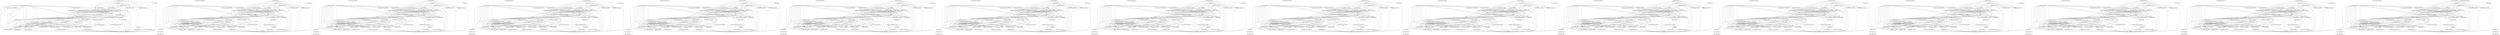 strict digraph "EagerWorkflow-synthetic-instance" {
 unzip_reference_00000001 [label="unzip_reference_00000001"];
 makeBWAIndex_00000002 [label="makeBWAIndex_00000002"];
 unzip_reference_00000001 -> makeBWAIndex_00000002 ;
 makeFastaIndex_00000003 [label="makeFastaIndex_00000003"];
 unzip_reference_00000001 -> makeFastaIndex_00000003 ;
 makeSeqDict_00000004 [label="makeSeqDict_00000004"];
 unzip_reference_00000001 -> makeSeqDict_00000004 ;
 circulargenerator_00000005 [label="circulargenerator_00000005"];
 unzip_reference_00000001 -> circulargenerator_00000005 ;
 mask_reference_for_pmdtools_00000006 [label="mask_reference_for_pmdtools_00000006"];
 unzip_reference_00000001 -> mask_reference_for_pmdtools_00000006 ;
 multivcfanalyzer_00000007 [label="multivcfanalyzer_00000007"];
 unzip_reference_00000001 -> multivcfanalyzer_00000007 ;
 genotyping_ug_00000008 [label="genotyping_ug_00000008"];
 unzip_reference_00000001 -> genotyping_ug_00000008 ;
 qualimap_00000009 [label="qualimap_00000009"];
 unzip_reference_00000001 -> qualimap_00000009 ;
 circularmapper_00000015 [label="circularmapper_00000015"];
 unzip_reference_00000001 -> circularmapper_00000015 ;
 damageprofiler_00000020 [label="damageprofiler_00000020"];
 unzip_reference_00000001 -> damageprofiler_00000020 ;
 pmdtools_00000021 [label="pmdtools_00000021"];
 unzip_reference_00000001 -> pmdtools_00000021 ;
 mapdamage_rescaling_00000022 [label="mapdamage_rescaling_00000022"];
 unzip_reference_00000001 -> mapdamage_rescaling_00000022 ;
 genotyping_hc_00000023 [label="genotyping_hc_00000023"];
 unzip_reference_00000001 -> genotyping_hc_00000023 ;
 genotyping_angsd_00000024 [label="genotyping_angsd_00000024"];
 unzip_reference_00000001 -> genotyping_angsd_00000024 ;
 genotyping_freebayes_00000025 [label="genotyping_freebayes_00000025"];
 unzip_reference_00000001 -> genotyping_freebayes_00000025 ;
 vcf2genome_00000026 [label="vcf2genome_00000026"];
 unzip_reference_00000001 -> vcf2genome_00000026 ;
 genotyping_pileupcaller_00000027 [label="genotyping_pileupcaller_00000027"];
 unzip_reference_00000001 -> genotyping_pileupcaller_00000027 ;
 bcftools_stats_00000028 [label="bcftools_stats_00000028"];
 unzip_reference_00000001 -> bcftools_stats_00000028 ;
 bwamem_00000029 [label="bwamem_00000029"];
 makeBWAIndex_00000002 -> bwamem_00000029 ;
 bwa_00000030 [label="bwa_00000030"];
 makeBWAIndex_00000002 -> bwa_00000030 ;
 makeFastaIndex_00000003 -> genotyping_ug_00000008 ;
 makeFastaIndex_00000003 -> genotyping_hc_00000023 ;
 makeFastaIndex_00000003 -> genotyping_angsd_00000024 ;
 makeFastaIndex_00000003 -> genotyping_freebayes_00000025 ;
 makeFastaIndex_00000003 -> genotyping_pileupcaller_00000027 ;
 makeSeqDict_00000004 -> genotyping_ug_00000008 ;
 makeSeqDict_00000004 -> genotyping_hc_00000023 ;
 makeSeqDict_00000004 -> genotyping_angsd_00000024 ;
 makeSeqDict_00000004 -> genotyping_freebayes_00000025 ;
 makeSeqDict_00000004 -> genotyping_pileupcaller_00000027 ;
 circulargenerator_00000005 -> circularmapper_00000015 ;
 multiqc_00000031 [label="multiqc_00000031"];
 multivcfanalyzer_00000007 -> multiqc_00000031 ;
 genotyping_ug_00000008 -> multivcfanalyzer_00000007 ;
 genotyping_ug_00000008 -> vcf2genome_00000026 ;
 genotyping_ug_00000008 -> bcftools_stats_00000028 ;
 qualimap_00000009 -> multiqc_00000031 ;
 dedup_00000010 [label="dedup_00000010"];
 dedup_00000010 -> genotyping_ug_00000008 ;
 dedup_00000010 -> qualimap_00000009 ;
 library_merge_00000012 [label="library_merge_00000012"];
 dedup_00000010 -> library_merge_00000012 ;
 bam_trim_00000013 [label="bam_trim_00000013"];
 dedup_00000010 -> bam_trim_00000013 ;
 additional_library_merge_00000014 [label="additional_library_merge_00000014"];
 dedup_00000010 -> additional_library_merge_00000014 ;
 dedup_00000010 -> damageprofiler_00000020 ;
 dedup_00000010 -> pmdtools_00000021 ;
 dedup_00000010 -> mapdamage_rescaling_00000022 ;
 dedup_00000010 -> genotyping_hc_00000023 ;
 dedup_00000010 -> genotyping_angsd_00000024 ;
 dedup_00000010 -> genotyping_freebayes_00000025 ;
 dedup_00000010 -> genotyping_pileupcaller_00000027 ;
 dedup_00000010 -> multiqc_00000031 ;
 mtnucratio_00000043 [label="mtnucratio_00000043"];
 dedup_00000010 -> mtnucratio_00000043 ;
 sexdeterrmine_prep_00000048 [label="sexdeterrmine_prep_00000048"];
 dedup_00000010 -> sexdeterrmine_prep_00000048 ;
 nuclear_contamination_00000055 [label="nuclear_contamination_00000055"];
 dedup_00000010 -> nuclear_contamination_00000055 ;
 bedtools_00000056 [label="bedtools_00000056"];
 dedup_00000010 -> bedtools_00000056 ;
 markduplicates_00000011 [label="markduplicates_00000011"];
 markduplicates_00000011 -> genotyping_ug_00000008 ;
 markduplicates_00000011 -> qualimap_00000009 ;
 markduplicates_00000011 -> library_merge_00000012 ;
 markduplicates_00000011 -> bam_trim_00000013 ;
 markduplicates_00000011 -> additional_library_merge_00000014 ;
 markduplicates_00000011 -> damageprofiler_00000020 ;
 markduplicates_00000011 -> pmdtools_00000021 ;
 markduplicates_00000011 -> mapdamage_rescaling_00000022 ;
 markduplicates_00000011 -> genotyping_hc_00000023 ;
 markduplicates_00000011 -> genotyping_angsd_00000024 ;
 markduplicates_00000011 -> genotyping_freebayes_00000025 ;
 markduplicates_00000011 -> genotyping_pileupcaller_00000027 ;
 markduplicates_00000011 -> multiqc_00000031 ;
 markduplicates_00000011 -> mtnucratio_00000043 ;
 markduplicates_00000011 -> sexdeterrmine_prep_00000048 ;
 markduplicates_00000011 -> nuclear_contamination_00000055 ;
 markduplicates_00000011 -> bedtools_00000056 ;
 library_merge_00000012 -> genotyping_ug_00000008 ;
 library_merge_00000012 -> qualimap_00000009 ;
 library_merge_00000012 -> bam_trim_00000013 ;
 library_merge_00000012 -> additional_library_merge_00000014 ;
 library_merge_00000012 -> pmdtools_00000021 ;
 library_merge_00000012 -> mapdamage_rescaling_00000022 ;
 library_merge_00000012 -> genotyping_hc_00000023 ;
 library_merge_00000012 -> genotyping_angsd_00000024 ;
 library_merge_00000012 -> genotyping_freebayes_00000025 ;
 library_merge_00000012 -> genotyping_pileupcaller_00000027 ;
 library_merge_00000012 -> sexdeterrmine_prep_00000048 ;
 library_merge_00000012 -> bedtools_00000056 ;
 bam_trim_00000013 -> genotyping_ug_00000008 ;
 bam_trim_00000013 -> qualimap_00000009 ;
 bam_trim_00000013 -> additional_library_merge_00000014 ;
 bam_trim_00000013 -> genotyping_hc_00000023 ;
 bam_trim_00000013 -> genotyping_angsd_00000024 ;
 bam_trim_00000013 -> genotyping_freebayes_00000025 ;
 bam_trim_00000013 -> genotyping_pileupcaller_00000027 ;
 bam_trim_00000013 -> sexdeterrmine_prep_00000048 ;
 additional_library_merge_00000014 -> genotyping_ug_00000008 ;
 additional_library_merge_00000014 -> qualimap_00000009 ;
 additional_library_merge_00000014 -> genotyping_hc_00000023 ;
 additional_library_merge_00000014 -> genotyping_angsd_00000024 ;
 additional_library_merge_00000014 -> genotyping_freebayes_00000025 ;
 additional_library_merge_00000014 -> genotyping_pileupcaller_00000027 ;
 additional_library_merge_00000014 -> sexdeterrmine_prep_00000048 ;
 circularmapper_00000015 -> dedup_00000010 ;
 circularmapper_00000015 -> markduplicates_00000011 ;
 samtools_flagstat_00000038 [label="samtools_flagstat_00000038"];
 circularmapper_00000015 -> samtools_flagstat_00000038 ;
 samtools_flagstat_after_filter_00000039 [label="samtools_flagstat_after_filter_00000039"];
 circularmapper_00000015 -> samtools_flagstat_after_filter_00000039 ;
 preseq_00000040 [label="preseq_00000040"];
 circularmapper_00000015 -> preseq_00000040 ;
 hostremoval_input_fastq_00000051 [label="hostremoval_input_fastq_00000051"];
 circularmapper_00000015 -> hostremoval_input_fastq_00000051 ;
 seqtype_merge_00000053 [label="seqtype_merge_00000053"];
 circularmapper_00000015 -> seqtype_merge_00000053 ;
 samtools_filter_00000054 [label="samtools_filter_00000054"];
 circularmapper_00000015 -> samtools_filter_00000054 ;
 convertBam_00000016 [label="convertBam_00000016"];
 convertBam_00000016 -> circularmapper_00000015 ;
 fastp_00000017 [label="fastp_00000017"];
 convertBam_00000016 -> fastp_00000017 ;
 adapter_removal_00000018 [label="adapter_removal_00000018"];
 convertBam_00000016 -> adapter_removal_00000018 ;
 lanemerge_00000019 [label="lanemerge_00000019"];
 convertBam_00000016 -> lanemerge_00000019 ;
 convertBam_00000016 -> bwamem_00000029 ;
 convertBam_00000016 -> bwa_00000030 ;
 fastqc_00000035 [label="fastqc_00000035"];
 convertBam_00000016 -> fastqc_00000035 ;
 fastqc_after_clipping_00000036 [label="fastqc_after_clipping_00000036"];
 convertBam_00000016 -> fastqc_after_clipping_00000036 ;
 bowtie2_00000037 [label="bowtie2_00000037"];
 convertBam_00000016 -> bowtie2_00000037 ;
 post_ar_fastq_trimming_00000049 [label="post_ar_fastq_trimming_00000049"];
 convertBam_00000016 -> post_ar_fastq_trimming_00000049 ;
 fastp_00000017 -> circularmapper_00000015 ;
 fastp_00000017 -> adapter_removal_00000018 ;
 fastp_00000017 -> lanemerge_00000019 ;
 fastp_00000017 -> bwamem_00000029 ;
 fastp_00000017 -> bwa_00000030 ;
 fastp_00000017 -> multiqc_00000031 ;
 fastp_00000017 -> fastqc_after_clipping_00000036 ;
 fastp_00000017 -> bowtie2_00000037 ;
 fastp_00000017 -> post_ar_fastq_trimming_00000049 ;
 adapter_removal_00000018 -> circularmapper_00000015 ;
 adapter_removal_00000018 -> lanemerge_00000019 ;
 adapter_removal_00000018 -> bwamem_00000029 ;
 adapter_removal_00000018 -> bwa_00000030 ;
 adapter_removal_00000018 -> multiqc_00000031 ;
 adapter_removal_00000018 -> fastqc_after_clipping_00000036 ;
 adapter_removal_00000018 -> bowtie2_00000037 ;
 adapter_removal_00000018 -> post_ar_fastq_trimming_00000049 ;
 lanemerge_00000019 -> circularmapper_00000015 ;
 lanemerge_00000019 -> bwamem_00000029 ;
 lanemerge_00000019 -> bwa_00000030 ;
 lanemerge_00000019 -> bowtie2_00000037 ;
 damageprofiler_00000020 -> multiqc_00000031 ;
 genotyping_hc_00000023 -> bcftools_stats_00000028 ;
 genotyping_freebayes_00000025 -> bcftools_stats_00000028 ;
 eigenstrat_snp_coverage_00000045 [label="eigenstrat_snp_coverage_00000045"];
 genotyping_pileupcaller_00000027 -> eigenstrat_snp_coverage_00000045 ;
 bcftools_stats_00000028 -> multiqc_00000031 ;
 bwamem_00000029 -> dedup_00000010 ;
 bwamem_00000029 -> markduplicates_00000011 ;
 bwamem_00000029 -> samtools_flagstat_00000038 ;
 bwamem_00000029 -> samtools_flagstat_after_filter_00000039 ;
 bwamem_00000029 -> preseq_00000040 ;
 bwamem_00000029 -> hostremoval_input_fastq_00000051 ;
 bwamem_00000029 -> seqtype_merge_00000053 ;
 bwamem_00000029 -> samtools_filter_00000054 ;
 bwa_00000030 -> dedup_00000010 ;
 bwa_00000030 -> markduplicates_00000011 ;
 bwa_00000030 -> samtools_flagstat_00000038 ;
 bwa_00000030 -> samtools_flagstat_after_filter_00000039 ;
 bwa_00000030 -> preseq_00000040 ;
 bwa_00000030 -> hostremoval_input_fastq_00000051 ;
 bwa_00000030 -> seqtype_merge_00000053 ;
 bwa_00000030 -> samtools_filter_00000054 ;
 sexdeterrmine_00000032 [label="sexdeterrmine_00000032"];
 sexdeterrmine_00000032 -> multiqc_00000031 ;
 malt_00000033 [label="malt_00000033"];
 malt_00000033 -> multiqc_00000031 ;
 maltextract_00000034 [label="maltextract_00000034"];
 malt_00000033 -> maltextract_00000034 ;
 maltextract_00000034 -> multiqc_00000031 ;
 fastqc_00000035 -> multiqc_00000031 ;
 fastqc_after_clipping_00000036 -> multiqc_00000031 ;
 bowtie2_00000037 -> dedup_00000010 ;
 bowtie2_00000037 -> markduplicates_00000011 ;
 bowtie2_00000037 -> multiqc_00000031 ;
 bowtie2_00000037 -> samtools_flagstat_00000038 ;
 bowtie2_00000037 -> samtools_flagstat_after_filter_00000039 ;
 bowtie2_00000037 -> preseq_00000040 ;
 bowtie2_00000037 -> hostremoval_input_fastq_00000051 ;
 bowtie2_00000037 -> seqtype_merge_00000053 ;
 bowtie2_00000037 -> samtools_filter_00000054 ;
 samtools_flagstat_00000038 -> multiqc_00000031 ;
 endorSpy_00000041 [label="endorSpy_00000041"];
 samtools_flagstat_00000038 -> endorSpy_00000041 ;
 samtools_flagstat_after_filter_00000039 -> multiqc_00000031 ;
 samtools_flagstat_after_filter_00000039 -> endorSpy_00000041 ;
 preseq_00000040 -> multiqc_00000031 ;
 endorSpy_00000041 -> multiqc_00000031 ;
 metagenomic_complexity_filter_00000042 [label="metagenomic_complexity_filter_00000042"];
 metagenomic_complexity_filter_00000042 -> multiqc_00000031 ;
 mtnucratio_00000043 -> multiqc_00000031 ;
 print_nuclear_contamination_00000044 [label="print_nuclear_contamination_00000044"];
 print_nuclear_contamination_00000044 -> multiqc_00000031 ;
 eigenstrat_snp_coverage_00000045 -> multiqc_00000031 ;
 kraken_00000046 [label="kraken_00000046"];
 kraken_00000046 -> multiqc_00000031 ;
 kraken_parse_00000057 [label="kraken_parse_00000057"];
 kraken_00000046 -> kraken_parse_00000057 ;
 get_software_versions_00000047 [label="get_software_versions_00000047"];
 get_software_versions_00000047 -> multiqc_00000031 ;
 sexdeterrmine_prep_00000048 -> sexdeterrmine_00000032 ;
 indexinputbam_00000050 [label="indexinputbam_00000050"];
 indexinputbam_00000050 -> dedup_00000010 ;
 indexinputbam_00000050 -> markduplicates_00000011 ;
 indexinputbam_00000050 -> samtools_flagstat_00000038 ;
 indexinputbam_00000050 -> samtools_flagstat_after_filter_00000039 ;
 indexinputbam_00000050 -> preseq_00000040 ;
 indexinputbam_00000050 -> hostremoval_input_fastq_00000051 ;
 indexinputbam_00000050 -> seqtype_merge_00000053 ;
 indexinputbam_00000050 -> samtools_filter_00000054 ;
 lanemerge_hostremoval_fastq_00000052 [label="lanemerge_hostremoval_fastq_00000052"];
 lanemerge_hostremoval_fastq_00000052 -> hostremoval_input_fastq_00000051 ;
 seqtype_merge_00000053 -> dedup_00000010 ;
 seqtype_merge_00000053 -> markduplicates_00000011 ;
 seqtype_merge_00000053 -> samtools_flagstat_00000038 ;
 seqtype_merge_00000053 -> samtools_flagstat_after_filter_00000039 ;
 seqtype_merge_00000053 -> preseq_00000040 ;
 seqtype_merge_00000053 -> samtools_filter_00000054 ;
 samtools_filter_00000054 -> dedup_00000010 ;
 samtools_filter_00000054 -> markduplicates_00000011 ;
 samtools_filter_00000054 -> samtools_flagstat_after_filter_00000039 ;
 samtools_filter_00000054 -> preseq_00000040 ;
 samtools_filter_00000054 -> metagenomic_complexity_filter_00000042 ;
 nuclear_contamination_00000055 -> print_nuclear_contamination_00000044 ;
 kraken_merge_00000058 [label="kraken_merge_00000058"];
 kraken_parse_00000057 -> kraken_merge_00000058 ;
 output_documentation_00000059 [label="output_documentation_00000059"];
 qualimap_00000060 [label="qualimap_00000060"];
 multiqc_00000067 [label="multiqc_00000067"];
 qualimap_00000060 -> multiqc_00000067 ;
 unzip_reference_00000061 [label="unzip_reference_00000061"];
 unzip_reference_00000061 -> qualimap_00000060 ;
 pmdtools_00000063 [label="pmdtools_00000063"];
 unzip_reference_00000061 -> pmdtools_00000063 ;
 circulargenerator_00000065 [label="circulargenerator_00000065"];
 unzip_reference_00000061 -> circulargenerator_00000065 ;
 mask_reference_for_pmdtools_00000066 [label="mask_reference_for_pmdtools_00000066"];
 unzip_reference_00000061 -> mask_reference_for_pmdtools_00000066 ;
 genotyping_ug_00000072 [label="genotyping_ug_00000072"];
 unzip_reference_00000061 -> genotyping_ug_00000072 ;
 genotyping_pileupcaller_00000075 [label="genotyping_pileupcaller_00000075"];
 unzip_reference_00000061 -> genotyping_pileupcaller_00000075 ;
 makeBWAIndex_00000082 [label="makeBWAIndex_00000082"];
 unzip_reference_00000061 -> makeBWAIndex_00000082 ;
 makeFastaIndex_00000083 [label="makeFastaIndex_00000083"];
 unzip_reference_00000061 -> makeFastaIndex_00000083 ;
 bcftools_stats_00000089 [label="bcftools_stats_00000089"];
 unzip_reference_00000061 -> bcftools_stats_00000089 ;
 genotyping_hc_00000094 [label="genotyping_hc_00000094"];
 unzip_reference_00000061 -> genotyping_hc_00000094 ;
 circularmapper_00000095 [label="circularmapper_00000095"];
 unzip_reference_00000061 -> circularmapper_00000095 ;
 mapdamage_rescaling_00000099 [label="mapdamage_rescaling_00000099"];
 unzip_reference_00000061 -> mapdamage_rescaling_00000099 ;
 makeSeqDict_00000106 [label="makeSeqDict_00000106"];
 unzip_reference_00000061 -> makeSeqDict_00000106 ;
 genotyping_angsd_00000108 [label="genotyping_angsd_00000108"];
 unzip_reference_00000061 -> genotyping_angsd_00000108 ;
 damageprofiler_00000109 [label="damageprofiler_00000109"];
 unzip_reference_00000061 -> damageprofiler_00000109 ;
 multivcfanalyzer_00000110 [label="multivcfanalyzer_00000110"];
 unzip_reference_00000061 -> multivcfanalyzer_00000110 ;
 vcf2genome_00000111 [label="vcf2genome_00000111"];
 unzip_reference_00000061 -> vcf2genome_00000111 ;
 genotyping_freebayes_00000118 [label="genotyping_freebayes_00000118"];
 unzip_reference_00000061 -> genotyping_freebayes_00000118 ;
 fastqc_after_clipping_00000062 [label="fastqc_after_clipping_00000062"];
 fastqc_after_clipping_00000062 -> multiqc_00000067 ;
 preseq_00000064 [label="preseq_00000064"];
 preseq_00000064 -> multiqc_00000067 ;
 circulargenerator_00000065 -> circularmapper_00000095 ;
 post_ar_fastq_trimming_00000068 [label="post_ar_fastq_trimming_00000068"];
 output_documentation_00000069 [label="output_documentation_00000069"];
 nuclear_contamination_00000070 [label="nuclear_contamination_00000070"];
 print_nuclear_contamination_00000113 [label="print_nuclear_contamination_00000113"];
 nuclear_contamination_00000070 -> print_nuclear_contamination_00000113 ;
 samtools_flagstat_after_filter_00000071 [label="samtools_flagstat_after_filter_00000071"];
 samtools_flagstat_after_filter_00000071 -> multiqc_00000067 ;
 endorSpy_00000114 [label="endorSpy_00000114"];
 samtools_flagstat_after_filter_00000071 -> endorSpy_00000114 ;
 genotyping_ug_00000072 -> bcftools_stats_00000089 ;
 genotyping_ug_00000072 -> multivcfanalyzer_00000110 ;
 genotyping_ug_00000072 -> vcf2genome_00000111 ;
 indexinputbam_00000073 [label="indexinputbam_00000073"];
 indexinputbam_00000073 -> preseq_00000064 ;
 indexinputbam_00000073 -> samtools_flagstat_after_filter_00000071 ;
 hostremoval_input_fastq_00000085 [label="hostremoval_input_fastq_00000085"];
 indexinputbam_00000073 -> hostremoval_input_fastq_00000085 ;
 seqtype_merge_00000086 [label="seqtype_merge_00000086"];
 indexinputbam_00000073 -> seqtype_merge_00000086 ;
 samtools_filter_00000087 [label="samtools_filter_00000087"];
 indexinputbam_00000073 -> samtools_filter_00000087 ;
 samtools_flagstat_00000090 [label="samtools_flagstat_00000090"];
 indexinputbam_00000073 -> samtools_flagstat_00000090 ;
 markduplicates_00000096 [label="markduplicates_00000096"];
 indexinputbam_00000073 -> markduplicates_00000096 ;
 dedup_00000116 [label="dedup_00000116"];
 indexinputbam_00000073 -> dedup_00000116 ;
 lanemerge_hostremoval_fastq_00000074 [label="lanemerge_hostremoval_fastq_00000074"];
 lanemerge_hostremoval_fastq_00000074 -> hostremoval_input_fastq_00000085 ;
 eigenstrat_snp_coverage_00000076 [label="eigenstrat_snp_coverage_00000076"];
 genotyping_pileupcaller_00000075 -> eigenstrat_snp_coverage_00000076 ;
 eigenstrat_snp_coverage_00000076 -> multiqc_00000067 ;
 kraken_00000077 [label="kraken_00000077"];
 kraken_00000077 -> multiqc_00000067 ;
 kraken_parse_00000097 [label="kraken_parse_00000097"];
 kraken_00000077 -> kraken_parse_00000097 ;
 bedtools_00000078 [label="bedtools_00000078"];
 kraken_merge_00000079 [label="kraken_merge_00000079"];
 bwa_00000080 [label="bwa_00000080"];
 bwa_00000080 -> preseq_00000064 ;
 bwa_00000080 -> samtools_flagstat_after_filter_00000071 ;
 bwa_00000080 -> hostremoval_input_fastq_00000085 ;
 bwa_00000080 -> seqtype_merge_00000086 ;
 bwa_00000080 -> samtools_filter_00000087 ;
 bwa_00000080 -> samtools_flagstat_00000090 ;
 bwa_00000080 -> markduplicates_00000096 ;
 bwa_00000080 -> dedup_00000116 ;
 metagenomic_complexity_filter_00000081 [label="metagenomic_complexity_filter_00000081"];
 metagenomic_complexity_filter_00000081 -> multiqc_00000067 ;
 makeBWAIndex_00000082 -> bwa_00000080 ;
 bwamem_00000104 [label="bwamem_00000104"];
 makeBWAIndex_00000082 -> bwamem_00000104 ;
 makeFastaIndex_00000083 -> genotyping_ug_00000072 ;
 makeFastaIndex_00000083 -> genotyping_pileupcaller_00000075 ;
 makeFastaIndex_00000083 -> genotyping_hc_00000094 ;
 makeFastaIndex_00000083 -> genotyping_angsd_00000108 ;
 makeFastaIndex_00000083 -> genotyping_freebayes_00000118 ;
 library_merge_00000084 [label="library_merge_00000084"];
 library_merge_00000084 -> qualimap_00000060 ;
 library_merge_00000084 -> pmdtools_00000063 ;
 library_merge_00000084 -> genotyping_ug_00000072 ;
 library_merge_00000084 -> genotyping_pileupcaller_00000075 ;
 library_merge_00000084 -> bedtools_00000078 ;
 sexdeterrmine_prep_00000092 [label="sexdeterrmine_prep_00000092"];
 library_merge_00000084 -> sexdeterrmine_prep_00000092 ;
 additional_library_merge_00000093 [label="additional_library_merge_00000093"];
 library_merge_00000084 -> additional_library_merge_00000093 ;
 library_merge_00000084 -> genotyping_hc_00000094 ;
 library_merge_00000084 -> mapdamage_rescaling_00000099 ;
 bam_trim_00000102 [label="bam_trim_00000102"];
 library_merge_00000084 -> bam_trim_00000102 ;
 library_merge_00000084 -> genotyping_angsd_00000108 ;
 library_merge_00000084 -> genotyping_freebayes_00000118 ;
 seqtype_merge_00000086 -> preseq_00000064 ;
 seqtype_merge_00000086 -> samtools_flagstat_after_filter_00000071 ;
 seqtype_merge_00000086 -> samtools_filter_00000087 ;
 seqtype_merge_00000086 -> samtools_flagstat_00000090 ;
 seqtype_merge_00000086 -> markduplicates_00000096 ;
 seqtype_merge_00000086 -> dedup_00000116 ;
 samtools_filter_00000087 -> preseq_00000064 ;
 samtools_filter_00000087 -> samtools_flagstat_after_filter_00000071 ;
 samtools_filter_00000087 -> metagenomic_complexity_filter_00000081 ;
 samtools_filter_00000087 -> markduplicates_00000096 ;
 samtools_filter_00000087 -> dedup_00000116 ;
 adapter_removal_00000088 [label="adapter_removal_00000088"];
 adapter_removal_00000088 -> fastqc_after_clipping_00000062 ;
 adapter_removal_00000088 -> multiqc_00000067 ;
 adapter_removal_00000088 -> post_ar_fastq_trimming_00000068 ;
 adapter_removal_00000088 -> bwa_00000080 ;
 lanemerge_00000091 [label="lanemerge_00000091"];
 adapter_removal_00000088 -> lanemerge_00000091 ;
 adapter_removal_00000088 -> circularmapper_00000095 ;
 adapter_removal_00000088 -> bwamem_00000104 ;
 bowtie2_00000117 [label="bowtie2_00000117"];
 adapter_removal_00000088 -> bowtie2_00000117 ;
 bcftools_stats_00000089 -> multiqc_00000067 ;
 samtools_flagstat_00000090 -> multiqc_00000067 ;
 samtools_flagstat_00000090 -> endorSpy_00000114 ;
 lanemerge_00000091 -> bwa_00000080 ;
 lanemerge_00000091 -> circularmapper_00000095 ;
 lanemerge_00000091 -> bwamem_00000104 ;
 lanemerge_00000091 -> bowtie2_00000117 ;
 sexdeterrmine_00000098 [label="sexdeterrmine_00000098"];
 sexdeterrmine_prep_00000092 -> sexdeterrmine_00000098 ;
 additional_library_merge_00000093 -> qualimap_00000060 ;
 additional_library_merge_00000093 -> genotyping_ug_00000072 ;
 additional_library_merge_00000093 -> genotyping_pileupcaller_00000075 ;
 additional_library_merge_00000093 -> sexdeterrmine_prep_00000092 ;
 additional_library_merge_00000093 -> genotyping_hc_00000094 ;
 additional_library_merge_00000093 -> genotyping_angsd_00000108 ;
 additional_library_merge_00000093 -> genotyping_freebayes_00000118 ;
 genotyping_hc_00000094 -> bcftools_stats_00000089 ;
 circularmapper_00000095 -> preseq_00000064 ;
 circularmapper_00000095 -> samtools_flagstat_after_filter_00000071 ;
 circularmapper_00000095 -> hostremoval_input_fastq_00000085 ;
 circularmapper_00000095 -> seqtype_merge_00000086 ;
 circularmapper_00000095 -> samtools_filter_00000087 ;
 circularmapper_00000095 -> samtools_flagstat_00000090 ;
 circularmapper_00000095 -> markduplicates_00000096 ;
 circularmapper_00000095 -> dedup_00000116 ;
 markduplicates_00000096 -> qualimap_00000060 ;
 markduplicates_00000096 -> pmdtools_00000063 ;
 markduplicates_00000096 -> multiqc_00000067 ;
 markduplicates_00000096 -> nuclear_contamination_00000070 ;
 markduplicates_00000096 -> genotyping_ug_00000072 ;
 markduplicates_00000096 -> genotyping_pileupcaller_00000075 ;
 markduplicates_00000096 -> bedtools_00000078 ;
 markduplicates_00000096 -> library_merge_00000084 ;
 markduplicates_00000096 -> sexdeterrmine_prep_00000092 ;
 markduplicates_00000096 -> additional_library_merge_00000093 ;
 markduplicates_00000096 -> genotyping_hc_00000094 ;
 markduplicates_00000096 -> mapdamage_rescaling_00000099 ;
 mtnucratio_00000100 [label="mtnucratio_00000100"];
 markduplicates_00000096 -> mtnucratio_00000100 ;
 markduplicates_00000096 -> bam_trim_00000102 ;
 markduplicates_00000096 -> genotyping_angsd_00000108 ;
 markduplicates_00000096 -> damageprofiler_00000109 ;
 markduplicates_00000096 -> genotyping_freebayes_00000118 ;
 kraken_parse_00000097 -> kraken_merge_00000079 ;
 sexdeterrmine_00000098 -> multiqc_00000067 ;
 mtnucratio_00000100 -> multiqc_00000067 ;
 maltextract_00000101 [label="maltextract_00000101"];
 maltextract_00000101 -> multiqc_00000067 ;
 bam_trim_00000102 -> qualimap_00000060 ;
 bam_trim_00000102 -> genotyping_ug_00000072 ;
 bam_trim_00000102 -> genotyping_pileupcaller_00000075 ;
 bam_trim_00000102 -> sexdeterrmine_prep_00000092 ;
 bam_trim_00000102 -> additional_library_merge_00000093 ;
 bam_trim_00000102 -> genotyping_hc_00000094 ;
 bam_trim_00000102 -> genotyping_angsd_00000108 ;
 bam_trim_00000102 -> genotyping_freebayes_00000118 ;
 fastp_00000103 [label="fastp_00000103"];
 fastp_00000103 -> fastqc_after_clipping_00000062 ;
 fastp_00000103 -> multiqc_00000067 ;
 fastp_00000103 -> post_ar_fastq_trimming_00000068 ;
 fastp_00000103 -> bwa_00000080 ;
 fastp_00000103 -> adapter_removal_00000088 ;
 fastp_00000103 -> lanemerge_00000091 ;
 fastp_00000103 -> circularmapper_00000095 ;
 fastp_00000103 -> bwamem_00000104 ;
 fastp_00000103 -> bowtie2_00000117 ;
 bwamem_00000104 -> preseq_00000064 ;
 bwamem_00000104 -> samtools_flagstat_after_filter_00000071 ;
 bwamem_00000104 -> hostremoval_input_fastq_00000085 ;
 bwamem_00000104 -> seqtype_merge_00000086 ;
 bwamem_00000104 -> samtools_filter_00000087 ;
 bwamem_00000104 -> samtools_flagstat_00000090 ;
 bwamem_00000104 -> markduplicates_00000096 ;
 bwamem_00000104 -> dedup_00000116 ;
 convertBam_00000105 [label="convertBam_00000105"];
 convertBam_00000105 -> fastqc_after_clipping_00000062 ;
 convertBam_00000105 -> post_ar_fastq_trimming_00000068 ;
 convertBam_00000105 -> bwa_00000080 ;
 convertBam_00000105 -> adapter_removal_00000088 ;
 convertBam_00000105 -> lanemerge_00000091 ;
 convertBam_00000105 -> circularmapper_00000095 ;
 convertBam_00000105 -> fastp_00000103 ;
 convertBam_00000105 -> bwamem_00000104 ;
 fastqc_00000112 [label="fastqc_00000112"];
 convertBam_00000105 -> fastqc_00000112 ;
 convertBam_00000105 -> bowtie2_00000117 ;
 makeSeqDict_00000106 -> genotyping_ug_00000072 ;
 makeSeqDict_00000106 -> genotyping_pileupcaller_00000075 ;
 makeSeqDict_00000106 -> genotyping_hc_00000094 ;
 makeSeqDict_00000106 -> genotyping_angsd_00000108 ;
 makeSeqDict_00000106 -> genotyping_freebayes_00000118 ;
 malt_00000107 [label="malt_00000107"];
 malt_00000107 -> multiqc_00000067 ;
 malt_00000107 -> maltextract_00000101 ;
 damageprofiler_00000109 -> multiqc_00000067 ;
 multivcfanalyzer_00000110 -> multiqc_00000067 ;
 fastqc_00000112 -> multiqc_00000067 ;
 print_nuclear_contamination_00000113 -> multiqc_00000067 ;
 endorSpy_00000114 -> multiqc_00000067 ;
 get_software_versions_00000115 [label="get_software_versions_00000115"];
 get_software_versions_00000115 -> multiqc_00000067 ;
 dedup_00000116 -> qualimap_00000060 ;
 dedup_00000116 -> pmdtools_00000063 ;
 dedup_00000116 -> multiqc_00000067 ;
 dedup_00000116 -> nuclear_contamination_00000070 ;
 dedup_00000116 -> genotyping_ug_00000072 ;
 dedup_00000116 -> genotyping_pileupcaller_00000075 ;
 dedup_00000116 -> bedtools_00000078 ;
 dedup_00000116 -> library_merge_00000084 ;
 dedup_00000116 -> sexdeterrmine_prep_00000092 ;
 dedup_00000116 -> additional_library_merge_00000093 ;
 dedup_00000116 -> genotyping_hc_00000094 ;
 dedup_00000116 -> mapdamage_rescaling_00000099 ;
 dedup_00000116 -> mtnucratio_00000100 ;
 dedup_00000116 -> bam_trim_00000102 ;
 dedup_00000116 -> genotyping_angsd_00000108 ;
 dedup_00000116 -> damageprofiler_00000109 ;
 dedup_00000116 -> genotyping_freebayes_00000118 ;
 bowtie2_00000117 -> preseq_00000064 ;
 bowtie2_00000117 -> multiqc_00000067 ;
 bowtie2_00000117 -> samtools_flagstat_after_filter_00000071 ;
 bowtie2_00000117 -> hostremoval_input_fastq_00000085 ;
 bowtie2_00000117 -> seqtype_merge_00000086 ;
 bowtie2_00000117 -> samtools_filter_00000087 ;
 bowtie2_00000117 -> samtools_flagstat_00000090 ;
 bowtie2_00000117 -> markduplicates_00000096 ;
 bowtie2_00000117 -> dedup_00000116 ;
 genotyping_freebayes_00000118 -> bcftools_stats_00000089 ;
 qualimap_00000119 [label="qualimap_00000119"];
 multiqc_00000126 [label="multiqc_00000126"];
 qualimap_00000119 -> multiqc_00000126 ;
 unzip_reference_00000120 [label="unzip_reference_00000120"];
 unzip_reference_00000120 -> qualimap_00000119 ;
 pmdtools_00000122 [label="pmdtools_00000122"];
 unzip_reference_00000120 -> pmdtools_00000122 ;
 circulargenerator_00000124 [label="circulargenerator_00000124"];
 unzip_reference_00000120 -> circulargenerator_00000124 ;
 mask_reference_for_pmdtools_00000125 [label="mask_reference_for_pmdtools_00000125"];
 unzip_reference_00000120 -> mask_reference_for_pmdtools_00000125 ;
 genotyping_ug_00000131 [label="genotyping_ug_00000131"];
 unzip_reference_00000120 -> genotyping_ug_00000131 ;
 genotyping_pileupcaller_00000134 [label="genotyping_pileupcaller_00000134"];
 unzip_reference_00000120 -> genotyping_pileupcaller_00000134 ;
 makeBWAIndex_00000141 [label="makeBWAIndex_00000141"];
 unzip_reference_00000120 -> makeBWAIndex_00000141 ;
 makeFastaIndex_00000142 [label="makeFastaIndex_00000142"];
 unzip_reference_00000120 -> makeFastaIndex_00000142 ;
 bcftools_stats_00000148 [label="bcftools_stats_00000148"];
 unzip_reference_00000120 -> bcftools_stats_00000148 ;
 genotyping_hc_00000153 [label="genotyping_hc_00000153"];
 unzip_reference_00000120 -> genotyping_hc_00000153 ;
 circularmapper_00000154 [label="circularmapper_00000154"];
 unzip_reference_00000120 -> circularmapper_00000154 ;
 mapdamage_rescaling_00000158 [label="mapdamage_rescaling_00000158"];
 unzip_reference_00000120 -> mapdamage_rescaling_00000158 ;
 makeSeqDict_00000165 [label="makeSeqDict_00000165"];
 unzip_reference_00000120 -> makeSeqDict_00000165 ;
 genotyping_angsd_00000167 [label="genotyping_angsd_00000167"];
 unzip_reference_00000120 -> genotyping_angsd_00000167 ;
 damageprofiler_00000168 [label="damageprofiler_00000168"];
 unzip_reference_00000120 -> damageprofiler_00000168 ;
 multivcfanalyzer_00000169 [label="multivcfanalyzer_00000169"];
 unzip_reference_00000120 -> multivcfanalyzer_00000169 ;
 vcf2genome_00000170 [label="vcf2genome_00000170"];
 unzip_reference_00000120 -> vcf2genome_00000170 ;
 genotyping_freebayes_00000177 [label="genotyping_freebayes_00000177"];
 unzip_reference_00000120 -> genotyping_freebayes_00000177 ;
 fastqc_after_clipping_00000121 [label="fastqc_after_clipping_00000121"];
 fastqc_after_clipping_00000121 -> multiqc_00000126 ;
 preseq_00000123 [label="preseq_00000123"];
 preseq_00000123 -> multiqc_00000126 ;
 circulargenerator_00000124 -> circularmapper_00000154 ;
 post_ar_fastq_trimming_00000127 [label="post_ar_fastq_trimming_00000127"];
 output_documentation_00000128 [label="output_documentation_00000128"];
 nuclear_contamination_00000129 [label="nuclear_contamination_00000129"];
 print_nuclear_contamination_00000172 [label="print_nuclear_contamination_00000172"];
 nuclear_contamination_00000129 -> print_nuclear_contamination_00000172 ;
 samtools_flagstat_after_filter_00000130 [label="samtools_flagstat_after_filter_00000130"];
 samtools_flagstat_after_filter_00000130 -> multiqc_00000126 ;
 endorSpy_00000173 [label="endorSpy_00000173"];
 samtools_flagstat_after_filter_00000130 -> endorSpy_00000173 ;
 genotyping_ug_00000131 -> bcftools_stats_00000148 ;
 genotyping_ug_00000131 -> multivcfanalyzer_00000169 ;
 genotyping_ug_00000131 -> vcf2genome_00000170 ;
 indexinputbam_00000132 [label="indexinputbam_00000132"];
 indexinputbam_00000132 -> preseq_00000123 ;
 indexinputbam_00000132 -> samtools_flagstat_after_filter_00000130 ;
 hostremoval_input_fastq_00000144 [label="hostremoval_input_fastq_00000144"];
 indexinputbam_00000132 -> hostremoval_input_fastq_00000144 ;
 seqtype_merge_00000145 [label="seqtype_merge_00000145"];
 indexinputbam_00000132 -> seqtype_merge_00000145 ;
 samtools_filter_00000146 [label="samtools_filter_00000146"];
 indexinputbam_00000132 -> samtools_filter_00000146 ;
 samtools_flagstat_00000149 [label="samtools_flagstat_00000149"];
 indexinputbam_00000132 -> samtools_flagstat_00000149 ;
 markduplicates_00000155 [label="markduplicates_00000155"];
 indexinputbam_00000132 -> markduplicates_00000155 ;
 dedup_00000175 [label="dedup_00000175"];
 indexinputbam_00000132 -> dedup_00000175 ;
 lanemerge_hostremoval_fastq_00000133 [label="lanemerge_hostremoval_fastq_00000133"];
 lanemerge_hostremoval_fastq_00000133 -> hostremoval_input_fastq_00000144 ;
 eigenstrat_snp_coverage_00000135 [label="eigenstrat_snp_coverage_00000135"];
 genotyping_pileupcaller_00000134 -> eigenstrat_snp_coverage_00000135 ;
 eigenstrat_snp_coverage_00000135 -> multiqc_00000126 ;
 kraken_00000136 [label="kraken_00000136"];
 kraken_00000136 -> multiqc_00000126 ;
 kraken_parse_00000156 [label="kraken_parse_00000156"];
 kraken_00000136 -> kraken_parse_00000156 ;
 bedtools_00000137 [label="bedtools_00000137"];
 kraken_merge_00000138 [label="kraken_merge_00000138"];
 bwa_00000139 [label="bwa_00000139"];
 bwa_00000139 -> preseq_00000123 ;
 bwa_00000139 -> samtools_flagstat_after_filter_00000130 ;
 bwa_00000139 -> hostremoval_input_fastq_00000144 ;
 bwa_00000139 -> seqtype_merge_00000145 ;
 bwa_00000139 -> samtools_filter_00000146 ;
 bwa_00000139 -> samtools_flagstat_00000149 ;
 bwa_00000139 -> markduplicates_00000155 ;
 bwa_00000139 -> dedup_00000175 ;
 metagenomic_complexity_filter_00000140 [label="metagenomic_complexity_filter_00000140"];
 metagenomic_complexity_filter_00000140 -> multiqc_00000126 ;
 makeBWAIndex_00000141 -> bwa_00000139 ;
 bwamem_00000163 [label="bwamem_00000163"];
 makeBWAIndex_00000141 -> bwamem_00000163 ;
 makeFastaIndex_00000142 -> genotyping_ug_00000131 ;
 makeFastaIndex_00000142 -> genotyping_pileupcaller_00000134 ;
 makeFastaIndex_00000142 -> genotyping_hc_00000153 ;
 makeFastaIndex_00000142 -> genotyping_angsd_00000167 ;
 makeFastaIndex_00000142 -> genotyping_freebayes_00000177 ;
 library_merge_00000143 [label="library_merge_00000143"];
 library_merge_00000143 -> qualimap_00000119 ;
 library_merge_00000143 -> pmdtools_00000122 ;
 library_merge_00000143 -> genotyping_ug_00000131 ;
 library_merge_00000143 -> genotyping_pileupcaller_00000134 ;
 library_merge_00000143 -> bedtools_00000137 ;
 sexdeterrmine_prep_00000151 [label="sexdeterrmine_prep_00000151"];
 library_merge_00000143 -> sexdeterrmine_prep_00000151 ;
 additional_library_merge_00000152 [label="additional_library_merge_00000152"];
 library_merge_00000143 -> additional_library_merge_00000152 ;
 library_merge_00000143 -> genotyping_hc_00000153 ;
 library_merge_00000143 -> mapdamage_rescaling_00000158 ;
 bam_trim_00000161 [label="bam_trim_00000161"];
 library_merge_00000143 -> bam_trim_00000161 ;
 library_merge_00000143 -> genotyping_angsd_00000167 ;
 library_merge_00000143 -> genotyping_freebayes_00000177 ;
 seqtype_merge_00000145 -> preseq_00000123 ;
 seqtype_merge_00000145 -> samtools_flagstat_after_filter_00000130 ;
 seqtype_merge_00000145 -> samtools_filter_00000146 ;
 seqtype_merge_00000145 -> samtools_flagstat_00000149 ;
 seqtype_merge_00000145 -> markduplicates_00000155 ;
 seqtype_merge_00000145 -> dedup_00000175 ;
 samtools_filter_00000146 -> preseq_00000123 ;
 samtools_filter_00000146 -> samtools_flagstat_after_filter_00000130 ;
 samtools_filter_00000146 -> metagenomic_complexity_filter_00000140 ;
 samtools_filter_00000146 -> markduplicates_00000155 ;
 samtools_filter_00000146 -> dedup_00000175 ;
 adapter_removal_00000147 [label="adapter_removal_00000147"];
 adapter_removal_00000147 -> fastqc_after_clipping_00000121 ;
 adapter_removal_00000147 -> multiqc_00000126 ;
 adapter_removal_00000147 -> post_ar_fastq_trimming_00000127 ;
 adapter_removal_00000147 -> bwa_00000139 ;
 lanemerge_00000150 [label="lanemerge_00000150"];
 adapter_removal_00000147 -> lanemerge_00000150 ;
 adapter_removal_00000147 -> circularmapper_00000154 ;
 adapter_removal_00000147 -> bwamem_00000163 ;
 bowtie2_00000176 [label="bowtie2_00000176"];
 adapter_removal_00000147 -> bowtie2_00000176 ;
 bcftools_stats_00000148 -> multiqc_00000126 ;
 samtools_flagstat_00000149 -> multiqc_00000126 ;
 samtools_flagstat_00000149 -> endorSpy_00000173 ;
 lanemerge_00000150 -> bwa_00000139 ;
 lanemerge_00000150 -> circularmapper_00000154 ;
 lanemerge_00000150 -> bwamem_00000163 ;
 lanemerge_00000150 -> bowtie2_00000176 ;
 sexdeterrmine_00000157 [label="sexdeterrmine_00000157"];
 sexdeterrmine_prep_00000151 -> sexdeterrmine_00000157 ;
 additional_library_merge_00000152 -> qualimap_00000119 ;
 additional_library_merge_00000152 -> genotyping_ug_00000131 ;
 additional_library_merge_00000152 -> genotyping_pileupcaller_00000134 ;
 additional_library_merge_00000152 -> sexdeterrmine_prep_00000151 ;
 additional_library_merge_00000152 -> genotyping_hc_00000153 ;
 additional_library_merge_00000152 -> genotyping_angsd_00000167 ;
 additional_library_merge_00000152 -> genotyping_freebayes_00000177 ;
 genotyping_hc_00000153 -> bcftools_stats_00000148 ;
 circularmapper_00000154 -> preseq_00000123 ;
 circularmapper_00000154 -> samtools_flagstat_after_filter_00000130 ;
 circularmapper_00000154 -> hostremoval_input_fastq_00000144 ;
 circularmapper_00000154 -> seqtype_merge_00000145 ;
 circularmapper_00000154 -> samtools_filter_00000146 ;
 circularmapper_00000154 -> samtools_flagstat_00000149 ;
 circularmapper_00000154 -> markduplicates_00000155 ;
 circularmapper_00000154 -> dedup_00000175 ;
 markduplicates_00000155 -> qualimap_00000119 ;
 markduplicates_00000155 -> pmdtools_00000122 ;
 markduplicates_00000155 -> multiqc_00000126 ;
 markduplicates_00000155 -> nuclear_contamination_00000129 ;
 markduplicates_00000155 -> genotyping_ug_00000131 ;
 markduplicates_00000155 -> genotyping_pileupcaller_00000134 ;
 markduplicates_00000155 -> bedtools_00000137 ;
 markduplicates_00000155 -> library_merge_00000143 ;
 markduplicates_00000155 -> sexdeterrmine_prep_00000151 ;
 markduplicates_00000155 -> additional_library_merge_00000152 ;
 markduplicates_00000155 -> genotyping_hc_00000153 ;
 markduplicates_00000155 -> mapdamage_rescaling_00000158 ;
 mtnucratio_00000159 [label="mtnucratio_00000159"];
 markduplicates_00000155 -> mtnucratio_00000159 ;
 markduplicates_00000155 -> bam_trim_00000161 ;
 markduplicates_00000155 -> genotyping_angsd_00000167 ;
 markduplicates_00000155 -> damageprofiler_00000168 ;
 markduplicates_00000155 -> genotyping_freebayes_00000177 ;
 kraken_parse_00000156 -> kraken_merge_00000138 ;
 sexdeterrmine_00000157 -> multiqc_00000126 ;
 mtnucratio_00000159 -> multiqc_00000126 ;
 maltextract_00000160 [label="maltextract_00000160"];
 maltextract_00000160 -> multiqc_00000126 ;
 bam_trim_00000161 -> qualimap_00000119 ;
 bam_trim_00000161 -> genotyping_ug_00000131 ;
 bam_trim_00000161 -> genotyping_pileupcaller_00000134 ;
 bam_trim_00000161 -> sexdeterrmine_prep_00000151 ;
 bam_trim_00000161 -> additional_library_merge_00000152 ;
 bam_trim_00000161 -> genotyping_hc_00000153 ;
 bam_trim_00000161 -> genotyping_angsd_00000167 ;
 bam_trim_00000161 -> genotyping_freebayes_00000177 ;
 fastp_00000162 [label="fastp_00000162"];
 fastp_00000162 -> fastqc_after_clipping_00000121 ;
 fastp_00000162 -> multiqc_00000126 ;
 fastp_00000162 -> post_ar_fastq_trimming_00000127 ;
 fastp_00000162 -> bwa_00000139 ;
 fastp_00000162 -> adapter_removal_00000147 ;
 fastp_00000162 -> lanemerge_00000150 ;
 fastp_00000162 -> circularmapper_00000154 ;
 fastp_00000162 -> bwamem_00000163 ;
 fastp_00000162 -> bowtie2_00000176 ;
 bwamem_00000163 -> preseq_00000123 ;
 bwamem_00000163 -> samtools_flagstat_after_filter_00000130 ;
 bwamem_00000163 -> hostremoval_input_fastq_00000144 ;
 bwamem_00000163 -> seqtype_merge_00000145 ;
 bwamem_00000163 -> samtools_filter_00000146 ;
 bwamem_00000163 -> samtools_flagstat_00000149 ;
 bwamem_00000163 -> markduplicates_00000155 ;
 bwamem_00000163 -> dedup_00000175 ;
 convertBam_00000164 [label="convertBam_00000164"];
 convertBam_00000164 -> fastqc_after_clipping_00000121 ;
 convertBam_00000164 -> post_ar_fastq_trimming_00000127 ;
 convertBam_00000164 -> bwa_00000139 ;
 convertBam_00000164 -> adapter_removal_00000147 ;
 convertBam_00000164 -> lanemerge_00000150 ;
 convertBam_00000164 -> circularmapper_00000154 ;
 convertBam_00000164 -> fastp_00000162 ;
 convertBam_00000164 -> bwamem_00000163 ;
 fastqc_00000171 [label="fastqc_00000171"];
 convertBam_00000164 -> fastqc_00000171 ;
 convertBam_00000164 -> bowtie2_00000176 ;
 makeSeqDict_00000165 -> genotyping_ug_00000131 ;
 makeSeqDict_00000165 -> genotyping_pileupcaller_00000134 ;
 makeSeqDict_00000165 -> genotyping_hc_00000153 ;
 makeSeqDict_00000165 -> genotyping_angsd_00000167 ;
 makeSeqDict_00000165 -> genotyping_freebayes_00000177 ;
 malt_00000166 [label="malt_00000166"];
 malt_00000166 -> multiqc_00000126 ;
 malt_00000166 -> maltextract_00000160 ;
 damageprofiler_00000168 -> multiqc_00000126 ;
 multivcfanalyzer_00000169 -> multiqc_00000126 ;
 fastqc_00000171 -> multiqc_00000126 ;
 print_nuclear_contamination_00000172 -> multiqc_00000126 ;
 endorSpy_00000173 -> multiqc_00000126 ;
 get_software_versions_00000174 [label="get_software_versions_00000174"];
 get_software_versions_00000174 -> multiqc_00000126 ;
 dedup_00000175 -> qualimap_00000119 ;
 dedup_00000175 -> pmdtools_00000122 ;
 dedup_00000175 -> multiqc_00000126 ;
 dedup_00000175 -> nuclear_contamination_00000129 ;
 dedup_00000175 -> genotyping_ug_00000131 ;
 dedup_00000175 -> genotyping_pileupcaller_00000134 ;
 dedup_00000175 -> bedtools_00000137 ;
 dedup_00000175 -> library_merge_00000143 ;
 dedup_00000175 -> sexdeterrmine_prep_00000151 ;
 dedup_00000175 -> additional_library_merge_00000152 ;
 dedup_00000175 -> genotyping_hc_00000153 ;
 dedup_00000175 -> mapdamage_rescaling_00000158 ;
 dedup_00000175 -> mtnucratio_00000159 ;
 dedup_00000175 -> bam_trim_00000161 ;
 dedup_00000175 -> genotyping_angsd_00000167 ;
 dedup_00000175 -> damageprofiler_00000168 ;
 dedup_00000175 -> genotyping_freebayes_00000177 ;
 bowtie2_00000176 -> preseq_00000123 ;
 bowtie2_00000176 -> multiqc_00000126 ;
 bowtie2_00000176 -> samtools_flagstat_after_filter_00000130 ;
 bowtie2_00000176 -> hostremoval_input_fastq_00000144 ;
 bowtie2_00000176 -> seqtype_merge_00000145 ;
 bowtie2_00000176 -> samtools_filter_00000146 ;
 bowtie2_00000176 -> samtools_flagstat_00000149 ;
 bowtie2_00000176 -> markduplicates_00000155 ;
 bowtie2_00000176 -> dedup_00000175 ;
 genotyping_freebayes_00000177 -> bcftools_stats_00000148 ;
 qualimap_00000178 [label="qualimap_00000178"];
 multiqc_00000185 [label="multiqc_00000185"];
 qualimap_00000178 -> multiqc_00000185 ;
 unzip_reference_00000179 [label="unzip_reference_00000179"];
 unzip_reference_00000179 -> qualimap_00000178 ;
 pmdtools_00000181 [label="pmdtools_00000181"];
 unzip_reference_00000179 -> pmdtools_00000181 ;
 circulargenerator_00000183 [label="circulargenerator_00000183"];
 unzip_reference_00000179 -> circulargenerator_00000183 ;
 mask_reference_for_pmdtools_00000184 [label="mask_reference_for_pmdtools_00000184"];
 unzip_reference_00000179 -> mask_reference_for_pmdtools_00000184 ;
 genotyping_ug_00000190 [label="genotyping_ug_00000190"];
 unzip_reference_00000179 -> genotyping_ug_00000190 ;
 genotyping_pileupcaller_00000193 [label="genotyping_pileupcaller_00000193"];
 unzip_reference_00000179 -> genotyping_pileupcaller_00000193 ;
 makeBWAIndex_00000200 [label="makeBWAIndex_00000200"];
 unzip_reference_00000179 -> makeBWAIndex_00000200 ;
 makeFastaIndex_00000201 [label="makeFastaIndex_00000201"];
 unzip_reference_00000179 -> makeFastaIndex_00000201 ;
 bcftools_stats_00000207 [label="bcftools_stats_00000207"];
 unzip_reference_00000179 -> bcftools_stats_00000207 ;
 genotyping_hc_00000212 [label="genotyping_hc_00000212"];
 unzip_reference_00000179 -> genotyping_hc_00000212 ;
 circularmapper_00000213 [label="circularmapper_00000213"];
 unzip_reference_00000179 -> circularmapper_00000213 ;
 mapdamage_rescaling_00000217 [label="mapdamage_rescaling_00000217"];
 unzip_reference_00000179 -> mapdamage_rescaling_00000217 ;
 makeSeqDict_00000224 [label="makeSeqDict_00000224"];
 unzip_reference_00000179 -> makeSeqDict_00000224 ;
 genotyping_angsd_00000226 [label="genotyping_angsd_00000226"];
 unzip_reference_00000179 -> genotyping_angsd_00000226 ;
 damageprofiler_00000227 [label="damageprofiler_00000227"];
 unzip_reference_00000179 -> damageprofiler_00000227 ;
 multivcfanalyzer_00000228 [label="multivcfanalyzer_00000228"];
 unzip_reference_00000179 -> multivcfanalyzer_00000228 ;
 vcf2genome_00000229 [label="vcf2genome_00000229"];
 unzip_reference_00000179 -> vcf2genome_00000229 ;
 genotyping_freebayes_00000236 [label="genotyping_freebayes_00000236"];
 unzip_reference_00000179 -> genotyping_freebayes_00000236 ;
 fastqc_after_clipping_00000180 [label="fastqc_after_clipping_00000180"];
 fastqc_after_clipping_00000180 -> multiqc_00000185 ;
 preseq_00000182 [label="preseq_00000182"];
 preseq_00000182 -> multiqc_00000185 ;
 circulargenerator_00000183 -> circularmapper_00000213 ;
 post_ar_fastq_trimming_00000186 [label="post_ar_fastq_trimming_00000186"];
 output_documentation_00000187 [label="output_documentation_00000187"];
 nuclear_contamination_00000188 [label="nuclear_contamination_00000188"];
 print_nuclear_contamination_00000231 [label="print_nuclear_contamination_00000231"];
 nuclear_contamination_00000188 -> print_nuclear_contamination_00000231 ;
 samtools_flagstat_after_filter_00000189 [label="samtools_flagstat_after_filter_00000189"];
 samtools_flagstat_after_filter_00000189 -> multiqc_00000185 ;
 endorSpy_00000232 [label="endorSpy_00000232"];
 samtools_flagstat_after_filter_00000189 -> endorSpy_00000232 ;
 genotyping_ug_00000190 -> bcftools_stats_00000207 ;
 genotyping_ug_00000190 -> multivcfanalyzer_00000228 ;
 genotyping_ug_00000190 -> vcf2genome_00000229 ;
 indexinputbam_00000191 [label="indexinputbam_00000191"];
 indexinputbam_00000191 -> preseq_00000182 ;
 indexinputbam_00000191 -> samtools_flagstat_after_filter_00000189 ;
 hostremoval_input_fastq_00000203 [label="hostremoval_input_fastq_00000203"];
 indexinputbam_00000191 -> hostremoval_input_fastq_00000203 ;
 seqtype_merge_00000204 [label="seqtype_merge_00000204"];
 indexinputbam_00000191 -> seqtype_merge_00000204 ;
 samtools_filter_00000205 [label="samtools_filter_00000205"];
 indexinputbam_00000191 -> samtools_filter_00000205 ;
 samtools_flagstat_00000208 [label="samtools_flagstat_00000208"];
 indexinputbam_00000191 -> samtools_flagstat_00000208 ;
 markduplicates_00000214 [label="markduplicates_00000214"];
 indexinputbam_00000191 -> markduplicates_00000214 ;
 dedup_00000234 [label="dedup_00000234"];
 indexinputbam_00000191 -> dedup_00000234 ;
 lanemerge_hostremoval_fastq_00000192 [label="lanemerge_hostremoval_fastq_00000192"];
 lanemerge_hostremoval_fastq_00000192 -> hostremoval_input_fastq_00000203 ;
 eigenstrat_snp_coverage_00000194 [label="eigenstrat_snp_coverage_00000194"];
 genotyping_pileupcaller_00000193 -> eigenstrat_snp_coverage_00000194 ;
 eigenstrat_snp_coverage_00000194 -> multiqc_00000185 ;
 kraken_00000195 [label="kraken_00000195"];
 kraken_00000195 -> multiqc_00000185 ;
 kraken_parse_00000215 [label="kraken_parse_00000215"];
 kraken_00000195 -> kraken_parse_00000215 ;
 bedtools_00000196 [label="bedtools_00000196"];
 kraken_merge_00000197 [label="kraken_merge_00000197"];
 bwa_00000198 [label="bwa_00000198"];
 bwa_00000198 -> preseq_00000182 ;
 bwa_00000198 -> samtools_flagstat_after_filter_00000189 ;
 bwa_00000198 -> hostremoval_input_fastq_00000203 ;
 bwa_00000198 -> seqtype_merge_00000204 ;
 bwa_00000198 -> samtools_filter_00000205 ;
 bwa_00000198 -> samtools_flagstat_00000208 ;
 bwa_00000198 -> markduplicates_00000214 ;
 bwa_00000198 -> dedup_00000234 ;
 metagenomic_complexity_filter_00000199 [label="metagenomic_complexity_filter_00000199"];
 metagenomic_complexity_filter_00000199 -> multiqc_00000185 ;
 makeBWAIndex_00000200 -> bwa_00000198 ;
 bwamem_00000222 [label="bwamem_00000222"];
 makeBWAIndex_00000200 -> bwamem_00000222 ;
 makeFastaIndex_00000201 -> genotyping_ug_00000190 ;
 makeFastaIndex_00000201 -> genotyping_pileupcaller_00000193 ;
 makeFastaIndex_00000201 -> genotyping_hc_00000212 ;
 makeFastaIndex_00000201 -> genotyping_angsd_00000226 ;
 makeFastaIndex_00000201 -> genotyping_freebayes_00000236 ;
 library_merge_00000202 [label="library_merge_00000202"];
 library_merge_00000202 -> qualimap_00000178 ;
 library_merge_00000202 -> pmdtools_00000181 ;
 library_merge_00000202 -> genotyping_ug_00000190 ;
 library_merge_00000202 -> genotyping_pileupcaller_00000193 ;
 library_merge_00000202 -> bedtools_00000196 ;
 sexdeterrmine_prep_00000210 [label="sexdeterrmine_prep_00000210"];
 library_merge_00000202 -> sexdeterrmine_prep_00000210 ;
 additional_library_merge_00000211 [label="additional_library_merge_00000211"];
 library_merge_00000202 -> additional_library_merge_00000211 ;
 library_merge_00000202 -> genotyping_hc_00000212 ;
 library_merge_00000202 -> mapdamage_rescaling_00000217 ;
 bam_trim_00000220 [label="bam_trim_00000220"];
 library_merge_00000202 -> bam_trim_00000220 ;
 library_merge_00000202 -> genotyping_angsd_00000226 ;
 library_merge_00000202 -> genotyping_freebayes_00000236 ;
 seqtype_merge_00000204 -> preseq_00000182 ;
 seqtype_merge_00000204 -> samtools_flagstat_after_filter_00000189 ;
 seqtype_merge_00000204 -> samtools_filter_00000205 ;
 seqtype_merge_00000204 -> samtools_flagstat_00000208 ;
 seqtype_merge_00000204 -> markduplicates_00000214 ;
 seqtype_merge_00000204 -> dedup_00000234 ;
 samtools_filter_00000205 -> preseq_00000182 ;
 samtools_filter_00000205 -> samtools_flagstat_after_filter_00000189 ;
 samtools_filter_00000205 -> metagenomic_complexity_filter_00000199 ;
 samtools_filter_00000205 -> markduplicates_00000214 ;
 samtools_filter_00000205 -> dedup_00000234 ;
 adapter_removal_00000206 [label="adapter_removal_00000206"];
 adapter_removal_00000206 -> fastqc_after_clipping_00000180 ;
 adapter_removal_00000206 -> multiqc_00000185 ;
 adapter_removal_00000206 -> post_ar_fastq_trimming_00000186 ;
 adapter_removal_00000206 -> bwa_00000198 ;
 lanemerge_00000209 [label="lanemerge_00000209"];
 adapter_removal_00000206 -> lanemerge_00000209 ;
 adapter_removal_00000206 -> circularmapper_00000213 ;
 adapter_removal_00000206 -> bwamem_00000222 ;
 bowtie2_00000235 [label="bowtie2_00000235"];
 adapter_removal_00000206 -> bowtie2_00000235 ;
 bcftools_stats_00000207 -> multiqc_00000185 ;
 samtools_flagstat_00000208 -> multiqc_00000185 ;
 samtools_flagstat_00000208 -> endorSpy_00000232 ;
 lanemerge_00000209 -> bwa_00000198 ;
 lanemerge_00000209 -> circularmapper_00000213 ;
 lanemerge_00000209 -> bwamem_00000222 ;
 lanemerge_00000209 -> bowtie2_00000235 ;
 sexdeterrmine_00000216 [label="sexdeterrmine_00000216"];
 sexdeterrmine_prep_00000210 -> sexdeterrmine_00000216 ;
 additional_library_merge_00000211 -> qualimap_00000178 ;
 additional_library_merge_00000211 -> genotyping_ug_00000190 ;
 additional_library_merge_00000211 -> genotyping_pileupcaller_00000193 ;
 additional_library_merge_00000211 -> sexdeterrmine_prep_00000210 ;
 additional_library_merge_00000211 -> genotyping_hc_00000212 ;
 additional_library_merge_00000211 -> genotyping_angsd_00000226 ;
 additional_library_merge_00000211 -> genotyping_freebayes_00000236 ;
 genotyping_hc_00000212 -> bcftools_stats_00000207 ;
 circularmapper_00000213 -> preseq_00000182 ;
 circularmapper_00000213 -> samtools_flagstat_after_filter_00000189 ;
 circularmapper_00000213 -> hostremoval_input_fastq_00000203 ;
 circularmapper_00000213 -> seqtype_merge_00000204 ;
 circularmapper_00000213 -> samtools_filter_00000205 ;
 circularmapper_00000213 -> samtools_flagstat_00000208 ;
 circularmapper_00000213 -> markduplicates_00000214 ;
 circularmapper_00000213 -> dedup_00000234 ;
 markduplicates_00000214 -> qualimap_00000178 ;
 markduplicates_00000214 -> pmdtools_00000181 ;
 markduplicates_00000214 -> multiqc_00000185 ;
 markduplicates_00000214 -> nuclear_contamination_00000188 ;
 markduplicates_00000214 -> genotyping_ug_00000190 ;
 markduplicates_00000214 -> genotyping_pileupcaller_00000193 ;
 markduplicates_00000214 -> bedtools_00000196 ;
 markduplicates_00000214 -> library_merge_00000202 ;
 markduplicates_00000214 -> sexdeterrmine_prep_00000210 ;
 markduplicates_00000214 -> additional_library_merge_00000211 ;
 markduplicates_00000214 -> genotyping_hc_00000212 ;
 markduplicates_00000214 -> mapdamage_rescaling_00000217 ;
 mtnucratio_00000218 [label="mtnucratio_00000218"];
 markduplicates_00000214 -> mtnucratio_00000218 ;
 markduplicates_00000214 -> bam_trim_00000220 ;
 markduplicates_00000214 -> genotyping_angsd_00000226 ;
 markduplicates_00000214 -> damageprofiler_00000227 ;
 markduplicates_00000214 -> genotyping_freebayes_00000236 ;
 kraken_parse_00000215 -> kraken_merge_00000197 ;
 sexdeterrmine_00000216 -> multiqc_00000185 ;
 mtnucratio_00000218 -> multiqc_00000185 ;
 maltextract_00000219 [label="maltextract_00000219"];
 maltextract_00000219 -> multiqc_00000185 ;
 bam_trim_00000220 -> qualimap_00000178 ;
 bam_trim_00000220 -> genotyping_ug_00000190 ;
 bam_trim_00000220 -> genotyping_pileupcaller_00000193 ;
 bam_trim_00000220 -> sexdeterrmine_prep_00000210 ;
 bam_trim_00000220 -> additional_library_merge_00000211 ;
 bam_trim_00000220 -> genotyping_hc_00000212 ;
 bam_trim_00000220 -> genotyping_angsd_00000226 ;
 bam_trim_00000220 -> genotyping_freebayes_00000236 ;
 fastp_00000221 [label="fastp_00000221"];
 fastp_00000221 -> fastqc_after_clipping_00000180 ;
 fastp_00000221 -> multiqc_00000185 ;
 fastp_00000221 -> post_ar_fastq_trimming_00000186 ;
 fastp_00000221 -> bwa_00000198 ;
 fastp_00000221 -> adapter_removal_00000206 ;
 fastp_00000221 -> lanemerge_00000209 ;
 fastp_00000221 -> circularmapper_00000213 ;
 fastp_00000221 -> bwamem_00000222 ;
 fastp_00000221 -> bowtie2_00000235 ;
 bwamem_00000222 -> preseq_00000182 ;
 bwamem_00000222 -> samtools_flagstat_after_filter_00000189 ;
 bwamem_00000222 -> hostremoval_input_fastq_00000203 ;
 bwamem_00000222 -> seqtype_merge_00000204 ;
 bwamem_00000222 -> samtools_filter_00000205 ;
 bwamem_00000222 -> samtools_flagstat_00000208 ;
 bwamem_00000222 -> markduplicates_00000214 ;
 bwamem_00000222 -> dedup_00000234 ;
 convertBam_00000223 [label="convertBam_00000223"];
 convertBam_00000223 -> fastqc_after_clipping_00000180 ;
 convertBam_00000223 -> post_ar_fastq_trimming_00000186 ;
 convertBam_00000223 -> bwa_00000198 ;
 convertBam_00000223 -> adapter_removal_00000206 ;
 convertBam_00000223 -> lanemerge_00000209 ;
 convertBam_00000223 -> circularmapper_00000213 ;
 convertBam_00000223 -> fastp_00000221 ;
 convertBam_00000223 -> bwamem_00000222 ;
 fastqc_00000230 [label="fastqc_00000230"];
 convertBam_00000223 -> fastqc_00000230 ;
 convertBam_00000223 -> bowtie2_00000235 ;
 makeSeqDict_00000224 -> genotyping_ug_00000190 ;
 makeSeqDict_00000224 -> genotyping_pileupcaller_00000193 ;
 makeSeqDict_00000224 -> genotyping_hc_00000212 ;
 makeSeqDict_00000224 -> genotyping_angsd_00000226 ;
 makeSeqDict_00000224 -> genotyping_freebayes_00000236 ;
 malt_00000225 [label="malt_00000225"];
 malt_00000225 -> multiqc_00000185 ;
 malt_00000225 -> maltextract_00000219 ;
 damageprofiler_00000227 -> multiqc_00000185 ;
 multivcfanalyzer_00000228 -> multiqc_00000185 ;
 fastqc_00000230 -> multiqc_00000185 ;
 print_nuclear_contamination_00000231 -> multiqc_00000185 ;
 endorSpy_00000232 -> multiqc_00000185 ;
 get_software_versions_00000233 [label="get_software_versions_00000233"];
 get_software_versions_00000233 -> multiqc_00000185 ;
 dedup_00000234 -> qualimap_00000178 ;
 dedup_00000234 -> pmdtools_00000181 ;
 dedup_00000234 -> multiqc_00000185 ;
 dedup_00000234 -> nuclear_contamination_00000188 ;
 dedup_00000234 -> genotyping_ug_00000190 ;
 dedup_00000234 -> genotyping_pileupcaller_00000193 ;
 dedup_00000234 -> bedtools_00000196 ;
 dedup_00000234 -> library_merge_00000202 ;
 dedup_00000234 -> sexdeterrmine_prep_00000210 ;
 dedup_00000234 -> additional_library_merge_00000211 ;
 dedup_00000234 -> genotyping_hc_00000212 ;
 dedup_00000234 -> mapdamage_rescaling_00000217 ;
 dedup_00000234 -> mtnucratio_00000218 ;
 dedup_00000234 -> bam_trim_00000220 ;
 dedup_00000234 -> genotyping_angsd_00000226 ;
 dedup_00000234 -> damageprofiler_00000227 ;
 dedup_00000234 -> genotyping_freebayes_00000236 ;
 bowtie2_00000235 -> preseq_00000182 ;
 bowtie2_00000235 -> multiqc_00000185 ;
 bowtie2_00000235 -> samtools_flagstat_after_filter_00000189 ;
 bowtie2_00000235 -> hostremoval_input_fastq_00000203 ;
 bowtie2_00000235 -> seqtype_merge_00000204 ;
 bowtie2_00000235 -> samtools_filter_00000205 ;
 bowtie2_00000235 -> samtools_flagstat_00000208 ;
 bowtie2_00000235 -> markduplicates_00000214 ;
 bowtie2_00000235 -> dedup_00000234 ;
 genotyping_freebayes_00000236 -> bcftools_stats_00000207 ;
 qualimap_00000237 [label="qualimap_00000237"];
 multiqc_00000244 [label="multiqc_00000244"];
 qualimap_00000237 -> multiqc_00000244 ;
 unzip_reference_00000238 [label="unzip_reference_00000238"];
 unzip_reference_00000238 -> qualimap_00000237 ;
 pmdtools_00000240 [label="pmdtools_00000240"];
 unzip_reference_00000238 -> pmdtools_00000240 ;
 circulargenerator_00000242 [label="circulargenerator_00000242"];
 unzip_reference_00000238 -> circulargenerator_00000242 ;
 mask_reference_for_pmdtools_00000243 [label="mask_reference_for_pmdtools_00000243"];
 unzip_reference_00000238 -> mask_reference_for_pmdtools_00000243 ;
 genotyping_ug_00000249 [label="genotyping_ug_00000249"];
 unzip_reference_00000238 -> genotyping_ug_00000249 ;
 genotyping_pileupcaller_00000252 [label="genotyping_pileupcaller_00000252"];
 unzip_reference_00000238 -> genotyping_pileupcaller_00000252 ;
 makeBWAIndex_00000259 [label="makeBWAIndex_00000259"];
 unzip_reference_00000238 -> makeBWAIndex_00000259 ;
 makeFastaIndex_00000260 [label="makeFastaIndex_00000260"];
 unzip_reference_00000238 -> makeFastaIndex_00000260 ;
 bcftools_stats_00000266 [label="bcftools_stats_00000266"];
 unzip_reference_00000238 -> bcftools_stats_00000266 ;
 genotyping_hc_00000271 [label="genotyping_hc_00000271"];
 unzip_reference_00000238 -> genotyping_hc_00000271 ;
 circularmapper_00000272 [label="circularmapper_00000272"];
 unzip_reference_00000238 -> circularmapper_00000272 ;
 mapdamage_rescaling_00000276 [label="mapdamage_rescaling_00000276"];
 unzip_reference_00000238 -> mapdamage_rescaling_00000276 ;
 makeSeqDict_00000283 [label="makeSeqDict_00000283"];
 unzip_reference_00000238 -> makeSeqDict_00000283 ;
 genotyping_angsd_00000285 [label="genotyping_angsd_00000285"];
 unzip_reference_00000238 -> genotyping_angsd_00000285 ;
 damageprofiler_00000286 [label="damageprofiler_00000286"];
 unzip_reference_00000238 -> damageprofiler_00000286 ;
 multivcfanalyzer_00000287 [label="multivcfanalyzer_00000287"];
 unzip_reference_00000238 -> multivcfanalyzer_00000287 ;
 vcf2genome_00000288 [label="vcf2genome_00000288"];
 unzip_reference_00000238 -> vcf2genome_00000288 ;
 genotyping_freebayes_00000295 [label="genotyping_freebayes_00000295"];
 unzip_reference_00000238 -> genotyping_freebayes_00000295 ;
 fastqc_after_clipping_00000239 [label="fastqc_after_clipping_00000239"];
 fastqc_after_clipping_00000239 -> multiqc_00000244 ;
 preseq_00000241 [label="preseq_00000241"];
 preseq_00000241 -> multiqc_00000244 ;
 circulargenerator_00000242 -> circularmapper_00000272 ;
 post_ar_fastq_trimming_00000245 [label="post_ar_fastq_trimming_00000245"];
 output_documentation_00000246 [label="output_documentation_00000246"];
 nuclear_contamination_00000247 [label="nuclear_contamination_00000247"];
 print_nuclear_contamination_00000290 [label="print_nuclear_contamination_00000290"];
 nuclear_contamination_00000247 -> print_nuclear_contamination_00000290 ;
 samtools_flagstat_after_filter_00000248 [label="samtools_flagstat_after_filter_00000248"];
 samtools_flagstat_after_filter_00000248 -> multiqc_00000244 ;
 endorSpy_00000291 [label="endorSpy_00000291"];
 samtools_flagstat_after_filter_00000248 -> endorSpy_00000291 ;
 genotyping_ug_00000249 -> bcftools_stats_00000266 ;
 genotyping_ug_00000249 -> multivcfanalyzer_00000287 ;
 genotyping_ug_00000249 -> vcf2genome_00000288 ;
 indexinputbam_00000250 [label="indexinputbam_00000250"];
 indexinputbam_00000250 -> preseq_00000241 ;
 indexinputbam_00000250 -> samtools_flagstat_after_filter_00000248 ;
 hostremoval_input_fastq_00000262 [label="hostremoval_input_fastq_00000262"];
 indexinputbam_00000250 -> hostremoval_input_fastq_00000262 ;
 seqtype_merge_00000263 [label="seqtype_merge_00000263"];
 indexinputbam_00000250 -> seqtype_merge_00000263 ;
 samtools_filter_00000264 [label="samtools_filter_00000264"];
 indexinputbam_00000250 -> samtools_filter_00000264 ;
 samtools_flagstat_00000267 [label="samtools_flagstat_00000267"];
 indexinputbam_00000250 -> samtools_flagstat_00000267 ;
 markduplicates_00000273 [label="markduplicates_00000273"];
 indexinputbam_00000250 -> markduplicates_00000273 ;
 dedup_00000293 [label="dedup_00000293"];
 indexinputbam_00000250 -> dedup_00000293 ;
 lanemerge_hostremoval_fastq_00000251 [label="lanemerge_hostremoval_fastq_00000251"];
 lanemerge_hostremoval_fastq_00000251 -> hostremoval_input_fastq_00000262 ;
 eigenstrat_snp_coverage_00000253 [label="eigenstrat_snp_coverage_00000253"];
 genotyping_pileupcaller_00000252 -> eigenstrat_snp_coverage_00000253 ;
 eigenstrat_snp_coverage_00000253 -> multiqc_00000244 ;
 kraken_00000254 [label="kraken_00000254"];
 kraken_00000254 -> multiqc_00000244 ;
 kraken_parse_00000274 [label="kraken_parse_00000274"];
 kraken_00000254 -> kraken_parse_00000274 ;
 bedtools_00000255 [label="bedtools_00000255"];
 kraken_merge_00000256 [label="kraken_merge_00000256"];
 bwa_00000257 [label="bwa_00000257"];
 bwa_00000257 -> preseq_00000241 ;
 bwa_00000257 -> samtools_flagstat_after_filter_00000248 ;
 bwa_00000257 -> hostremoval_input_fastq_00000262 ;
 bwa_00000257 -> seqtype_merge_00000263 ;
 bwa_00000257 -> samtools_filter_00000264 ;
 bwa_00000257 -> samtools_flagstat_00000267 ;
 bwa_00000257 -> markduplicates_00000273 ;
 bwa_00000257 -> dedup_00000293 ;
 metagenomic_complexity_filter_00000258 [label="metagenomic_complexity_filter_00000258"];
 metagenomic_complexity_filter_00000258 -> multiqc_00000244 ;
 makeBWAIndex_00000259 -> bwa_00000257 ;
 bwamem_00000281 [label="bwamem_00000281"];
 makeBWAIndex_00000259 -> bwamem_00000281 ;
 makeFastaIndex_00000260 -> genotyping_ug_00000249 ;
 makeFastaIndex_00000260 -> genotyping_pileupcaller_00000252 ;
 makeFastaIndex_00000260 -> genotyping_hc_00000271 ;
 makeFastaIndex_00000260 -> genotyping_angsd_00000285 ;
 makeFastaIndex_00000260 -> genotyping_freebayes_00000295 ;
 library_merge_00000261 [label="library_merge_00000261"];
 library_merge_00000261 -> qualimap_00000237 ;
 library_merge_00000261 -> pmdtools_00000240 ;
 library_merge_00000261 -> genotyping_ug_00000249 ;
 library_merge_00000261 -> genotyping_pileupcaller_00000252 ;
 library_merge_00000261 -> bedtools_00000255 ;
 sexdeterrmine_prep_00000269 [label="sexdeterrmine_prep_00000269"];
 library_merge_00000261 -> sexdeterrmine_prep_00000269 ;
 additional_library_merge_00000270 [label="additional_library_merge_00000270"];
 library_merge_00000261 -> additional_library_merge_00000270 ;
 library_merge_00000261 -> genotyping_hc_00000271 ;
 library_merge_00000261 -> mapdamage_rescaling_00000276 ;
 bam_trim_00000279 [label="bam_trim_00000279"];
 library_merge_00000261 -> bam_trim_00000279 ;
 library_merge_00000261 -> genotyping_angsd_00000285 ;
 library_merge_00000261 -> genotyping_freebayes_00000295 ;
 seqtype_merge_00000263 -> preseq_00000241 ;
 seqtype_merge_00000263 -> samtools_flagstat_after_filter_00000248 ;
 seqtype_merge_00000263 -> samtools_filter_00000264 ;
 seqtype_merge_00000263 -> samtools_flagstat_00000267 ;
 seqtype_merge_00000263 -> markduplicates_00000273 ;
 seqtype_merge_00000263 -> dedup_00000293 ;
 samtools_filter_00000264 -> preseq_00000241 ;
 samtools_filter_00000264 -> samtools_flagstat_after_filter_00000248 ;
 samtools_filter_00000264 -> metagenomic_complexity_filter_00000258 ;
 samtools_filter_00000264 -> markduplicates_00000273 ;
 samtools_filter_00000264 -> dedup_00000293 ;
 adapter_removal_00000265 [label="adapter_removal_00000265"];
 adapter_removal_00000265 -> fastqc_after_clipping_00000239 ;
 adapter_removal_00000265 -> multiqc_00000244 ;
 adapter_removal_00000265 -> post_ar_fastq_trimming_00000245 ;
 adapter_removal_00000265 -> bwa_00000257 ;
 lanemerge_00000268 [label="lanemerge_00000268"];
 adapter_removal_00000265 -> lanemerge_00000268 ;
 adapter_removal_00000265 -> circularmapper_00000272 ;
 adapter_removal_00000265 -> bwamem_00000281 ;
 bowtie2_00000294 [label="bowtie2_00000294"];
 adapter_removal_00000265 -> bowtie2_00000294 ;
 bcftools_stats_00000266 -> multiqc_00000244 ;
 samtools_flagstat_00000267 -> multiqc_00000244 ;
 samtools_flagstat_00000267 -> endorSpy_00000291 ;
 lanemerge_00000268 -> bwa_00000257 ;
 lanemerge_00000268 -> circularmapper_00000272 ;
 lanemerge_00000268 -> bwamem_00000281 ;
 lanemerge_00000268 -> bowtie2_00000294 ;
 sexdeterrmine_00000275 [label="sexdeterrmine_00000275"];
 sexdeterrmine_prep_00000269 -> sexdeterrmine_00000275 ;
 additional_library_merge_00000270 -> qualimap_00000237 ;
 additional_library_merge_00000270 -> genotyping_ug_00000249 ;
 additional_library_merge_00000270 -> genotyping_pileupcaller_00000252 ;
 additional_library_merge_00000270 -> sexdeterrmine_prep_00000269 ;
 additional_library_merge_00000270 -> genotyping_hc_00000271 ;
 additional_library_merge_00000270 -> genotyping_angsd_00000285 ;
 additional_library_merge_00000270 -> genotyping_freebayes_00000295 ;
 genotyping_hc_00000271 -> bcftools_stats_00000266 ;
 circularmapper_00000272 -> preseq_00000241 ;
 circularmapper_00000272 -> samtools_flagstat_after_filter_00000248 ;
 circularmapper_00000272 -> hostremoval_input_fastq_00000262 ;
 circularmapper_00000272 -> seqtype_merge_00000263 ;
 circularmapper_00000272 -> samtools_filter_00000264 ;
 circularmapper_00000272 -> samtools_flagstat_00000267 ;
 circularmapper_00000272 -> markduplicates_00000273 ;
 circularmapper_00000272 -> dedup_00000293 ;
 markduplicates_00000273 -> qualimap_00000237 ;
 markduplicates_00000273 -> pmdtools_00000240 ;
 markduplicates_00000273 -> multiqc_00000244 ;
 markduplicates_00000273 -> nuclear_contamination_00000247 ;
 markduplicates_00000273 -> genotyping_ug_00000249 ;
 markduplicates_00000273 -> genotyping_pileupcaller_00000252 ;
 markduplicates_00000273 -> bedtools_00000255 ;
 markduplicates_00000273 -> library_merge_00000261 ;
 markduplicates_00000273 -> sexdeterrmine_prep_00000269 ;
 markduplicates_00000273 -> additional_library_merge_00000270 ;
 markduplicates_00000273 -> genotyping_hc_00000271 ;
 markduplicates_00000273 -> mapdamage_rescaling_00000276 ;
 mtnucratio_00000277 [label="mtnucratio_00000277"];
 markduplicates_00000273 -> mtnucratio_00000277 ;
 markduplicates_00000273 -> bam_trim_00000279 ;
 markduplicates_00000273 -> genotyping_angsd_00000285 ;
 markduplicates_00000273 -> damageprofiler_00000286 ;
 markduplicates_00000273 -> genotyping_freebayes_00000295 ;
 kraken_parse_00000274 -> kraken_merge_00000256 ;
 sexdeterrmine_00000275 -> multiqc_00000244 ;
 mtnucratio_00000277 -> multiqc_00000244 ;
 maltextract_00000278 [label="maltextract_00000278"];
 maltextract_00000278 -> multiqc_00000244 ;
 bam_trim_00000279 -> qualimap_00000237 ;
 bam_trim_00000279 -> genotyping_ug_00000249 ;
 bam_trim_00000279 -> genotyping_pileupcaller_00000252 ;
 bam_trim_00000279 -> sexdeterrmine_prep_00000269 ;
 bam_trim_00000279 -> additional_library_merge_00000270 ;
 bam_trim_00000279 -> genotyping_hc_00000271 ;
 bam_trim_00000279 -> genotyping_angsd_00000285 ;
 bam_trim_00000279 -> genotyping_freebayes_00000295 ;
 fastp_00000280 [label="fastp_00000280"];
 fastp_00000280 -> fastqc_after_clipping_00000239 ;
 fastp_00000280 -> multiqc_00000244 ;
 fastp_00000280 -> post_ar_fastq_trimming_00000245 ;
 fastp_00000280 -> bwa_00000257 ;
 fastp_00000280 -> adapter_removal_00000265 ;
 fastp_00000280 -> lanemerge_00000268 ;
 fastp_00000280 -> circularmapper_00000272 ;
 fastp_00000280 -> bwamem_00000281 ;
 fastp_00000280 -> bowtie2_00000294 ;
 bwamem_00000281 -> preseq_00000241 ;
 bwamem_00000281 -> samtools_flagstat_after_filter_00000248 ;
 bwamem_00000281 -> hostremoval_input_fastq_00000262 ;
 bwamem_00000281 -> seqtype_merge_00000263 ;
 bwamem_00000281 -> samtools_filter_00000264 ;
 bwamem_00000281 -> samtools_flagstat_00000267 ;
 bwamem_00000281 -> markduplicates_00000273 ;
 bwamem_00000281 -> dedup_00000293 ;
 convertBam_00000282 [label="convertBam_00000282"];
 convertBam_00000282 -> fastqc_after_clipping_00000239 ;
 convertBam_00000282 -> post_ar_fastq_trimming_00000245 ;
 convertBam_00000282 -> bwa_00000257 ;
 convertBam_00000282 -> adapter_removal_00000265 ;
 convertBam_00000282 -> lanemerge_00000268 ;
 convertBam_00000282 -> circularmapper_00000272 ;
 convertBam_00000282 -> fastp_00000280 ;
 convertBam_00000282 -> bwamem_00000281 ;
 fastqc_00000289 [label="fastqc_00000289"];
 convertBam_00000282 -> fastqc_00000289 ;
 convertBam_00000282 -> bowtie2_00000294 ;
 makeSeqDict_00000283 -> genotyping_ug_00000249 ;
 makeSeqDict_00000283 -> genotyping_pileupcaller_00000252 ;
 makeSeqDict_00000283 -> genotyping_hc_00000271 ;
 makeSeqDict_00000283 -> genotyping_angsd_00000285 ;
 makeSeqDict_00000283 -> genotyping_freebayes_00000295 ;
 malt_00000284 [label="malt_00000284"];
 malt_00000284 -> multiqc_00000244 ;
 malt_00000284 -> maltextract_00000278 ;
 damageprofiler_00000286 -> multiqc_00000244 ;
 multivcfanalyzer_00000287 -> multiqc_00000244 ;
 fastqc_00000289 -> multiqc_00000244 ;
 print_nuclear_contamination_00000290 -> multiqc_00000244 ;
 endorSpy_00000291 -> multiqc_00000244 ;
 get_software_versions_00000292 [label="get_software_versions_00000292"];
 get_software_versions_00000292 -> multiqc_00000244 ;
 dedup_00000293 -> qualimap_00000237 ;
 dedup_00000293 -> pmdtools_00000240 ;
 dedup_00000293 -> multiqc_00000244 ;
 dedup_00000293 -> nuclear_contamination_00000247 ;
 dedup_00000293 -> genotyping_ug_00000249 ;
 dedup_00000293 -> genotyping_pileupcaller_00000252 ;
 dedup_00000293 -> bedtools_00000255 ;
 dedup_00000293 -> library_merge_00000261 ;
 dedup_00000293 -> sexdeterrmine_prep_00000269 ;
 dedup_00000293 -> additional_library_merge_00000270 ;
 dedup_00000293 -> genotyping_hc_00000271 ;
 dedup_00000293 -> mapdamage_rescaling_00000276 ;
 dedup_00000293 -> mtnucratio_00000277 ;
 dedup_00000293 -> bam_trim_00000279 ;
 dedup_00000293 -> genotyping_angsd_00000285 ;
 dedup_00000293 -> damageprofiler_00000286 ;
 dedup_00000293 -> genotyping_freebayes_00000295 ;
 bowtie2_00000294 -> preseq_00000241 ;
 bowtie2_00000294 -> multiqc_00000244 ;
 bowtie2_00000294 -> samtools_flagstat_after_filter_00000248 ;
 bowtie2_00000294 -> hostremoval_input_fastq_00000262 ;
 bowtie2_00000294 -> seqtype_merge_00000263 ;
 bowtie2_00000294 -> samtools_filter_00000264 ;
 bowtie2_00000294 -> samtools_flagstat_00000267 ;
 bowtie2_00000294 -> markduplicates_00000273 ;
 bowtie2_00000294 -> dedup_00000293 ;
 genotyping_freebayes_00000295 -> bcftools_stats_00000266 ;
 qualimap_00000296 [label="qualimap_00000296"];
 multiqc_00000303 [label="multiqc_00000303"];
 qualimap_00000296 -> multiqc_00000303 ;
 unzip_reference_00000297 [label="unzip_reference_00000297"];
 unzip_reference_00000297 -> qualimap_00000296 ;
 pmdtools_00000299 [label="pmdtools_00000299"];
 unzip_reference_00000297 -> pmdtools_00000299 ;
 circulargenerator_00000301 [label="circulargenerator_00000301"];
 unzip_reference_00000297 -> circulargenerator_00000301 ;
 mask_reference_for_pmdtools_00000302 [label="mask_reference_for_pmdtools_00000302"];
 unzip_reference_00000297 -> mask_reference_for_pmdtools_00000302 ;
 genotyping_ug_00000308 [label="genotyping_ug_00000308"];
 unzip_reference_00000297 -> genotyping_ug_00000308 ;
 genotyping_pileupcaller_00000311 [label="genotyping_pileupcaller_00000311"];
 unzip_reference_00000297 -> genotyping_pileupcaller_00000311 ;
 makeBWAIndex_00000318 [label="makeBWAIndex_00000318"];
 unzip_reference_00000297 -> makeBWAIndex_00000318 ;
 makeFastaIndex_00000319 [label="makeFastaIndex_00000319"];
 unzip_reference_00000297 -> makeFastaIndex_00000319 ;
 bcftools_stats_00000325 [label="bcftools_stats_00000325"];
 unzip_reference_00000297 -> bcftools_stats_00000325 ;
 genotyping_hc_00000330 [label="genotyping_hc_00000330"];
 unzip_reference_00000297 -> genotyping_hc_00000330 ;
 circularmapper_00000331 [label="circularmapper_00000331"];
 unzip_reference_00000297 -> circularmapper_00000331 ;
 mapdamage_rescaling_00000335 [label="mapdamage_rescaling_00000335"];
 unzip_reference_00000297 -> mapdamage_rescaling_00000335 ;
 makeSeqDict_00000342 [label="makeSeqDict_00000342"];
 unzip_reference_00000297 -> makeSeqDict_00000342 ;
 genotyping_angsd_00000344 [label="genotyping_angsd_00000344"];
 unzip_reference_00000297 -> genotyping_angsd_00000344 ;
 damageprofiler_00000345 [label="damageprofiler_00000345"];
 unzip_reference_00000297 -> damageprofiler_00000345 ;
 multivcfanalyzer_00000346 [label="multivcfanalyzer_00000346"];
 unzip_reference_00000297 -> multivcfanalyzer_00000346 ;
 vcf2genome_00000347 [label="vcf2genome_00000347"];
 unzip_reference_00000297 -> vcf2genome_00000347 ;
 genotyping_freebayes_00000354 [label="genotyping_freebayes_00000354"];
 unzip_reference_00000297 -> genotyping_freebayes_00000354 ;
 fastqc_after_clipping_00000298 [label="fastqc_after_clipping_00000298"];
 fastqc_after_clipping_00000298 -> multiqc_00000303 ;
 preseq_00000300 [label="preseq_00000300"];
 preseq_00000300 -> multiqc_00000303 ;
 circulargenerator_00000301 -> circularmapper_00000331 ;
 post_ar_fastq_trimming_00000304 [label="post_ar_fastq_trimming_00000304"];
 output_documentation_00000305 [label="output_documentation_00000305"];
 nuclear_contamination_00000306 [label="nuclear_contamination_00000306"];
 print_nuclear_contamination_00000349 [label="print_nuclear_contamination_00000349"];
 nuclear_contamination_00000306 -> print_nuclear_contamination_00000349 ;
 samtools_flagstat_after_filter_00000307 [label="samtools_flagstat_after_filter_00000307"];
 samtools_flagstat_after_filter_00000307 -> multiqc_00000303 ;
 endorSpy_00000350 [label="endorSpy_00000350"];
 samtools_flagstat_after_filter_00000307 -> endorSpy_00000350 ;
 genotyping_ug_00000308 -> bcftools_stats_00000325 ;
 genotyping_ug_00000308 -> multivcfanalyzer_00000346 ;
 genotyping_ug_00000308 -> vcf2genome_00000347 ;
 indexinputbam_00000309 [label="indexinputbam_00000309"];
 indexinputbam_00000309 -> preseq_00000300 ;
 indexinputbam_00000309 -> samtools_flagstat_after_filter_00000307 ;
 hostremoval_input_fastq_00000321 [label="hostremoval_input_fastq_00000321"];
 indexinputbam_00000309 -> hostremoval_input_fastq_00000321 ;
 seqtype_merge_00000322 [label="seqtype_merge_00000322"];
 indexinputbam_00000309 -> seqtype_merge_00000322 ;
 samtools_filter_00000323 [label="samtools_filter_00000323"];
 indexinputbam_00000309 -> samtools_filter_00000323 ;
 samtools_flagstat_00000326 [label="samtools_flagstat_00000326"];
 indexinputbam_00000309 -> samtools_flagstat_00000326 ;
 markduplicates_00000332 [label="markduplicates_00000332"];
 indexinputbam_00000309 -> markduplicates_00000332 ;
 dedup_00000352 [label="dedup_00000352"];
 indexinputbam_00000309 -> dedup_00000352 ;
 lanemerge_hostremoval_fastq_00000310 [label="lanemerge_hostremoval_fastq_00000310"];
 lanemerge_hostremoval_fastq_00000310 -> hostremoval_input_fastq_00000321 ;
 eigenstrat_snp_coverage_00000312 [label="eigenstrat_snp_coverage_00000312"];
 genotyping_pileupcaller_00000311 -> eigenstrat_snp_coverage_00000312 ;
 eigenstrat_snp_coverage_00000312 -> multiqc_00000303 ;
 kraken_00000313 [label="kraken_00000313"];
 kraken_00000313 -> multiqc_00000303 ;
 kraken_parse_00000333 [label="kraken_parse_00000333"];
 kraken_00000313 -> kraken_parse_00000333 ;
 bedtools_00000314 [label="bedtools_00000314"];
 kraken_merge_00000315 [label="kraken_merge_00000315"];
 bwa_00000316 [label="bwa_00000316"];
 bwa_00000316 -> preseq_00000300 ;
 bwa_00000316 -> samtools_flagstat_after_filter_00000307 ;
 bwa_00000316 -> hostremoval_input_fastq_00000321 ;
 bwa_00000316 -> seqtype_merge_00000322 ;
 bwa_00000316 -> samtools_filter_00000323 ;
 bwa_00000316 -> samtools_flagstat_00000326 ;
 bwa_00000316 -> markduplicates_00000332 ;
 bwa_00000316 -> dedup_00000352 ;
 metagenomic_complexity_filter_00000317 [label="metagenomic_complexity_filter_00000317"];
 metagenomic_complexity_filter_00000317 -> multiqc_00000303 ;
 makeBWAIndex_00000318 -> bwa_00000316 ;
 bwamem_00000340 [label="bwamem_00000340"];
 makeBWAIndex_00000318 -> bwamem_00000340 ;
 makeFastaIndex_00000319 -> genotyping_ug_00000308 ;
 makeFastaIndex_00000319 -> genotyping_pileupcaller_00000311 ;
 makeFastaIndex_00000319 -> genotyping_hc_00000330 ;
 makeFastaIndex_00000319 -> genotyping_angsd_00000344 ;
 makeFastaIndex_00000319 -> genotyping_freebayes_00000354 ;
 library_merge_00000320 [label="library_merge_00000320"];
 library_merge_00000320 -> qualimap_00000296 ;
 library_merge_00000320 -> pmdtools_00000299 ;
 library_merge_00000320 -> genotyping_ug_00000308 ;
 library_merge_00000320 -> genotyping_pileupcaller_00000311 ;
 library_merge_00000320 -> bedtools_00000314 ;
 sexdeterrmine_prep_00000328 [label="sexdeterrmine_prep_00000328"];
 library_merge_00000320 -> sexdeterrmine_prep_00000328 ;
 additional_library_merge_00000329 [label="additional_library_merge_00000329"];
 library_merge_00000320 -> additional_library_merge_00000329 ;
 library_merge_00000320 -> genotyping_hc_00000330 ;
 library_merge_00000320 -> mapdamage_rescaling_00000335 ;
 bam_trim_00000338 [label="bam_trim_00000338"];
 library_merge_00000320 -> bam_trim_00000338 ;
 library_merge_00000320 -> genotyping_angsd_00000344 ;
 library_merge_00000320 -> genotyping_freebayes_00000354 ;
 seqtype_merge_00000322 -> preseq_00000300 ;
 seqtype_merge_00000322 -> samtools_flagstat_after_filter_00000307 ;
 seqtype_merge_00000322 -> samtools_filter_00000323 ;
 seqtype_merge_00000322 -> samtools_flagstat_00000326 ;
 seqtype_merge_00000322 -> markduplicates_00000332 ;
 seqtype_merge_00000322 -> dedup_00000352 ;
 samtools_filter_00000323 -> preseq_00000300 ;
 samtools_filter_00000323 -> samtools_flagstat_after_filter_00000307 ;
 samtools_filter_00000323 -> metagenomic_complexity_filter_00000317 ;
 samtools_filter_00000323 -> markduplicates_00000332 ;
 samtools_filter_00000323 -> dedup_00000352 ;
 adapter_removal_00000324 [label="adapter_removal_00000324"];
 adapter_removal_00000324 -> fastqc_after_clipping_00000298 ;
 adapter_removal_00000324 -> multiqc_00000303 ;
 adapter_removal_00000324 -> post_ar_fastq_trimming_00000304 ;
 adapter_removal_00000324 -> bwa_00000316 ;
 lanemerge_00000327 [label="lanemerge_00000327"];
 adapter_removal_00000324 -> lanemerge_00000327 ;
 adapter_removal_00000324 -> circularmapper_00000331 ;
 adapter_removal_00000324 -> bwamem_00000340 ;
 bowtie2_00000353 [label="bowtie2_00000353"];
 adapter_removal_00000324 -> bowtie2_00000353 ;
 bcftools_stats_00000325 -> multiqc_00000303 ;
 samtools_flagstat_00000326 -> multiqc_00000303 ;
 samtools_flagstat_00000326 -> endorSpy_00000350 ;
 lanemerge_00000327 -> bwa_00000316 ;
 lanemerge_00000327 -> circularmapper_00000331 ;
 lanemerge_00000327 -> bwamem_00000340 ;
 lanemerge_00000327 -> bowtie2_00000353 ;
 sexdeterrmine_00000334 [label="sexdeterrmine_00000334"];
 sexdeterrmine_prep_00000328 -> sexdeterrmine_00000334 ;
 additional_library_merge_00000329 -> qualimap_00000296 ;
 additional_library_merge_00000329 -> genotyping_ug_00000308 ;
 additional_library_merge_00000329 -> genotyping_pileupcaller_00000311 ;
 additional_library_merge_00000329 -> sexdeterrmine_prep_00000328 ;
 additional_library_merge_00000329 -> genotyping_hc_00000330 ;
 additional_library_merge_00000329 -> genotyping_angsd_00000344 ;
 additional_library_merge_00000329 -> genotyping_freebayes_00000354 ;
 genotyping_hc_00000330 -> bcftools_stats_00000325 ;
 circularmapper_00000331 -> preseq_00000300 ;
 circularmapper_00000331 -> samtools_flagstat_after_filter_00000307 ;
 circularmapper_00000331 -> hostremoval_input_fastq_00000321 ;
 circularmapper_00000331 -> seqtype_merge_00000322 ;
 circularmapper_00000331 -> samtools_filter_00000323 ;
 circularmapper_00000331 -> samtools_flagstat_00000326 ;
 circularmapper_00000331 -> markduplicates_00000332 ;
 circularmapper_00000331 -> dedup_00000352 ;
 markduplicates_00000332 -> qualimap_00000296 ;
 markduplicates_00000332 -> pmdtools_00000299 ;
 markduplicates_00000332 -> multiqc_00000303 ;
 markduplicates_00000332 -> nuclear_contamination_00000306 ;
 markduplicates_00000332 -> genotyping_ug_00000308 ;
 markduplicates_00000332 -> genotyping_pileupcaller_00000311 ;
 markduplicates_00000332 -> bedtools_00000314 ;
 markduplicates_00000332 -> library_merge_00000320 ;
 markduplicates_00000332 -> sexdeterrmine_prep_00000328 ;
 markduplicates_00000332 -> additional_library_merge_00000329 ;
 markduplicates_00000332 -> genotyping_hc_00000330 ;
 markduplicates_00000332 -> mapdamage_rescaling_00000335 ;
 mtnucratio_00000336 [label="mtnucratio_00000336"];
 markduplicates_00000332 -> mtnucratio_00000336 ;
 markduplicates_00000332 -> bam_trim_00000338 ;
 markduplicates_00000332 -> genotyping_angsd_00000344 ;
 markduplicates_00000332 -> damageprofiler_00000345 ;
 markduplicates_00000332 -> genotyping_freebayes_00000354 ;
 kraken_parse_00000333 -> kraken_merge_00000315 ;
 sexdeterrmine_00000334 -> multiqc_00000303 ;
 mtnucratio_00000336 -> multiqc_00000303 ;
 maltextract_00000337 [label="maltextract_00000337"];
 maltextract_00000337 -> multiqc_00000303 ;
 bam_trim_00000338 -> qualimap_00000296 ;
 bam_trim_00000338 -> genotyping_ug_00000308 ;
 bam_trim_00000338 -> genotyping_pileupcaller_00000311 ;
 bam_trim_00000338 -> sexdeterrmine_prep_00000328 ;
 bam_trim_00000338 -> additional_library_merge_00000329 ;
 bam_trim_00000338 -> genotyping_hc_00000330 ;
 bam_trim_00000338 -> genotyping_angsd_00000344 ;
 bam_trim_00000338 -> genotyping_freebayes_00000354 ;
 fastp_00000339 [label="fastp_00000339"];
 fastp_00000339 -> fastqc_after_clipping_00000298 ;
 fastp_00000339 -> multiqc_00000303 ;
 fastp_00000339 -> post_ar_fastq_trimming_00000304 ;
 fastp_00000339 -> bwa_00000316 ;
 fastp_00000339 -> adapter_removal_00000324 ;
 fastp_00000339 -> lanemerge_00000327 ;
 fastp_00000339 -> circularmapper_00000331 ;
 fastp_00000339 -> bwamem_00000340 ;
 fastp_00000339 -> bowtie2_00000353 ;
 bwamem_00000340 -> preseq_00000300 ;
 bwamem_00000340 -> samtools_flagstat_after_filter_00000307 ;
 bwamem_00000340 -> hostremoval_input_fastq_00000321 ;
 bwamem_00000340 -> seqtype_merge_00000322 ;
 bwamem_00000340 -> samtools_filter_00000323 ;
 bwamem_00000340 -> samtools_flagstat_00000326 ;
 bwamem_00000340 -> markduplicates_00000332 ;
 bwamem_00000340 -> dedup_00000352 ;
 convertBam_00000341 [label="convertBam_00000341"];
 convertBam_00000341 -> fastqc_after_clipping_00000298 ;
 convertBam_00000341 -> post_ar_fastq_trimming_00000304 ;
 convertBam_00000341 -> bwa_00000316 ;
 convertBam_00000341 -> adapter_removal_00000324 ;
 convertBam_00000341 -> lanemerge_00000327 ;
 convertBam_00000341 -> circularmapper_00000331 ;
 convertBam_00000341 -> fastp_00000339 ;
 convertBam_00000341 -> bwamem_00000340 ;
 fastqc_00000348 [label="fastqc_00000348"];
 convertBam_00000341 -> fastqc_00000348 ;
 convertBam_00000341 -> bowtie2_00000353 ;
 makeSeqDict_00000342 -> genotyping_ug_00000308 ;
 makeSeqDict_00000342 -> genotyping_pileupcaller_00000311 ;
 makeSeqDict_00000342 -> genotyping_hc_00000330 ;
 makeSeqDict_00000342 -> genotyping_angsd_00000344 ;
 makeSeqDict_00000342 -> genotyping_freebayes_00000354 ;
 malt_00000343 [label="malt_00000343"];
 malt_00000343 -> multiqc_00000303 ;
 malt_00000343 -> maltextract_00000337 ;
 damageprofiler_00000345 -> multiqc_00000303 ;
 multivcfanalyzer_00000346 -> multiqc_00000303 ;
 fastqc_00000348 -> multiqc_00000303 ;
 print_nuclear_contamination_00000349 -> multiqc_00000303 ;
 endorSpy_00000350 -> multiqc_00000303 ;
 get_software_versions_00000351 [label="get_software_versions_00000351"];
 get_software_versions_00000351 -> multiqc_00000303 ;
 dedup_00000352 -> qualimap_00000296 ;
 dedup_00000352 -> pmdtools_00000299 ;
 dedup_00000352 -> multiqc_00000303 ;
 dedup_00000352 -> nuclear_contamination_00000306 ;
 dedup_00000352 -> genotyping_ug_00000308 ;
 dedup_00000352 -> genotyping_pileupcaller_00000311 ;
 dedup_00000352 -> bedtools_00000314 ;
 dedup_00000352 -> library_merge_00000320 ;
 dedup_00000352 -> sexdeterrmine_prep_00000328 ;
 dedup_00000352 -> additional_library_merge_00000329 ;
 dedup_00000352 -> genotyping_hc_00000330 ;
 dedup_00000352 -> mapdamage_rescaling_00000335 ;
 dedup_00000352 -> mtnucratio_00000336 ;
 dedup_00000352 -> bam_trim_00000338 ;
 dedup_00000352 -> genotyping_angsd_00000344 ;
 dedup_00000352 -> damageprofiler_00000345 ;
 dedup_00000352 -> genotyping_freebayes_00000354 ;
 bowtie2_00000353 -> preseq_00000300 ;
 bowtie2_00000353 -> multiqc_00000303 ;
 bowtie2_00000353 -> samtools_flagstat_after_filter_00000307 ;
 bowtie2_00000353 -> hostremoval_input_fastq_00000321 ;
 bowtie2_00000353 -> seqtype_merge_00000322 ;
 bowtie2_00000353 -> samtools_filter_00000323 ;
 bowtie2_00000353 -> samtools_flagstat_00000326 ;
 bowtie2_00000353 -> markduplicates_00000332 ;
 bowtie2_00000353 -> dedup_00000352 ;
 genotyping_freebayes_00000354 -> bcftools_stats_00000325 ;
 qualimap_00000355 [label="qualimap_00000355"];
 multiqc_00000362 [label="multiqc_00000362"];
 qualimap_00000355 -> multiqc_00000362 ;
 unzip_reference_00000356 [label="unzip_reference_00000356"];
 unzip_reference_00000356 -> qualimap_00000355 ;
 pmdtools_00000358 [label="pmdtools_00000358"];
 unzip_reference_00000356 -> pmdtools_00000358 ;
 circulargenerator_00000360 [label="circulargenerator_00000360"];
 unzip_reference_00000356 -> circulargenerator_00000360 ;
 mask_reference_for_pmdtools_00000361 [label="mask_reference_for_pmdtools_00000361"];
 unzip_reference_00000356 -> mask_reference_for_pmdtools_00000361 ;
 genotyping_ug_00000367 [label="genotyping_ug_00000367"];
 unzip_reference_00000356 -> genotyping_ug_00000367 ;
 genotyping_pileupcaller_00000370 [label="genotyping_pileupcaller_00000370"];
 unzip_reference_00000356 -> genotyping_pileupcaller_00000370 ;
 makeBWAIndex_00000377 [label="makeBWAIndex_00000377"];
 unzip_reference_00000356 -> makeBWAIndex_00000377 ;
 makeFastaIndex_00000378 [label="makeFastaIndex_00000378"];
 unzip_reference_00000356 -> makeFastaIndex_00000378 ;
 bcftools_stats_00000384 [label="bcftools_stats_00000384"];
 unzip_reference_00000356 -> bcftools_stats_00000384 ;
 genotyping_hc_00000389 [label="genotyping_hc_00000389"];
 unzip_reference_00000356 -> genotyping_hc_00000389 ;
 circularmapper_00000390 [label="circularmapper_00000390"];
 unzip_reference_00000356 -> circularmapper_00000390 ;
 mapdamage_rescaling_00000394 [label="mapdamage_rescaling_00000394"];
 unzip_reference_00000356 -> mapdamage_rescaling_00000394 ;
 makeSeqDict_00000401 [label="makeSeqDict_00000401"];
 unzip_reference_00000356 -> makeSeqDict_00000401 ;
 genotyping_angsd_00000403 [label="genotyping_angsd_00000403"];
 unzip_reference_00000356 -> genotyping_angsd_00000403 ;
 damageprofiler_00000404 [label="damageprofiler_00000404"];
 unzip_reference_00000356 -> damageprofiler_00000404 ;
 multivcfanalyzer_00000405 [label="multivcfanalyzer_00000405"];
 unzip_reference_00000356 -> multivcfanalyzer_00000405 ;
 vcf2genome_00000406 [label="vcf2genome_00000406"];
 unzip_reference_00000356 -> vcf2genome_00000406 ;
 genotyping_freebayes_00000413 [label="genotyping_freebayes_00000413"];
 unzip_reference_00000356 -> genotyping_freebayes_00000413 ;
 fastqc_after_clipping_00000357 [label="fastqc_after_clipping_00000357"];
 fastqc_after_clipping_00000357 -> multiqc_00000362 ;
 preseq_00000359 [label="preseq_00000359"];
 preseq_00000359 -> multiqc_00000362 ;
 circulargenerator_00000360 -> circularmapper_00000390 ;
 post_ar_fastq_trimming_00000363 [label="post_ar_fastq_trimming_00000363"];
 output_documentation_00000364 [label="output_documentation_00000364"];
 nuclear_contamination_00000365 [label="nuclear_contamination_00000365"];
 print_nuclear_contamination_00000408 [label="print_nuclear_contamination_00000408"];
 nuclear_contamination_00000365 -> print_nuclear_contamination_00000408 ;
 samtools_flagstat_after_filter_00000366 [label="samtools_flagstat_after_filter_00000366"];
 samtools_flagstat_after_filter_00000366 -> multiqc_00000362 ;
 endorSpy_00000409 [label="endorSpy_00000409"];
 samtools_flagstat_after_filter_00000366 -> endorSpy_00000409 ;
 genotyping_ug_00000367 -> bcftools_stats_00000384 ;
 genotyping_ug_00000367 -> multivcfanalyzer_00000405 ;
 genotyping_ug_00000367 -> vcf2genome_00000406 ;
 indexinputbam_00000368 [label="indexinputbam_00000368"];
 indexinputbam_00000368 -> preseq_00000359 ;
 indexinputbam_00000368 -> samtools_flagstat_after_filter_00000366 ;
 hostremoval_input_fastq_00000380 [label="hostremoval_input_fastq_00000380"];
 indexinputbam_00000368 -> hostremoval_input_fastq_00000380 ;
 seqtype_merge_00000381 [label="seqtype_merge_00000381"];
 indexinputbam_00000368 -> seqtype_merge_00000381 ;
 samtools_filter_00000382 [label="samtools_filter_00000382"];
 indexinputbam_00000368 -> samtools_filter_00000382 ;
 samtools_flagstat_00000385 [label="samtools_flagstat_00000385"];
 indexinputbam_00000368 -> samtools_flagstat_00000385 ;
 markduplicates_00000391 [label="markduplicates_00000391"];
 indexinputbam_00000368 -> markduplicates_00000391 ;
 dedup_00000411 [label="dedup_00000411"];
 indexinputbam_00000368 -> dedup_00000411 ;
 lanemerge_hostremoval_fastq_00000369 [label="lanemerge_hostremoval_fastq_00000369"];
 lanemerge_hostremoval_fastq_00000369 -> hostremoval_input_fastq_00000380 ;
 eigenstrat_snp_coverage_00000371 [label="eigenstrat_snp_coverage_00000371"];
 genotyping_pileupcaller_00000370 -> eigenstrat_snp_coverage_00000371 ;
 eigenstrat_snp_coverage_00000371 -> multiqc_00000362 ;
 kraken_00000372 [label="kraken_00000372"];
 kraken_00000372 -> multiqc_00000362 ;
 kraken_parse_00000392 [label="kraken_parse_00000392"];
 kraken_00000372 -> kraken_parse_00000392 ;
 bedtools_00000373 [label="bedtools_00000373"];
 kraken_merge_00000374 [label="kraken_merge_00000374"];
 bwa_00000375 [label="bwa_00000375"];
 bwa_00000375 -> preseq_00000359 ;
 bwa_00000375 -> samtools_flagstat_after_filter_00000366 ;
 bwa_00000375 -> hostremoval_input_fastq_00000380 ;
 bwa_00000375 -> seqtype_merge_00000381 ;
 bwa_00000375 -> samtools_filter_00000382 ;
 bwa_00000375 -> samtools_flagstat_00000385 ;
 bwa_00000375 -> markduplicates_00000391 ;
 bwa_00000375 -> dedup_00000411 ;
 metagenomic_complexity_filter_00000376 [label="metagenomic_complexity_filter_00000376"];
 metagenomic_complexity_filter_00000376 -> multiqc_00000362 ;
 makeBWAIndex_00000377 -> bwa_00000375 ;
 bwamem_00000399 [label="bwamem_00000399"];
 makeBWAIndex_00000377 -> bwamem_00000399 ;
 makeFastaIndex_00000378 -> genotyping_ug_00000367 ;
 makeFastaIndex_00000378 -> genotyping_pileupcaller_00000370 ;
 makeFastaIndex_00000378 -> genotyping_hc_00000389 ;
 makeFastaIndex_00000378 -> genotyping_angsd_00000403 ;
 makeFastaIndex_00000378 -> genotyping_freebayes_00000413 ;
 library_merge_00000379 [label="library_merge_00000379"];
 library_merge_00000379 -> qualimap_00000355 ;
 library_merge_00000379 -> pmdtools_00000358 ;
 library_merge_00000379 -> genotyping_ug_00000367 ;
 library_merge_00000379 -> genotyping_pileupcaller_00000370 ;
 library_merge_00000379 -> bedtools_00000373 ;
 sexdeterrmine_prep_00000387 [label="sexdeterrmine_prep_00000387"];
 library_merge_00000379 -> sexdeterrmine_prep_00000387 ;
 additional_library_merge_00000388 [label="additional_library_merge_00000388"];
 library_merge_00000379 -> additional_library_merge_00000388 ;
 library_merge_00000379 -> genotyping_hc_00000389 ;
 library_merge_00000379 -> mapdamage_rescaling_00000394 ;
 bam_trim_00000397 [label="bam_trim_00000397"];
 library_merge_00000379 -> bam_trim_00000397 ;
 library_merge_00000379 -> genotyping_angsd_00000403 ;
 library_merge_00000379 -> genotyping_freebayes_00000413 ;
 seqtype_merge_00000381 -> preseq_00000359 ;
 seqtype_merge_00000381 -> samtools_flagstat_after_filter_00000366 ;
 seqtype_merge_00000381 -> samtools_filter_00000382 ;
 seqtype_merge_00000381 -> samtools_flagstat_00000385 ;
 seqtype_merge_00000381 -> markduplicates_00000391 ;
 seqtype_merge_00000381 -> dedup_00000411 ;
 samtools_filter_00000382 -> preseq_00000359 ;
 samtools_filter_00000382 -> samtools_flagstat_after_filter_00000366 ;
 samtools_filter_00000382 -> metagenomic_complexity_filter_00000376 ;
 samtools_filter_00000382 -> markduplicates_00000391 ;
 samtools_filter_00000382 -> dedup_00000411 ;
 adapter_removal_00000383 [label="adapter_removal_00000383"];
 adapter_removal_00000383 -> fastqc_after_clipping_00000357 ;
 adapter_removal_00000383 -> multiqc_00000362 ;
 adapter_removal_00000383 -> post_ar_fastq_trimming_00000363 ;
 adapter_removal_00000383 -> bwa_00000375 ;
 lanemerge_00000386 [label="lanemerge_00000386"];
 adapter_removal_00000383 -> lanemerge_00000386 ;
 adapter_removal_00000383 -> circularmapper_00000390 ;
 adapter_removal_00000383 -> bwamem_00000399 ;
 bowtie2_00000412 [label="bowtie2_00000412"];
 adapter_removal_00000383 -> bowtie2_00000412 ;
 bcftools_stats_00000384 -> multiqc_00000362 ;
 samtools_flagstat_00000385 -> multiqc_00000362 ;
 samtools_flagstat_00000385 -> endorSpy_00000409 ;
 lanemerge_00000386 -> bwa_00000375 ;
 lanemerge_00000386 -> circularmapper_00000390 ;
 lanemerge_00000386 -> bwamem_00000399 ;
 lanemerge_00000386 -> bowtie2_00000412 ;
 sexdeterrmine_00000393 [label="sexdeterrmine_00000393"];
 sexdeterrmine_prep_00000387 -> sexdeterrmine_00000393 ;
 additional_library_merge_00000388 -> qualimap_00000355 ;
 additional_library_merge_00000388 -> genotyping_ug_00000367 ;
 additional_library_merge_00000388 -> genotyping_pileupcaller_00000370 ;
 additional_library_merge_00000388 -> sexdeterrmine_prep_00000387 ;
 additional_library_merge_00000388 -> genotyping_hc_00000389 ;
 additional_library_merge_00000388 -> genotyping_angsd_00000403 ;
 additional_library_merge_00000388 -> genotyping_freebayes_00000413 ;
 genotyping_hc_00000389 -> bcftools_stats_00000384 ;
 circularmapper_00000390 -> preseq_00000359 ;
 circularmapper_00000390 -> samtools_flagstat_after_filter_00000366 ;
 circularmapper_00000390 -> hostremoval_input_fastq_00000380 ;
 circularmapper_00000390 -> seqtype_merge_00000381 ;
 circularmapper_00000390 -> samtools_filter_00000382 ;
 circularmapper_00000390 -> samtools_flagstat_00000385 ;
 circularmapper_00000390 -> markduplicates_00000391 ;
 circularmapper_00000390 -> dedup_00000411 ;
 markduplicates_00000391 -> qualimap_00000355 ;
 markduplicates_00000391 -> pmdtools_00000358 ;
 markduplicates_00000391 -> multiqc_00000362 ;
 markduplicates_00000391 -> nuclear_contamination_00000365 ;
 markduplicates_00000391 -> genotyping_ug_00000367 ;
 markduplicates_00000391 -> genotyping_pileupcaller_00000370 ;
 markduplicates_00000391 -> bedtools_00000373 ;
 markduplicates_00000391 -> library_merge_00000379 ;
 markduplicates_00000391 -> sexdeterrmine_prep_00000387 ;
 markduplicates_00000391 -> additional_library_merge_00000388 ;
 markduplicates_00000391 -> genotyping_hc_00000389 ;
 markduplicates_00000391 -> mapdamage_rescaling_00000394 ;
 mtnucratio_00000395 [label="mtnucratio_00000395"];
 markduplicates_00000391 -> mtnucratio_00000395 ;
 markduplicates_00000391 -> bam_trim_00000397 ;
 markduplicates_00000391 -> genotyping_angsd_00000403 ;
 markduplicates_00000391 -> damageprofiler_00000404 ;
 markduplicates_00000391 -> genotyping_freebayes_00000413 ;
 kraken_parse_00000392 -> kraken_merge_00000374 ;
 sexdeterrmine_00000393 -> multiqc_00000362 ;
 mtnucratio_00000395 -> multiqc_00000362 ;
 maltextract_00000396 [label="maltextract_00000396"];
 maltextract_00000396 -> multiqc_00000362 ;
 bam_trim_00000397 -> qualimap_00000355 ;
 bam_trim_00000397 -> genotyping_ug_00000367 ;
 bam_trim_00000397 -> genotyping_pileupcaller_00000370 ;
 bam_trim_00000397 -> sexdeterrmine_prep_00000387 ;
 bam_trim_00000397 -> additional_library_merge_00000388 ;
 bam_trim_00000397 -> genotyping_hc_00000389 ;
 bam_trim_00000397 -> genotyping_angsd_00000403 ;
 bam_trim_00000397 -> genotyping_freebayes_00000413 ;
 fastp_00000398 [label="fastp_00000398"];
 fastp_00000398 -> fastqc_after_clipping_00000357 ;
 fastp_00000398 -> multiqc_00000362 ;
 fastp_00000398 -> post_ar_fastq_trimming_00000363 ;
 fastp_00000398 -> bwa_00000375 ;
 fastp_00000398 -> adapter_removal_00000383 ;
 fastp_00000398 -> lanemerge_00000386 ;
 fastp_00000398 -> circularmapper_00000390 ;
 fastp_00000398 -> bwamem_00000399 ;
 fastp_00000398 -> bowtie2_00000412 ;
 bwamem_00000399 -> preseq_00000359 ;
 bwamem_00000399 -> samtools_flagstat_after_filter_00000366 ;
 bwamem_00000399 -> hostremoval_input_fastq_00000380 ;
 bwamem_00000399 -> seqtype_merge_00000381 ;
 bwamem_00000399 -> samtools_filter_00000382 ;
 bwamem_00000399 -> samtools_flagstat_00000385 ;
 bwamem_00000399 -> markduplicates_00000391 ;
 bwamem_00000399 -> dedup_00000411 ;
 convertBam_00000400 [label="convertBam_00000400"];
 convertBam_00000400 -> fastqc_after_clipping_00000357 ;
 convertBam_00000400 -> post_ar_fastq_trimming_00000363 ;
 convertBam_00000400 -> bwa_00000375 ;
 convertBam_00000400 -> adapter_removal_00000383 ;
 convertBam_00000400 -> lanemerge_00000386 ;
 convertBam_00000400 -> circularmapper_00000390 ;
 convertBam_00000400 -> fastp_00000398 ;
 convertBam_00000400 -> bwamem_00000399 ;
 fastqc_00000407 [label="fastqc_00000407"];
 convertBam_00000400 -> fastqc_00000407 ;
 convertBam_00000400 -> bowtie2_00000412 ;
 makeSeqDict_00000401 -> genotyping_ug_00000367 ;
 makeSeqDict_00000401 -> genotyping_pileupcaller_00000370 ;
 makeSeqDict_00000401 -> genotyping_hc_00000389 ;
 makeSeqDict_00000401 -> genotyping_angsd_00000403 ;
 makeSeqDict_00000401 -> genotyping_freebayes_00000413 ;
 malt_00000402 [label="malt_00000402"];
 malt_00000402 -> multiqc_00000362 ;
 malt_00000402 -> maltextract_00000396 ;
 damageprofiler_00000404 -> multiqc_00000362 ;
 multivcfanalyzer_00000405 -> multiqc_00000362 ;
 fastqc_00000407 -> multiqc_00000362 ;
 print_nuclear_contamination_00000408 -> multiqc_00000362 ;
 endorSpy_00000409 -> multiqc_00000362 ;
 get_software_versions_00000410 [label="get_software_versions_00000410"];
 get_software_versions_00000410 -> multiqc_00000362 ;
 dedup_00000411 -> qualimap_00000355 ;
 dedup_00000411 -> pmdtools_00000358 ;
 dedup_00000411 -> multiqc_00000362 ;
 dedup_00000411 -> nuclear_contamination_00000365 ;
 dedup_00000411 -> genotyping_ug_00000367 ;
 dedup_00000411 -> genotyping_pileupcaller_00000370 ;
 dedup_00000411 -> bedtools_00000373 ;
 dedup_00000411 -> library_merge_00000379 ;
 dedup_00000411 -> sexdeterrmine_prep_00000387 ;
 dedup_00000411 -> additional_library_merge_00000388 ;
 dedup_00000411 -> genotyping_hc_00000389 ;
 dedup_00000411 -> mapdamage_rescaling_00000394 ;
 dedup_00000411 -> mtnucratio_00000395 ;
 dedup_00000411 -> bam_trim_00000397 ;
 dedup_00000411 -> genotyping_angsd_00000403 ;
 dedup_00000411 -> damageprofiler_00000404 ;
 dedup_00000411 -> genotyping_freebayes_00000413 ;
 bowtie2_00000412 -> preseq_00000359 ;
 bowtie2_00000412 -> multiqc_00000362 ;
 bowtie2_00000412 -> samtools_flagstat_after_filter_00000366 ;
 bowtie2_00000412 -> hostremoval_input_fastq_00000380 ;
 bowtie2_00000412 -> seqtype_merge_00000381 ;
 bowtie2_00000412 -> samtools_filter_00000382 ;
 bowtie2_00000412 -> samtools_flagstat_00000385 ;
 bowtie2_00000412 -> markduplicates_00000391 ;
 bowtie2_00000412 -> dedup_00000411 ;
 genotyping_freebayes_00000413 -> bcftools_stats_00000384 ;
 qualimap_00000414 [label="qualimap_00000414"];
 multiqc_00000421 [label="multiqc_00000421"];
 qualimap_00000414 -> multiqc_00000421 ;
 unzip_reference_00000415 [label="unzip_reference_00000415"];
 unzip_reference_00000415 -> qualimap_00000414 ;
 pmdtools_00000417 [label="pmdtools_00000417"];
 unzip_reference_00000415 -> pmdtools_00000417 ;
 circulargenerator_00000419 [label="circulargenerator_00000419"];
 unzip_reference_00000415 -> circulargenerator_00000419 ;
 mask_reference_for_pmdtools_00000420 [label="mask_reference_for_pmdtools_00000420"];
 unzip_reference_00000415 -> mask_reference_for_pmdtools_00000420 ;
 genotyping_ug_00000426 [label="genotyping_ug_00000426"];
 unzip_reference_00000415 -> genotyping_ug_00000426 ;
 genotyping_pileupcaller_00000429 [label="genotyping_pileupcaller_00000429"];
 unzip_reference_00000415 -> genotyping_pileupcaller_00000429 ;
 makeBWAIndex_00000436 [label="makeBWAIndex_00000436"];
 unzip_reference_00000415 -> makeBWAIndex_00000436 ;
 makeFastaIndex_00000437 [label="makeFastaIndex_00000437"];
 unzip_reference_00000415 -> makeFastaIndex_00000437 ;
 bcftools_stats_00000443 [label="bcftools_stats_00000443"];
 unzip_reference_00000415 -> bcftools_stats_00000443 ;
 genotyping_hc_00000448 [label="genotyping_hc_00000448"];
 unzip_reference_00000415 -> genotyping_hc_00000448 ;
 circularmapper_00000449 [label="circularmapper_00000449"];
 unzip_reference_00000415 -> circularmapper_00000449 ;
 mapdamage_rescaling_00000453 [label="mapdamage_rescaling_00000453"];
 unzip_reference_00000415 -> mapdamage_rescaling_00000453 ;
 makeSeqDict_00000460 [label="makeSeqDict_00000460"];
 unzip_reference_00000415 -> makeSeqDict_00000460 ;
 genotyping_angsd_00000462 [label="genotyping_angsd_00000462"];
 unzip_reference_00000415 -> genotyping_angsd_00000462 ;
 damageprofiler_00000463 [label="damageprofiler_00000463"];
 unzip_reference_00000415 -> damageprofiler_00000463 ;
 multivcfanalyzer_00000464 [label="multivcfanalyzer_00000464"];
 unzip_reference_00000415 -> multivcfanalyzer_00000464 ;
 vcf2genome_00000465 [label="vcf2genome_00000465"];
 unzip_reference_00000415 -> vcf2genome_00000465 ;
 genotyping_freebayes_00000472 [label="genotyping_freebayes_00000472"];
 unzip_reference_00000415 -> genotyping_freebayes_00000472 ;
 fastqc_after_clipping_00000416 [label="fastqc_after_clipping_00000416"];
 fastqc_after_clipping_00000416 -> multiqc_00000421 ;
 preseq_00000418 [label="preseq_00000418"];
 preseq_00000418 -> multiqc_00000421 ;
 circulargenerator_00000419 -> circularmapper_00000449 ;
 post_ar_fastq_trimming_00000422 [label="post_ar_fastq_trimming_00000422"];
 output_documentation_00000423 [label="output_documentation_00000423"];
 nuclear_contamination_00000424 [label="nuclear_contamination_00000424"];
 print_nuclear_contamination_00000467 [label="print_nuclear_contamination_00000467"];
 nuclear_contamination_00000424 -> print_nuclear_contamination_00000467 ;
 samtools_flagstat_after_filter_00000425 [label="samtools_flagstat_after_filter_00000425"];
 samtools_flagstat_after_filter_00000425 -> multiqc_00000421 ;
 endorSpy_00000468 [label="endorSpy_00000468"];
 samtools_flagstat_after_filter_00000425 -> endorSpy_00000468 ;
 genotyping_ug_00000426 -> bcftools_stats_00000443 ;
 genotyping_ug_00000426 -> multivcfanalyzer_00000464 ;
 genotyping_ug_00000426 -> vcf2genome_00000465 ;
 indexinputbam_00000427 [label="indexinputbam_00000427"];
 indexinputbam_00000427 -> preseq_00000418 ;
 indexinputbam_00000427 -> samtools_flagstat_after_filter_00000425 ;
 hostremoval_input_fastq_00000439 [label="hostremoval_input_fastq_00000439"];
 indexinputbam_00000427 -> hostremoval_input_fastq_00000439 ;
 seqtype_merge_00000440 [label="seqtype_merge_00000440"];
 indexinputbam_00000427 -> seqtype_merge_00000440 ;
 samtools_filter_00000441 [label="samtools_filter_00000441"];
 indexinputbam_00000427 -> samtools_filter_00000441 ;
 samtools_flagstat_00000444 [label="samtools_flagstat_00000444"];
 indexinputbam_00000427 -> samtools_flagstat_00000444 ;
 markduplicates_00000450 [label="markduplicates_00000450"];
 indexinputbam_00000427 -> markduplicates_00000450 ;
 dedup_00000470 [label="dedup_00000470"];
 indexinputbam_00000427 -> dedup_00000470 ;
 lanemerge_hostremoval_fastq_00000428 [label="lanemerge_hostremoval_fastq_00000428"];
 lanemerge_hostremoval_fastq_00000428 -> hostremoval_input_fastq_00000439 ;
 eigenstrat_snp_coverage_00000430 [label="eigenstrat_snp_coverage_00000430"];
 genotyping_pileupcaller_00000429 -> eigenstrat_snp_coverage_00000430 ;
 eigenstrat_snp_coverage_00000430 -> multiqc_00000421 ;
 kraken_00000431 [label="kraken_00000431"];
 kraken_00000431 -> multiqc_00000421 ;
 kraken_parse_00000451 [label="kraken_parse_00000451"];
 kraken_00000431 -> kraken_parse_00000451 ;
 bedtools_00000432 [label="bedtools_00000432"];
 kraken_merge_00000433 [label="kraken_merge_00000433"];
 bwa_00000434 [label="bwa_00000434"];
 bwa_00000434 -> preseq_00000418 ;
 bwa_00000434 -> samtools_flagstat_after_filter_00000425 ;
 bwa_00000434 -> hostremoval_input_fastq_00000439 ;
 bwa_00000434 -> seqtype_merge_00000440 ;
 bwa_00000434 -> samtools_filter_00000441 ;
 bwa_00000434 -> samtools_flagstat_00000444 ;
 bwa_00000434 -> markduplicates_00000450 ;
 bwa_00000434 -> dedup_00000470 ;
 metagenomic_complexity_filter_00000435 [label="metagenomic_complexity_filter_00000435"];
 metagenomic_complexity_filter_00000435 -> multiqc_00000421 ;
 makeBWAIndex_00000436 -> bwa_00000434 ;
 bwamem_00000458 [label="bwamem_00000458"];
 makeBWAIndex_00000436 -> bwamem_00000458 ;
 makeFastaIndex_00000437 -> genotyping_ug_00000426 ;
 makeFastaIndex_00000437 -> genotyping_pileupcaller_00000429 ;
 makeFastaIndex_00000437 -> genotyping_hc_00000448 ;
 makeFastaIndex_00000437 -> genotyping_angsd_00000462 ;
 makeFastaIndex_00000437 -> genotyping_freebayes_00000472 ;
 library_merge_00000438 [label="library_merge_00000438"];
 library_merge_00000438 -> qualimap_00000414 ;
 library_merge_00000438 -> pmdtools_00000417 ;
 library_merge_00000438 -> genotyping_ug_00000426 ;
 library_merge_00000438 -> genotyping_pileupcaller_00000429 ;
 library_merge_00000438 -> bedtools_00000432 ;
 sexdeterrmine_prep_00000446 [label="sexdeterrmine_prep_00000446"];
 library_merge_00000438 -> sexdeterrmine_prep_00000446 ;
 additional_library_merge_00000447 [label="additional_library_merge_00000447"];
 library_merge_00000438 -> additional_library_merge_00000447 ;
 library_merge_00000438 -> genotyping_hc_00000448 ;
 library_merge_00000438 -> mapdamage_rescaling_00000453 ;
 bam_trim_00000456 [label="bam_trim_00000456"];
 library_merge_00000438 -> bam_trim_00000456 ;
 library_merge_00000438 -> genotyping_angsd_00000462 ;
 library_merge_00000438 -> genotyping_freebayes_00000472 ;
 seqtype_merge_00000440 -> preseq_00000418 ;
 seqtype_merge_00000440 -> samtools_flagstat_after_filter_00000425 ;
 seqtype_merge_00000440 -> samtools_filter_00000441 ;
 seqtype_merge_00000440 -> samtools_flagstat_00000444 ;
 seqtype_merge_00000440 -> markduplicates_00000450 ;
 seqtype_merge_00000440 -> dedup_00000470 ;
 samtools_filter_00000441 -> preseq_00000418 ;
 samtools_filter_00000441 -> samtools_flagstat_after_filter_00000425 ;
 samtools_filter_00000441 -> metagenomic_complexity_filter_00000435 ;
 samtools_filter_00000441 -> markduplicates_00000450 ;
 samtools_filter_00000441 -> dedup_00000470 ;
 adapter_removal_00000442 [label="adapter_removal_00000442"];
 adapter_removal_00000442 -> fastqc_after_clipping_00000416 ;
 adapter_removal_00000442 -> multiqc_00000421 ;
 adapter_removal_00000442 -> post_ar_fastq_trimming_00000422 ;
 adapter_removal_00000442 -> bwa_00000434 ;
 lanemerge_00000445 [label="lanemerge_00000445"];
 adapter_removal_00000442 -> lanemerge_00000445 ;
 adapter_removal_00000442 -> circularmapper_00000449 ;
 adapter_removal_00000442 -> bwamem_00000458 ;
 bowtie2_00000471 [label="bowtie2_00000471"];
 adapter_removal_00000442 -> bowtie2_00000471 ;
 bcftools_stats_00000443 -> multiqc_00000421 ;
 samtools_flagstat_00000444 -> multiqc_00000421 ;
 samtools_flagstat_00000444 -> endorSpy_00000468 ;
 lanemerge_00000445 -> bwa_00000434 ;
 lanemerge_00000445 -> circularmapper_00000449 ;
 lanemerge_00000445 -> bwamem_00000458 ;
 lanemerge_00000445 -> bowtie2_00000471 ;
 sexdeterrmine_00000452 [label="sexdeterrmine_00000452"];
 sexdeterrmine_prep_00000446 -> sexdeterrmine_00000452 ;
 additional_library_merge_00000447 -> qualimap_00000414 ;
 additional_library_merge_00000447 -> genotyping_ug_00000426 ;
 additional_library_merge_00000447 -> genotyping_pileupcaller_00000429 ;
 additional_library_merge_00000447 -> sexdeterrmine_prep_00000446 ;
 additional_library_merge_00000447 -> genotyping_hc_00000448 ;
 additional_library_merge_00000447 -> genotyping_angsd_00000462 ;
 additional_library_merge_00000447 -> genotyping_freebayes_00000472 ;
 genotyping_hc_00000448 -> bcftools_stats_00000443 ;
 circularmapper_00000449 -> preseq_00000418 ;
 circularmapper_00000449 -> samtools_flagstat_after_filter_00000425 ;
 circularmapper_00000449 -> hostremoval_input_fastq_00000439 ;
 circularmapper_00000449 -> seqtype_merge_00000440 ;
 circularmapper_00000449 -> samtools_filter_00000441 ;
 circularmapper_00000449 -> samtools_flagstat_00000444 ;
 circularmapper_00000449 -> markduplicates_00000450 ;
 circularmapper_00000449 -> dedup_00000470 ;
 markduplicates_00000450 -> qualimap_00000414 ;
 markduplicates_00000450 -> pmdtools_00000417 ;
 markduplicates_00000450 -> multiqc_00000421 ;
 markduplicates_00000450 -> nuclear_contamination_00000424 ;
 markduplicates_00000450 -> genotyping_ug_00000426 ;
 markduplicates_00000450 -> genotyping_pileupcaller_00000429 ;
 markduplicates_00000450 -> bedtools_00000432 ;
 markduplicates_00000450 -> library_merge_00000438 ;
 markduplicates_00000450 -> sexdeterrmine_prep_00000446 ;
 markduplicates_00000450 -> additional_library_merge_00000447 ;
 markduplicates_00000450 -> genotyping_hc_00000448 ;
 markduplicates_00000450 -> mapdamage_rescaling_00000453 ;
 mtnucratio_00000454 [label="mtnucratio_00000454"];
 markduplicates_00000450 -> mtnucratio_00000454 ;
 markduplicates_00000450 -> bam_trim_00000456 ;
 markduplicates_00000450 -> genotyping_angsd_00000462 ;
 markduplicates_00000450 -> damageprofiler_00000463 ;
 markduplicates_00000450 -> genotyping_freebayes_00000472 ;
 kraken_parse_00000451 -> kraken_merge_00000433 ;
 sexdeterrmine_00000452 -> multiqc_00000421 ;
 mtnucratio_00000454 -> multiqc_00000421 ;
 maltextract_00000455 [label="maltextract_00000455"];
 maltextract_00000455 -> multiqc_00000421 ;
 bam_trim_00000456 -> qualimap_00000414 ;
 bam_trim_00000456 -> genotyping_ug_00000426 ;
 bam_trim_00000456 -> genotyping_pileupcaller_00000429 ;
 bam_trim_00000456 -> sexdeterrmine_prep_00000446 ;
 bam_trim_00000456 -> additional_library_merge_00000447 ;
 bam_trim_00000456 -> genotyping_hc_00000448 ;
 bam_trim_00000456 -> genotyping_angsd_00000462 ;
 bam_trim_00000456 -> genotyping_freebayes_00000472 ;
 fastp_00000457 [label="fastp_00000457"];
 fastp_00000457 -> fastqc_after_clipping_00000416 ;
 fastp_00000457 -> multiqc_00000421 ;
 fastp_00000457 -> post_ar_fastq_trimming_00000422 ;
 fastp_00000457 -> bwa_00000434 ;
 fastp_00000457 -> adapter_removal_00000442 ;
 fastp_00000457 -> lanemerge_00000445 ;
 fastp_00000457 -> circularmapper_00000449 ;
 fastp_00000457 -> bwamem_00000458 ;
 fastp_00000457 -> bowtie2_00000471 ;
 bwamem_00000458 -> preseq_00000418 ;
 bwamem_00000458 -> samtools_flagstat_after_filter_00000425 ;
 bwamem_00000458 -> hostremoval_input_fastq_00000439 ;
 bwamem_00000458 -> seqtype_merge_00000440 ;
 bwamem_00000458 -> samtools_filter_00000441 ;
 bwamem_00000458 -> samtools_flagstat_00000444 ;
 bwamem_00000458 -> markduplicates_00000450 ;
 bwamem_00000458 -> dedup_00000470 ;
 convertBam_00000459 [label="convertBam_00000459"];
 convertBam_00000459 -> fastqc_after_clipping_00000416 ;
 convertBam_00000459 -> post_ar_fastq_trimming_00000422 ;
 convertBam_00000459 -> bwa_00000434 ;
 convertBam_00000459 -> adapter_removal_00000442 ;
 convertBam_00000459 -> lanemerge_00000445 ;
 convertBam_00000459 -> circularmapper_00000449 ;
 convertBam_00000459 -> fastp_00000457 ;
 convertBam_00000459 -> bwamem_00000458 ;
 fastqc_00000466 [label="fastqc_00000466"];
 convertBam_00000459 -> fastqc_00000466 ;
 convertBam_00000459 -> bowtie2_00000471 ;
 makeSeqDict_00000460 -> genotyping_ug_00000426 ;
 makeSeqDict_00000460 -> genotyping_pileupcaller_00000429 ;
 makeSeqDict_00000460 -> genotyping_hc_00000448 ;
 makeSeqDict_00000460 -> genotyping_angsd_00000462 ;
 makeSeqDict_00000460 -> genotyping_freebayes_00000472 ;
 malt_00000461 [label="malt_00000461"];
 malt_00000461 -> multiqc_00000421 ;
 malt_00000461 -> maltextract_00000455 ;
 damageprofiler_00000463 -> multiqc_00000421 ;
 multivcfanalyzer_00000464 -> multiqc_00000421 ;
 fastqc_00000466 -> multiqc_00000421 ;
 print_nuclear_contamination_00000467 -> multiqc_00000421 ;
 endorSpy_00000468 -> multiqc_00000421 ;
 get_software_versions_00000469 [label="get_software_versions_00000469"];
 get_software_versions_00000469 -> multiqc_00000421 ;
 dedup_00000470 -> qualimap_00000414 ;
 dedup_00000470 -> pmdtools_00000417 ;
 dedup_00000470 -> multiqc_00000421 ;
 dedup_00000470 -> nuclear_contamination_00000424 ;
 dedup_00000470 -> genotyping_ug_00000426 ;
 dedup_00000470 -> genotyping_pileupcaller_00000429 ;
 dedup_00000470 -> bedtools_00000432 ;
 dedup_00000470 -> library_merge_00000438 ;
 dedup_00000470 -> sexdeterrmine_prep_00000446 ;
 dedup_00000470 -> additional_library_merge_00000447 ;
 dedup_00000470 -> genotyping_hc_00000448 ;
 dedup_00000470 -> mapdamage_rescaling_00000453 ;
 dedup_00000470 -> mtnucratio_00000454 ;
 dedup_00000470 -> bam_trim_00000456 ;
 dedup_00000470 -> genotyping_angsd_00000462 ;
 dedup_00000470 -> damageprofiler_00000463 ;
 dedup_00000470 -> genotyping_freebayes_00000472 ;
 bowtie2_00000471 -> preseq_00000418 ;
 bowtie2_00000471 -> multiqc_00000421 ;
 bowtie2_00000471 -> samtools_flagstat_after_filter_00000425 ;
 bowtie2_00000471 -> hostremoval_input_fastq_00000439 ;
 bowtie2_00000471 -> seqtype_merge_00000440 ;
 bowtie2_00000471 -> samtools_filter_00000441 ;
 bowtie2_00000471 -> samtools_flagstat_00000444 ;
 bowtie2_00000471 -> markduplicates_00000450 ;
 bowtie2_00000471 -> dedup_00000470 ;
 genotyping_freebayes_00000472 -> bcftools_stats_00000443 ;
 qualimap_00000473 [label="qualimap_00000473"];
 multiqc_00000480 [label="multiqc_00000480"];
 qualimap_00000473 -> multiqc_00000480 ;
 unzip_reference_00000474 [label="unzip_reference_00000474"];
 unzip_reference_00000474 -> qualimap_00000473 ;
 pmdtools_00000476 [label="pmdtools_00000476"];
 unzip_reference_00000474 -> pmdtools_00000476 ;
 circulargenerator_00000478 [label="circulargenerator_00000478"];
 unzip_reference_00000474 -> circulargenerator_00000478 ;
 mask_reference_for_pmdtools_00000479 [label="mask_reference_for_pmdtools_00000479"];
 unzip_reference_00000474 -> mask_reference_for_pmdtools_00000479 ;
 genotyping_ug_00000485 [label="genotyping_ug_00000485"];
 unzip_reference_00000474 -> genotyping_ug_00000485 ;
 genotyping_pileupcaller_00000488 [label="genotyping_pileupcaller_00000488"];
 unzip_reference_00000474 -> genotyping_pileupcaller_00000488 ;
 makeBWAIndex_00000495 [label="makeBWAIndex_00000495"];
 unzip_reference_00000474 -> makeBWAIndex_00000495 ;
 makeFastaIndex_00000496 [label="makeFastaIndex_00000496"];
 unzip_reference_00000474 -> makeFastaIndex_00000496 ;
 bcftools_stats_00000502 [label="bcftools_stats_00000502"];
 unzip_reference_00000474 -> bcftools_stats_00000502 ;
 genotyping_hc_00000507 [label="genotyping_hc_00000507"];
 unzip_reference_00000474 -> genotyping_hc_00000507 ;
 circularmapper_00000508 [label="circularmapper_00000508"];
 unzip_reference_00000474 -> circularmapper_00000508 ;
 mapdamage_rescaling_00000512 [label="mapdamage_rescaling_00000512"];
 unzip_reference_00000474 -> mapdamage_rescaling_00000512 ;
 makeSeqDict_00000519 [label="makeSeqDict_00000519"];
 unzip_reference_00000474 -> makeSeqDict_00000519 ;
 genotyping_angsd_00000521 [label="genotyping_angsd_00000521"];
 unzip_reference_00000474 -> genotyping_angsd_00000521 ;
 damageprofiler_00000522 [label="damageprofiler_00000522"];
 unzip_reference_00000474 -> damageprofiler_00000522 ;
 multivcfanalyzer_00000523 [label="multivcfanalyzer_00000523"];
 unzip_reference_00000474 -> multivcfanalyzer_00000523 ;
 vcf2genome_00000524 [label="vcf2genome_00000524"];
 unzip_reference_00000474 -> vcf2genome_00000524 ;
 genotyping_freebayes_00000531 [label="genotyping_freebayes_00000531"];
 unzip_reference_00000474 -> genotyping_freebayes_00000531 ;
 fastqc_after_clipping_00000475 [label="fastqc_after_clipping_00000475"];
 fastqc_after_clipping_00000475 -> multiqc_00000480 ;
 preseq_00000477 [label="preseq_00000477"];
 preseq_00000477 -> multiqc_00000480 ;
 circulargenerator_00000478 -> circularmapper_00000508 ;
 post_ar_fastq_trimming_00000481 [label="post_ar_fastq_trimming_00000481"];
 output_documentation_00000482 [label="output_documentation_00000482"];
 nuclear_contamination_00000483 [label="nuclear_contamination_00000483"];
 print_nuclear_contamination_00000526 [label="print_nuclear_contamination_00000526"];
 nuclear_contamination_00000483 -> print_nuclear_contamination_00000526 ;
 samtools_flagstat_after_filter_00000484 [label="samtools_flagstat_after_filter_00000484"];
 samtools_flagstat_after_filter_00000484 -> multiqc_00000480 ;
 endorSpy_00000527 [label="endorSpy_00000527"];
 samtools_flagstat_after_filter_00000484 -> endorSpy_00000527 ;
 genotyping_ug_00000485 -> bcftools_stats_00000502 ;
 genotyping_ug_00000485 -> multivcfanalyzer_00000523 ;
 genotyping_ug_00000485 -> vcf2genome_00000524 ;
 indexinputbam_00000486 [label="indexinputbam_00000486"];
 indexinputbam_00000486 -> preseq_00000477 ;
 indexinputbam_00000486 -> samtools_flagstat_after_filter_00000484 ;
 hostremoval_input_fastq_00000498 [label="hostremoval_input_fastq_00000498"];
 indexinputbam_00000486 -> hostremoval_input_fastq_00000498 ;
 seqtype_merge_00000499 [label="seqtype_merge_00000499"];
 indexinputbam_00000486 -> seqtype_merge_00000499 ;
 samtools_filter_00000500 [label="samtools_filter_00000500"];
 indexinputbam_00000486 -> samtools_filter_00000500 ;
 samtools_flagstat_00000503 [label="samtools_flagstat_00000503"];
 indexinputbam_00000486 -> samtools_flagstat_00000503 ;
 markduplicates_00000509 [label="markduplicates_00000509"];
 indexinputbam_00000486 -> markduplicates_00000509 ;
 dedup_00000529 [label="dedup_00000529"];
 indexinputbam_00000486 -> dedup_00000529 ;
 lanemerge_hostremoval_fastq_00000487 [label="lanemerge_hostremoval_fastq_00000487"];
 lanemerge_hostremoval_fastq_00000487 -> hostremoval_input_fastq_00000498 ;
 eigenstrat_snp_coverage_00000489 [label="eigenstrat_snp_coverage_00000489"];
 genotyping_pileupcaller_00000488 -> eigenstrat_snp_coverage_00000489 ;
 eigenstrat_snp_coverage_00000489 -> multiqc_00000480 ;
 kraken_00000490 [label="kraken_00000490"];
 kraken_00000490 -> multiqc_00000480 ;
 kraken_parse_00000510 [label="kraken_parse_00000510"];
 kraken_00000490 -> kraken_parse_00000510 ;
 bedtools_00000491 [label="bedtools_00000491"];
 kraken_merge_00000492 [label="kraken_merge_00000492"];
 bwa_00000493 [label="bwa_00000493"];
 bwa_00000493 -> preseq_00000477 ;
 bwa_00000493 -> samtools_flagstat_after_filter_00000484 ;
 bwa_00000493 -> hostremoval_input_fastq_00000498 ;
 bwa_00000493 -> seqtype_merge_00000499 ;
 bwa_00000493 -> samtools_filter_00000500 ;
 bwa_00000493 -> samtools_flagstat_00000503 ;
 bwa_00000493 -> markduplicates_00000509 ;
 bwa_00000493 -> dedup_00000529 ;
 metagenomic_complexity_filter_00000494 [label="metagenomic_complexity_filter_00000494"];
 metagenomic_complexity_filter_00000494 -> multiqc_00000480 ;
 makeBWAIndex_00000495 -> bwa_00000493 ;
 bwamem_00000517 [label="bwamem_00000517"];
 makeBWAIndex_00000495 -> bwamem_00000517 ;
 makeFastaIndex_00000496 -> genotyping_ug_00000485 ;
 makeFastaIndex_00000496 -> genotyping_pileupcaller_00000488 ;
 makeFastaIndex_00000496 -> genotyping_hc_00000507 ;
 makeFastaIndex_00000496 -> genotyping_angsd_00000521 ;
 makeFastaIndex_00000496 -> genotyping_freebayes_00000531 ;
 library_merge_00000497 [label="library_merge_00000497"];
 library_merge_00000497 -> qualimap_00000473 ;
 library_merge_00000497 -> pmdtools_00000476 ;
 library_merge_00000497 -> genotyping_ug_00000485 ;
 library_merge_00000497 -> genotyping_pileupcaller_00000488 ;
 library_merge_00000497 -> bedtools_00000491 ;
 sexdeterrmine_prep_00000505 [label="sexdeterrmine_prep_00000505"];
 library_merge_00000497 -> sexdeterrmine_prep_00000505 ;
 additional_library_merge_00000506 [label="additional_library_merge_00000506"];
 library_merge_00000497 -> additional_library_merge_00000506 ;
 library_merge_00000497 -> genotyping_hc_00000507 ;
 library_merge_00000497 -> mapdamage_rescaling_00000512 ;
 bam_trim_00000515 [label="bam_trim_00000515"];
 library_merge_00000497 -> bam_trim_00000515 ;
 library_merge_00000497 -> genotyping_angsd_00000521 ;
 library_merge_00000497 -> genotyping_freebayes_00000531 ;
 seqtype_merge_00000499 -> preseq_00000477 ;
 seqtype_merge_00000499 -> samtools_flagstat_after_filter_00000484 ;
 seqtype_merge_00000499 -> samtools_filter_00000500 ;
 seqtype_merge_00000499 -> samtools_flagstat_00000503 ;
 seqtype_merge_00000499 -> markduplicates_00000509 ;
 seqtype_merge_00000499 -> dedup_00000529 ;
 samtools_filter_00000500 -> preseq_00000477 ;
 samtools_filter_00000500 -> samtools_flagstat_after_filter_00000484 ;
 samtools_filter_00000500 -> metagenomic_complexity_filter_00000494 ;
 samtools_filter_00000500 -> markduplicates_00000509 ;
 samtools_filter_00000500 -> dedup_00000529 ;
 adapter_removal_00000501 [label="adapter_removal_00000501"];
 adapter_removal_00000501 -> fastqc_after_clipping_00000475 ;
 adapter_removal_00000501 -> multiqc_00000480 ;
 adapter_removal_00000501 -> post_ar_fastq_trimming_00000481 ;
 adapter_removal_00000501 -> bwa_00000493 ;
 lanemerge_00000504 [label="lanemerge_00000504"];
 adapter_removal_00000501 -> lanemerge_00000504 ;
 adapter_removal_00000501 -> circularmapper_00000508 ;
 adapter_removal_00000501 -> bwamem_00000517 ;
 bowtie2_00000530 [label="bowtie2_00000530"];
 adapter_removal_00000501 -> bowtie2_00000530 ;
 bcftools_stats_00000502 -> multiqc_00000480 ;
 samtools_flagstat_00000503 -> multiqc_00000480 ;
 samtools_flagstat_00000503 -> endorSpy_00000527 ;
 lanemerge_00000504 -> bwa_00000493 ;
 lanemerge_00000504 -> circularmapper_00000508 ;
 lanemerge_00000504 -> bwamem_00000517 ;
 lanemerge_00000504 -> bowtie2_00000530 ;
 sexdeterrmine_00000511 [label="sexdeterrmine_00000511"];
 sexdeterrmine_prep_00000505 -> sexdeterrmine_00000511 ;
 additional_library_merge_00000506 -> qualimap_00000473 ;
 additional_library_merge_00000506 -> genotyping_ug_00000485 ;
 additional_library_merge_00000506 -> genotyping_pileupcaller_00000488 ;
 additional_library_merge_00000506 -> sexdeterrmine_prep_00000505 ;
 additional_library_merge_00000506 -> genotyping_hc_00000507 ;
 additional_library_merge_00000506 -> genotyping_angsd_00000521 ;
 additional_library_merge_00000506 -> genotyping_freebayes_00000531 ;
 genotyping_hc_00000507 -> bcftools_stats_00000502 ;
 circularmapper_00000508 -> preseq_00000477 ;
 circularmapper_00000508 -> samtools_flagstat_after_filter_00000484 ;
 circularmapper_00000508 -> hostremoval_input_fastq_00000498 ;
 circularmapper_00000508 -> seqtype_merge_00000499 ;
 circularmapper_00000508 -> samtools_filter_00000500 ;
 circularmapper_00000508 -> samtools_flagstat_00000503 ;
 circularmapper_00000508 -> markduplicates_00000509 ;
 circularmapper_00000508 -> dedup_00000529 ;
 markduplicates_00000509 -> qualimap_00000473 ;
 markduplicates_00000509 -> pmdtools_00000476 ;
 markduplicates_00000509 -> multiqc_00000480 ;
 markduplicates_00000509 -> nuclear_contamination_00000483 ;
 markduplicates_00000509 -> genotyping_ug_00000485 ;
 markduplicates_00000509 -> genotyping_pileupcaller_00000488 ;
 markduplicates_00000509 -> bedtools_00000491 ;
 markduplicates_00000509 -> library_merge_00000497 ;
 markduplicates_00000509 -> sexdeterrmine_prep_00000505 ;
 markduplicates_00000509 -> additional_library_merge_00000506 ;
 markduplicates_00000509 -> genotyping_hc_00000507 ;
 markduplicates_00000509 -> mapdamage_rescaling_00000512 ;
 mtnucratio_00000513 [label="mtnucratio_00000513"];
 markduplicates_00000509 -> mtnucratio_00000513 ;
 markduplicates_00000509 -> bam_trim_00000515 ;
 markduplicates_00000509 -> genotyping_angsd_00000521 ;
 markduplicates_00000509 -> damageprofiler_00000522 ;
 markduplicates_00000509 -> genotyping_freebayes_00000531 ;
 kraken_parse_00000510 -> kraken_merge_00000492 ;
 sexdeterrmine_00000511 -> multiqc_00000480 ;
 mtnucratio_00000513 -> multiqc_00000480 ;
 maltextract_00000514 [label="maltextract_00000514"];
 maltextract_00000514 -> multiqc_00000480 ;
 bam_trim_00000515 -> qualimap_00000473 ;
 bam_trim_00000515 -> genotyping_ug_00000485 ;
 bam_trim_00000515 -> genotyping_pileupcaller_00000488 ;
 bam_trim_00000515 -> sexdeterrmine_prep_00000505 ;
 bam_trim_00000515 -> additional_library_merge_00000506 ;
 bam_trim_00000515 -> genotyping_hc_00000507 ;
 bam_trim_00000515 -> genotyping_angsd_00000521 ;
 bam_trim_00000515 -> genotyping_freebayes_00000531 ;
 fastp_00000516 [label="fastp_00000516"];
 fastp_00000516 -> fastqc_after_clipping_00000475 ;
 fastp_00000516 -> multiqc_00000480 ;
 fastp_00000516 -> post_ar_fastq_trimming_00000481 ;
 fastp_00000516 -> bwa_00000493 ;
 fastp_00000516 -> adapter_removal_00000501 ;
 fastp_00000516 -> lanemerge_00000504 ;
 fastp_00000516 -> circularmapper_00000508 ;
 fastp_00000516 -> bwamem_00000517 ;
 fastp_00000516 -> bowtie2_00000530 ;
 bwamem_00000517 -> preseq_00000477 ;
 bwamem_00000517 -> samtools_flagstat_after_filter_00000484 ;
 bwamem_00000517 -> hostremoval_input_fastq_00000498 ;
 bwamem_00000517 -> seqtype_merge_00000499 ;
 bwamem_00000517 -> samtools_filter_00000500 ;
 bwamem_00000517 -> samtools_flagstat_00000503 ;
 bwamem_00000517 -> markduplicates_00000509 ;
 bwamem_00000517 -> dedup_00000529 ;
 convertBam_00000518 [label="convertBam_00000518"];
 convertBam_00000518 -> fastqc_after_clipping_00000475 ;
 convertBam_00000518 -> post_ar_fastq_trimming_00000481 ;
 convertBam_00000518 -> bwa_00000493 ;
 convertBam_00000518 -> adapter_removal_00000501 ;
 convertBam_00000518 -> lanemerge_00000504 ;
 convertBam_00000518 -> circularmapper_00000508 ;
 convertBam_00000518 -> fastp_00000516 ;
 convertBam_00000518 -> bwamem_00000517 ;
 fastqc_00000525 [label="fastqc_00000525"];
 convertBam_00000518 -> fastqc_00000525 ;
 convertBam_00000518 -> bowtie2_00000530 ;
 makeSeqDict_00000519 -> genotyping_ug_00000485 ;
 makeSeqDict_00000519 -> genotyping_pileupcaller_00000488 ;
 makeSeqDict_00000519 -> genotyping_hc_00000507 ;
 makeSeqDict_00000519 -> genotyping_angsd_00000521 ;
 makeSeqDict_00000519 -> genotyping_freebayes_00000531 ;
 malt_00000520 [label="malt_00000520"];
 malt_00000520 -> multiqc_00000480 ;
 malt_00000520 -> maltextract_00000514 ;
 damageprofiler_00000522 -> multiqc_00000480 ;
 multivcfanalyzer_00000523 -> multiqc_00000480 ;
 fastqc_00000525 -> multiqc_00000480 ;
 print_nuclear_contamination_00000526 -> multiqc_00000480 ;
 endorSpy_00000527 -> multiqc_00000480 ;
 get_software_versions_00000528 [label="get_software_versions_00000528"];
 get_software_versions_00000528 -> multiqc_00000480 ;
 dedup_00000529 -> qualimap_00000473 ;
 dedup_00000529 -> pmdtools_00000476 ;
 dedup_00000529 -> multiqc_00000480 ;
 dedup_00000529 -> nuclear_contamination_00000483 ;
 dedup_00000529 -> genotyping_ug_00000485 ;
 dedup_00000529 -> genotyping_pileupcaller_00000488 ;
 dedup_00000529 -> bedtools_00000491 ;
 dedup_00000529 -> library_merge_00000497 ;
 dedup_00000529 -> sexdeterrmine_prep_00000505 ;
 dedup_00000529 -> additional_library_merge_00000506 ;
 dedup_00000529 -> genotyping_hc_00000507 ;
 dedup_00000529 -> mapdamage_rescaling_00000512 ;
 dedup_00000529 -> mtnucratio_00000513 ;
 dedup_00000529 -> bam_trim_00000515 ;
 dedup_00000529 -> genotyping_angsd_00000521 ;
 dedup_00000529 -> damageprofiler_00000522 ;
 dedup_00000529 -> genotyping_freebayes_00000531 ;
 bowtie2_00000530 -> preseq_00000477 ;
 bowtie2_00000530 -> multiqc_00000480 ;
 bowtie2_00000530 -> samtools_flagstat_after_filter_00000484 ;
 bowtie2_00000530 -> hostremoval_input_fastq_00000498 ;
 bowtie2_00000530 -> seqtype_merge_00000499 ;
 bowtie2_00000530 -> samtools_filter_00000500 ;
 bowtie2_00000530 -> samtools_flagstat_00000503 ;
 bowtie2_00000530 -> markduplicates_00000509 ;
 bowtie2_00000530 -> dedup_00000529 ;
 genotyping_freebayes_00000531 -> bcftools_stats_00000502 ;
 qualimap_00000532 [label="qualimap_00000532"];
 multiqc_00000539 [label="multiqc_00000539"];
 qualimap_00000532 -> multiqc_00000539 ;
 unzip_reference_00000533 [label="unzip_reference_00000533"];
 unzip_reference_00000533 -> qualimap_00000532 ;
 pmdtools_00000535 [label="pmdtools_00000535"];
 unzip_reference_00000533 -> pmdtools_00000535 ;
 circulargenerator_00000537 [label="circulargenerator_00000537"];
 unzip_reference_00000533 -> circulargenerator_00000537 ;
 mask_reference_for_pmdtools_00000538 [label="mask_reference_for_pmdtools_00000538"];
 unzip_reference_00000533 -> mask_reference_for_pmdtools_00000538 ;
 genotyping_ug_00000544 [label="genotyping_ug_00000544"];
 unzip_reference_00000533 -> genotyping_ug_00000544 ;
 genotyping_pileupcaller_00000547 [label="genotyping_pileupcaller_00000547"];
 unzip_reference_00000533 -> genotyping_pileupcaller_00000547 ;
 makeBWAIndex_00000554 [label="makeBWAIndex_00000554"];
 unzip_reference_00000533 -> makeBWAIndex_00000554 ;
 makeFastaIndex_00000555 [label="makeFastaIndex_00000555"];
 unzip_reference_00000533 -> makeFastaIndex_00000555 ;
 bcftools_stats_00000561 [label="bcftools_stats_00000561"];
 unzip_reference_00000533 -> bcftools_stats_00000561 ;
 genotyping_hc_00000566 [label="genotyping_hc_00000566"];
 unzip_reference_00000533 -> genotyping_hc_00000566 ;
 circularmapper_00000567 [label="circularmapper_00000567"];
 unzip_reference_00000533 -> circularmapper_00000567 ;
 mapdamage_rescaling_00000571 [label="mapdamage_rescaling_00000571"];
 unzip_reference_00000533 -> mapdamage_rescaling_00000571 ;
 makeSeqDict_00000578 [label="makeSeqDict_00000578"];
 unzip_reference_00000533 -> makeSeqDict_00000578 ;
 genotyping_angsd_00000580 [label="genotyping_angsd_00000580"];
 unzip_reference_00000533 -> genotyping_angsd_00000580 ;
 damageprofiler_00000581 [label="damageprofiler_00000581"];
 unzip_reference_00000533 -> damageprofiler_00000581 ;
 multivcfanalyzer_00000582 [label="multivcfanalyzer_00000582"];
 unzip_reference_00000533 -> multivcfanalyzer_00000582 ;
 vcf2genome_00000583 [label="vcf2genome_00000583"];
 unzip_reference_00000533 -> vcf2genome_00000583 ;
 genotyping_freebayes_00000590 [label="genotyping_freebayes_00000590"];
 unzip_reference_00000533 -> genotyping_freebayes_00000590 ;
 fastqc_after_clipping_00000534 [label="fastqc_after_clipping_00000534"];
 fastqc_after_clipping_00000534 -> multiqc_00000539 ;
 preseq_00000536 [label="preseq_00000536"];
 preseq_00000536 -> multiqc_00000539 ;
 circulargenerator_00000537 -> circularmapper_00000567 ;
 post_ar_fastq_trimming_00000540 [label="post_ar_fastq_trimming_00000540"];
 output_documentation_00000541 [label="output_documentation_00000541"];
 nuclear_contamination_00000542 [label="nuclear_contamination_00000542"];
 print_nuclear_contamination_00000585 [label="print_nuclear_contamination_00000585"];
 nuclear_contamination_00000542 -> print_nuclear_contamination_00000585 ;
 samtools_flagstat_after_filter_00000543 [label="samtools_flagstat_after_filter_00000543"];
 samtools_flagstat_after_filter_00000543 -> multiqc_00000539 ;
 endorSpy_00000586 [label="endorSpy_00000586"];
 samtools_flagstat_after_filter_00000543 -> endorSpy_00000586 ;
 genotyping_ug_00000544 -> bcftools_stats_00000561 ;
 genotyping_ug_00000544 -> multivcfanalyzer_00000582 ;
 genotyping_ug_00000544 -> vcf2genome_00000583 ;
 indexinputbam_00000545 [label="indexinputbam_00000545"];
 indexinputbam_00000545 -> preseq_00000536 ;
 indexinputbam_00000545 -> samtools_flagstat_after_filter_00000543 ;
 hostremoval_input_fastq_00000557 [label="hostremoval_input_fastq_00000557"];
 indexinputbam_00000545 -> hostremoval_input_fastq_00000557 ;
 seqtype_merge_00000558 [label="seqtype_merge_00000558"];
 indexinputbam_00000545 -> seqtype_merge_00000558 ;
 samtools_filter_00000559 [label="samtools_filter_00000559"];
 indexinputbam_00000545 -> samtools_filter_00000559 ;
 samtools_flagstat_00000562 [label="samtools_flagstat_00000562"];
 indexinputbam_00000545 -> samtools_flagstat_00000562 ;
 markduplicates_00000568 [label="markduplicates_00000568"];
 indexinputbam_00000545 -> markduplicates_00000568 ;
 dedup_00000588 [label="dedup_00000588"];
 indexinputbam_00000545 -> dedup_00000588 ;
 lanemerge_hostremoval_fastq_00000546 [label="lanemerge_hostremoval_fastq_00000546"];
 lanemerge_hostremoval_fastq_00000546 -> hostremoval_input_fastq_00000557 ;
 eigenstrat_snp_coverage_00000548 [label="eigenstrat_snp_coverage_00000548"];
 genotyping_pileupcaller_00000547 -> eigenstrat_snp_coverage_00000548 ;
 eigenstrat_snp_coverage_00000548 -> multiqc_00000539 ;
 kraken_00000549 [label="kraken_00000549"];
 kraken_00000549 -> multiqc_00000539 ;
 kraken_parse_00000569 [label="kraken_parse_00000569"];
 kraken_00000549 -> kraken_parse_00000569 ;
 bedtools_00000550 [label="bedtools_00000550"];
 kraken_merge_00000551 [label="kraken_merge_00000551"];
 bwa_00000552 [label="bwa_00000552"];
 bwa_00000552 -> preseq_00000536 ;
 bwa_00000552 -> samtools_flagstat_after_filter_00000543 ;
 bwa_00000552 -> hostremoval_input_fastq_00000557 ;
 bwa_00000552 -> seqtype_merge_00000558 ;
 bwa_00000552 -> samtools_filter_00000559 ;
 bwa_00000552 -> samtools_flagstat_00000562 ;
 bwa_00000552 -> markduplicates_00000568 ;
 bwa_00000552 -> dedup_00000588 ;
 metagenomic_complexity_filter_00000553 [label="metagenomic_complexity_filter_00000553"];
 metagenomic_complexity_filter_00000553 -> multiqc_00000539 ;
 makeBWAIndex_00000554 -> bwa_00000552 ;
 bwamem_00000576 [label="bwamem_00000576"];
 makeBWAIndex_00000554 -> bwamem_00000576 ;
 makeFastaIndex_00000555 -> genotyping_ug_00000544 ;
 makeFastaIndex_00000555 -> genotyping_pileupcaller_00000547 ;
 makeFastaIndex_00000555 -> genotyping_hc_00000566 ;
 makeFastaIndex_00000555 -> genotyping_angsd_00000580 ;
 makeFastaIndex_00000555 -> genotyping_freebayes_00000590 ;
 library_merge_00000556 [label="library_merge_00000556"];
 library_merge_00000556 -> qualimap_00000532 ;
 library_merge_00000556 -> pmdtools_00000535 ;
 library_merge_00000556 -> genotyping_ug_00000544 ;
 library_merge_00000556 -> genotyping_pileupcaller_00000547 ;
 library_merge_00000556 -> bedtools_00000550 ;
 sexdeterrmine_prep_00000564 [label="sexdeterrmine_prep_00000564"];
 library_merge_00000556 -> sexdeterrmine_prep_00000564 ;
 additional_library_merge_00000565 [label="additional_library_merge_00000565"];
 library_merge_00000556 -> additional_library_merge_00000565 ;
 library_merge_00000556 -> genotyping_hc_00000566 ;
 library_merge_00000556 -> mapdamage_rescaling_00000571 ;
 bam_trim_00000574 [label="bam_trim_00000574"];
 library_merge_00000556 -> bam_trim_00000574 ;
 library_merge_00000556 -> genotyping_angsd_00000580 ;
 library_merge_00000556 -> genotyping_freebayes_00000590 ;
 seqtype_merge_00000558 -> preseq_00000536 ;
 seqtype_merge_00000558 -> samtools_flagstat_after_filter_00000543 ;
 seqtype_merge_00000558 -> samtools_filter_00000559 ;
 seqtype_merge_00000558 -> samtools_flagstat_00000562 ;
 seqtype_merge_00000558 -> markduplicates_00000568 ;
 seqtype_merge_00000558 -> dedup_00000588 ;
 samtools_filter_00000559 -> preseq_00000536 ;
 samtools_filter_00000559 -> samtools_flagstat_after_filter_00000543 ;
 samtools_filter_00000559 -> metagenomic_complexity_filter_00000553 ;
 samtools_filter_00000559 -> markduplicates_00000568 ;
 samtools_filter_00000559 -> dedup_00000588 ;
 adapter_removal_00000560 [label="adapter_removal_00000560"];
 adapter_removal_00000560 -> fastqc_after_clipping_00000534 ;
 adapter_removal_00000560 -> multiqc_00000539 ;
 adapter_removal_00000560 -> post_ar_fastq_trimming_00000540 ;
 adapter_removal_00000560 -> bwa_00000552 ;
 lanemerge_00000563 [label="lanemerge_00000563"];
 adapter_removal_00000560 -> lanemerge_00000563 ;
 adapter_removal_00000560 -> circularmapper_00000567 ;
 adapter_removal_00000560 -> bwamem_00000576 ;
 bowtie2_00000589 [label="bowtie2_00000589"];
 adapter_removal_00000560 -> bowtie2_00000589 ;
 bcftools_stats_00000561 -> multiqc_00000539 ;
 samtools_flagstat_00000562 -> multiqc_00000539 ;
 samtools_flagstat_00000562 -> endorSpy_00000586 ;
 lanemerge_00000563 -> bwa_00000552 ;
 lanemerge_00000563 -> circularmapper_00000567 ;
 lanemerge_00000563 -> bwamem_00000576 ;
 lanemerge_00000563 -> bowtie2_00000589 ;
 sexdeterrmine_00000570 [label="sexdeterrmine_00000570"];
 sexdeterrmine_prep_00000564 -> sexdeterrmine_00000570 ;
 additional_library_merge_00000565 -> qualimap_00000532 ;
 additional_library_merge_00000565 -> genotyping_ug_00000544 ;
 additional_library_merge_00000565 -> genotyping_pileupcaller_00000547 ;
 additional_library_merge_00000565 -> sexdeterrmine_prep_00000564 ;
 additional_library_merge_00000565 -> genotyping_hc_00000566 ;
 additional_library_merge_00000565 -> genotyping_angsd_00000580 ;
 additional_library_merge_00000565 -> genotyping_freebayes_00000590 ;
 genotyping_hc_00000566 -> bcftools_stats_00000561 ;
 circularmapper_00000567 -> preseq_00000536 ;
 circularmapper_00000567 -> samtools_flagstat_after_filter_00000543 ;
 circularmapper_00000567 -> hostremoval_input_fastq_00000557 ;
 circularmapper_00000567 -> seqtype_merge_00000558 ;
 circularmapper_00000567 -> samtools_filter_00000559 ;
 circularmapper_00000567 -> samtools_flagstat_00000562 ;
 circularmapper_00000567 -> markduplicates_00000568 ;
 circularmapper_00000567 -> dedup_00000588 ;
 markduplicates_00000568 -> qualimap_00000532 ;
 markduplicates_00000568 -> pmdtools_00000535 ;
 markduplicates_00000568 -> multiqc_00000539 ;
 markduplicates_00000568 -> nuclear_contamination_00000542 ;
 markduplicates_00000568 -> genotyping_ug_00000544 ;
 markduplicates_00000568 -> genotyping_pileupcaller_00000547 ;
 markduplicates_00000568 -> bedtools_00000550 ;
 markduplicates_00000568 -> library_merge_00000556 ;
 markduplicates_00000568 -> sexdeterrmine_prep_00000564 ;
 markduplicates_00000568 -> additional_library_merge_00000565 ;
 markduplicates_00000568 -> genotyping_hc_00000566 ;
 markduplicates_00000568 -> mapdamage_rescaling_00000571 ;
 mtnucratio_00000572 [label="mtnucratio_00000572"];
 markduplicates_00000568 -> mtnucratio_00000572 ;
 markduplicates_00000568 -> bam_trim_00000574 ;
 markduplicates_00000568 -> genotyping_angsd_00000580 ;
 markduplicates_00000568 -> damageprofiler_00000581 ;
 markduplicates_00000568 -> genotyping_freebayes_00000590 ;
 kraken_parse_00000569 -> kraken_merge_00000551 ;
 sexdeterrmine_00000570 -> multiqc_00000539 ;
 mtnucratio_00000572 -> multiqc_00000539 ;
 maltextract_00000573 [label="maltextract_00000573"];
 maltextract_00000573 -> multiqc_00000539 ;
 bam_trim_00000574 -> qualimap_00000532 ;
 bam_trim_00000574 -> genotyping_ug_00000544 ;
 bam_trim_00000574 -> genotyping_pileupcaller_00000547 ;
 bam_trim_00000574 -> sexdeterrmine_prep_00000564 ;
 bam_trim_00000574 -> additional_library_merge_00000565 ;
 bam_trim_00000574 -> genotyping_hc_00000566 ;
 bam_trim_00000574 -> genotyping_angsd_00000580 ;
 bam_trim_00000574 -> genotyping_freebayes_00000590 ;
 fastp_00000575 [label="fastp_00000575"];
 fastp_00000575 -> fastqc_after_clipping_00000534 ;
 fastp_00000575 -> multiqc_00000539 ;
 fastp_00000575 -> post_ar_fastq_trimming_00000540 ;
 fastp_00000575 -> bwa_00000552 ;
 fastp_00000575 -> adapter_removal_00000560 ;
 fastp_00000575 -> lanemerge_00000563 ;
 fastp_00000575 -> circularmapper_00000567 ;
 fastp_00000575 -> bwamem_00000576 ;
 fastp_00000575 -> bowtie2_00000589 ;
 bwamem_00000576 -> preseq_00000536 ;
 bwamem_00000576 -> samtools_flagstat_after_filter_00000543 ;
 bwamem_00000576 -> hostremoval_input_fastq_00000557 ;
 bwamem_00000576 -> seqtype_merge_00000558 ;
 bwamem_00000576 -> samtools_filter_00000559 ;
 bwamem_00000576 -> samtools_flagstat_00000562 ;
 bwamem_00000576 -> markduplicates_00000568 ;
 bwamem_00000576 -> dedup_00000588 ;
 convertBam_00000577 [label="convertBam_00000577"];
 convertBam_00000577 -> fastqc_after_clipping_00000534 ;
 convertBam_00000577 -> post_ar_fastq_trimming_00000540 ;
 convertBam_00000577 -> bwa_00000552 ;
 convertBam_00000577 -> adapter_removal_00000560 ;
 convertBam_00000577 -> lanemerge_00000563 ;
 convertBam_00000577 -> circularmapper_00000567 ;
 convertBam_00000577 -> fastp_00000575 ;
 convertBam_00000577 -> bwamem_00000576 ;
 fastqc_00000584 [label="fastqc_00000584"];
 convertBam_00000577 -> fastqc_00000584 ;
 convertBam_00000577 -> bowtie2_00000589 ;
 makeSeqDict_00000578 -> genotyping_ug_00000544 ;
 makeSeqDict_00000578 -> genotyping_pileupcaller_00000547 ;
 makeSeqDict_00000578 -> genotyping_hc_00000566 ;
 makeSeqDict_00000578 -> genotyping_angsd_00000580 ;
 makeSeqDict_00000578 -> genotyping_freebayes_00000590 ;
 malt_00000579 [label="malt_00000579"];
 malt_00000579 -> multiqc_00000539 ;
 malt_00000579 -> maltextract_00000573 ;
 damageprofiler_00000581 -> multiqc_00000539 ;
 multivcfanalyzer_00000582 -> multiqc_00000539 ;
 fastqc_00000584 -> multiqc_00000539 ;
 print_nuclear_contamination_00000585 -> multiqc_00000539 ;
 endorSpy_00000586 -> multiqc_00000539 ;
 get_software_versions_00000587 [label="get_software_versions_00000587"];
 get_software_versions_00000587 -> multiqc_00000539 ;
 dedup_00000588 -> qualimap_00000532 ;
 dedup_00000588 -> pmdtools_00000535 ;
 dedup_00000588 -> multiqc_00000539 ;
 dedup_00000588 -> nuclear_contamination_00000542 ;
 dedup_00000588 -> genotyping_ug_00000544 ;
 dedup_00000588 -> genotyping_pileupcaller_00000547 ;
 dedup_00000588 -> bedtools_00000550 ;
 dedup_00000588 -> library_merge_00000556 ;
 dedup_00000588 -> sexdeterrmine_prep_00000564 ;
 dedup_00000588 -> additional_library_merge_00000565 ;
 dedup_00000588 -> genotyping_hc_00000566 ;
 dedup_00000588 -> mapdamage_rescaling_00000571 ;
 dedup_00000588 -> mtnucratio_00000572 ;
 dedup_00000588 -> bam_trim_00000574 ;
 dedup_00000588 -> genotyping_angsd_00000580 ;
 dedup_00000588 -> damageprofiler_00000581 ;
 dedup_00000588 -> genotyping_freebayes_00000590 ;
 bowtie2_00000589 -> preseq_00000536 ;
 bowtie2_00000589 -> multiqc_00000539 ;
 bowtie2_00000589 -> samtools_flagstat_after_filter_00000543 ;
 bowtie2_00000589 -> hostremoval_input_fastq_00000557 ;
 bowtie2_00000589 -> seqtype_merge_00000558 ;
 bowtie2_00000589 -> samtools_filter_00000559 ;
 bowtie2_00000589 -> samtools_flagstat_00000562 ;
 bowtie2_00000589 -> markduplicates_00000568 ;
 bowtie2_00000589 -> dedup_00000588 ;
 genotyping_freebayes_00000590 -> bcftools_stats_00000561 ;
 qualimap_00000591 [label="qualimap_00000591"];
 multiqc_00000598 [label="multiqc_00000598"];
 qualimap_00000591 -> multiqc_00000598 ;
 unzip_reference_00000592 [label="unzip_reference_00000592"];
 unzip_reference_00000592 -> qualimap_00000591 ;
 pmdtools_00000594 [label="pmdtools_00000594"];
 unzip_reference_00000592 -> pmdtools_00000594 ;
 circulargenerator_00000596 [label="circulargenerator_00000596"];
 unzip_reference_00000592 -> circulargenerator_00000596 ;
 mask_reference_for_pmdtools_00000597 [label="mask_reference_for_pmdtools_00000597"];
 unzip_reference_00000592 -> mask_reference_for_pmdtools_00000597 ;
 genotyping_ug_00000603 [label="genotyping_ug_00000603"];
 unzip_reference_00000592 -> genotyping_ug_00000603 ;
 genotyping_pileupcaller_00000606 [label="genotyping_pileupcaller_00000606"];
 unzip_reference_00000592 -> genotyping_pileupcaller_00000606 ;
 makeBWAIndex_00000613 [label="makeBWAIndex_00000613"];
 unzip_reference_00000592 -> makeBWAIndex_00000613 ;
 makeFastaIndex_00000614 [label="makeFastaIndex_00000614"];
 unzip_reference_00000592 -> makeFastaIndex_00000614 ;
 bcftools_stats_00000620 [label="bcftools_stats_00000620"];
 unzip_reference_00000592 -> bcftools_stats_00000620 ;
 genotyping_hc_00000625 [label="genotyping_hc_00000625"];
 unzip_reference_00000592 -> genotyping_hc_00000625 ;
 circularmapper_00000626 [label="circularmapper_00000626"];
 unzip_reference_00000592 -> circularmapper_00000626 ;
 mapdamage_rescaling_00000630 [label="mapdamage_rescaling_00000630"];
 unzip_reference_00000592 -> mapdamage_rescaling_00000630 ;
 makeSeqDict_00000637 [label="makeSeqDict_00000637"];
 unzip_reference_00000592 -> makeSeqDict_00000637 ;
 genotyping_angsd_00000639 [label="genotyping_angsd_00000639"];
 unzip_reference_00000592 -> genotyping_angsd_00000639 ;
 damageprofiler_00000640 [label="damageprofiler_00000640"];
 unzip_reference_00000592 -> damageprofiler_00000640 ;
 multivcfanalyzer_00000641 [label="multivcfanalyzer_00000641"];
 unzip_reference_00000592 -> multivcfanalyzer_00000641 ;
 vcf2genome_00000642 [label="vcf2genome_00000642"];
 unzip_reference_00000592 -> vcf2genome_00000642 ;
 genotyping_freebayes_00000649 [label="genotyping_freebayes_00000649"];
 unzip_reference_00000592 -> genotyping_freebayes_00000649 ;
 fastqc_after_clipping_00000593 [label="fastqc_after_clipping_00000593"];
 fastqc_after_clipping_00000593 -> multiqc_00000598 ;
 preseq_00000595 [label="preseq_00000595"];
 preseq_00000595 -> multiqc_00000598 ;
 circulargenerator_00000596 -> circularmapper_00000626 ;
 post_ar_fastq_trimming_00000599 [label="post_ar_fastq_trimming_00000599"];
 output_documentation_00000600 [label="output_documentation_00000600"];
 nuclear_contamination_00000601 [label="nuclear_contamination_00000601"];
 print_nuclear_contamination_00000644 [label="print_nuclear_contamination_00000644"];
 nuclear_contamination_00000601 -> print_nuclear_contamination_00000644 ;
 samtools_flagstat_after_filter_00000602 [label="samtools_flagstat_after_filter_00000602"];
 samtools_flagstat_after_filter_00000602 -> multiqc_00000598 ;
 endorSpy_00000645 [label="endorSpy_00000645"];
 samtools_flagstat_after_filter_00000602 -> endorSpy_00000645 ;
 genotyping_ug_00000603 -> bcftools_stats_00000620 ;
 genotyping_ug_00000603 -> multivcfanalyzer_00000641 ;
 genotyping_ug_00000603 -> vcf2genome_00000642 ;
 indexinputbam_00000604 [label="indexinputbam_00000604"];
 indexinputbam_00000604 -> preseq_00000595 ;
 indexinputbam_00000604 -> samtools_flagstat_after_filter_00000602 ;
 hostremoval_input_fastq_00000616 [label="hostremoval_input_fastq_00000616"];
 indexinputbam_00000604 -> hostremoval_input_fastq_00000616 ;
 seqtype_merge_00000617 [label="seqtype_merge_00000617"];
 indexinputbam_00000604 -> seqtype_merge_00000617 ;
 samtools_filter_00000618 [label="samtools_filter_00000618"];
 indexinputbam_00000604 -> samtools_filter_00000618 ;
 samtools_flagstat_00000621 [label="samtools_flagstat_00000621"];
 indexinputbam_00000604 -> samtools_flagstat_00000621 ;
 markduplicates_00000627 [label="markduplicates_00000627"];
 indexinputbam_00000604 -> markduplicates_00000627 ;
 dedup_00000647 [label="dedup_00000647"];
 indexinputbam_00000604 -> dedup_00000647 ;
 lanemerge_hostremoval_fastq_00000605 [label="lanemerge_hostremoval_fastq_00000605"];
 lanemerge_hostremoval_fastq_00000605 -> hostremoval_input_fastq_00000616 ;
 eigenstrat_snp_coverage_00000607 [label="eigenstrat_snp_coverage_00000607"];
 genotyping_pileupcaller_00000606 -> eigenstrat_snp_coverage_00000607 ;
 eigenstrat_snp_coverage_00000607 -> multiqc_00000598 ;
 kraken_00000608 [label="kraken_00000608"];
 kraken_00000608 -> multiqc_00000598 ;
 kraken_parse_00000628 [label="kraken_parse_00000628"];
 kraken_00000608 -> kraken_parse_00000628 ;
 bedtools_00000609 [label="bedtools_00000609"];
 kraken_merge_00000610 [label="kraken_merge_00000610"];
 bwa_00000611 [label="bwa_00000611"];
 bwa_00000611 -> preseq_00000595 ;
 bwa_00000611 -> samtools_flagstat_after_filter_00000602 ;
 bwa_00000611 -> hostremoval_input_fastq_00000616 ;
 bwa_00000611 -> seqtype_merge_00000617 ;
 bwa_00000611 -> samtools_filter_00000618 ;
 bwa_00000611 -> samtools_flagstat_00000621 ;
 bwa_00000611 -> markduplicates_00000627 ;
 bwa_00000611 -> dedup_00000647 ;
 metagenomic_complexity_filter_00000612 [label="metagenomic_complexity_filter_00000612"];
 metagenomic_complexity_filter_00000612 -> multiqc_00000598 ;
 makeBWAIndex_00000613 -> bwa_00000611 ;
 bwamem_00000635 [label="bwamem_00000635"];
 makeBWAIndex_00000613 -> bwamem_00000635 ;
 makeFastaIndex_00000614 -> genotyping_ug_00000603 ;
 makeFastaIndex_00000614 -> genotyping_pileupcaller_00000606 ;
 makeFastaIndex_00000614 -> genotyping_hc_00000625 ;
 makeFastaIndex_00000614 -> genotyping_angsd_00000639 ;
 makeFastaIndex_00000614 -> genotyping_freebayes_00000649 ;
 library_merge_00000615 [label="library_merge_00000615"];
 library_merge_00000615 -> qualimap_00000591 ;
 library_merge_00000615 -> pmdtools_00000594 ;
 library_merge_00000615 -> genotyping_ug_00000603 ;
 library_merge_00000615 -> genotyping_pileupcaller_00000606 ;
 library_merge_00000615 -> bedtools_00000609 ;
 sexdeterrmine_prep_00000623 [label="sexdeterrmine_prep_00000623"];
 library_merge_00000615 -> sexdeterrmine_prep_00000623 ;
 additional_library_merge_00000624 [label="additional_library_merge_00000624"];
 library_merge_00000615 -> additional_library_merge_00000624 ;
 library_merge_00000615 -> genotyping_hc_00000625 ;
 library_merge_00000615 -> mapdamage_rescaling_00000630 ;
 bam_trim_00000633 [label="bam_trim_00000633"];
 library_merge_00000615 -> bam_trim_00000633 ;
 library_merge_00000615 -> genotyping_angsd_00000639 ;
 library_merge_00000615 -> genotyping_freebayes_00000649 ;
 seqtype_merge_00000617 -> preseq_00000595 ;
 seqtype_merge_00000617 -> samtools_flagstat_after_filter_00000602 ;
 seqtype_merge_00000617 -> samtools_filter_00000618 ;
 seqtype_merge_00000617 -> samtools_flagstat_00000621 ;
 seqtype_merge_00000617 -> markduplicates_00000627 ;
 seqtype_merge_00000617 -> dedup_00000647 ;
 samtools_filter_00000618 -> preseq_00000595 ;
 samtools_filter_00000618 -> samtools_flagstat_after_filter_00000602 ;
 samtools_filter_00000618 -> metagenomic_complexity_filter_00000612 ;
 samtools_filter_00000618 -> markduplicates_00000627 ;
 samtools_filter_00000618 -> dedup_00000647 ;
 adapter_removal_00000619 [label="adapter_removal_00000619"];
 adapter_removal_00000619 -> fastqc_after_clipping_00000593 ;
 adapter_removal_00000619 -> multiqc_00000598 ;
 adapter_removal_00000619 -> post_ar_fastq_trimming_00000599 ;
 adapter_removal_00000619 -> bwa_00000611 ;
 lanemerge_00000622 [label="lanemerge_00000622"];
 adapter_removal_00000619 -> lanemerge_00000622 ;
 adapter_removal_00000619 -> circularmapper_00000626 ;
 adapter_removal_00000619 -> bwamem_00000635 ;
 bowtie2_00000648 [label="bowtie2_00000648"];
 adapter_removal_00000619 -> bowtie2_00000648 ;
 bcftools_stats_00000620 -> multiqc_00000598 ;
 samtools_flagstat_00000621 -> multiqc_00000598 ;
 samtools_flagstat_00000621 -> endorSpy_00000645 ;
 lanemerge_00000622 -> bwa_00000611 ;
 lanemerge_00000622 -> circularmapper_00000626 ;
 lanemerge_00000622 -> bwamem_00000635 ;
 lanemerge_00000622 -> bowtie2_00000648 ;
 sexdeterrmine_00000629 [label="sexdeterrmine_00000629"];
 sexdeterrmine_prep_00000623 -> sexdeterrmine_00000629 ;
 additional_library_merge_00000624 -> qualimap_00000591 ;
 additional_library_merge_00000624 -> genotyping_ug_00000603 ;
 additional_library_merge_00000624 -> genotyping_pileupcaller_00000606 ;
 additional_library_merge_00000624 -> sexdeterrmine_prep_00000623 ;
 additional_library_merge_00000624 -> genotyping_hc_00000625 ;
 additional_library_merge_00000624 -> genotyping_angsd_00000639 ;
 additional_library_merge_00000624 -> genotyping_freebayes_00000649 ;
 genotyping_hc_00000625 -> bcftools_stats_00000620 ;
 circularmapper_00000626 -> preseq_00000595 ;
 circularmapper_00000626 -> samtools_flagstat_after_filter_00000602 ;
 circularmapper_00000626 -> hostremoval_input_fastq_00000616 ;
 circularmapper_00000626 -> seqtype_merge_00000617 ;
 circularmapper_00000626 -> samtools_filter_00000618 ;
 circularmapper_00000626 -> samtools_flagstat_00000621 ;
 circularmapper_00000626 -> markduplicates_00000627 ;
 circularmapper_00000626 -> dedup_00000647 ;
 markduplicates_00000627 -> qualimap_00000591 ;
 markduplicates_00000627 -> pmdtools_00000594 ;
 markduplicates_00000627 -> multiqc_00000598 ;
 markduplicates_00000627 -> nuclear_contamination_00000601 ;
 markduplicates_00000627 -> genotyping_ug_00000603 ;
 markduplicates_00000627 -> genotyping_pileupcaller_00000606 ;
 markduplicates_00000627 -> bedtools_00000609 ;
 markduplicates_00000627 -> library_merge_00000615 ;
 markduplicates_00000627 -> sexdeterrmine_prep_00000623 ;
 markduplicates_00000627 -> additional_library_merge_00000624 ;
 markduplicates_00000627 -> genotyping_hc_00000625 ;
 markduplicates_00000627 -> mapdamage_rescaling_00000630 ;
 mtnucratio_00000631 [label="mtnucratio_00000631"];
 markduplicates_00000627 -> mtnucratio_00000631 ;
 markduplicates_00000627 -> bam_trim_00000633 ;
 markduplicates_00000627 -> genotyping_angsd_00000639 ;
 markduplicates_00000627 -> damageprofiler_00000640 ;
 markduplicates_00000627 -> genotyping_freebayes_00000649 ;
 kraken_parse_00000628 -> kraken_merge_00000610 ;
 sexdeterrmine_00000629 -> multiqc_00000598 ;
 mtnucratio_00000631 -> multiqc_00000598 ;
 maltextract_00000632 [label="maltextract_00000632"];
 maltextract_00000632 -> multiqc_00000598 ;
 bam_trim_00000633 -> qualimap_00000591 ;
 bam_trim_00000633 -> genotyping_ug_00000603 ;
 bam_trim_00000633 -> genotyping_pileupcaller_00000606 ;
 bam_trim_00000633 -> sexdeterrmine_prep_00000623 ;
 bam_trim_00000633 -> additional_library_merge_00000624 ;
 bam_trim_00000633 -> genotyping_hc_00000625 ;
 bam_trim_00000633 -> genotyping_angsd_00000639 ;
 bam_trim_00000633 -> genotyping_freebayes_00000649 ;
 fastp_00000634 [label="fastp_00000634"];
 fastp_00000634 -> fastqc_after_clipping_00000593 ;
 fastp_00000634 -> multiqc_00000598 ;
 fastp_00000634 -> post_ar_fastq_trimming_00000599 ;
 fastp_00000634 -> bwa_00000611 ;
 fastp_00000634 -> adapter_removal_00000619 ;
 fastp_00000634 -> lanemerge_00000622 ;
 fastp_00000634 -> circularmapper_00000626 ;
 fastp_00000634 -> bwamem_00000635 ;
 fastp_00000634 -> bowtie2_00000648 ;
 bwamem_00000635 -> preseq_00000595 ;
 bwamem_00000635 -> samtools_flagstat_after_filter_00000602 ;
 bwamem_00000635 -> hostremoval_input_fastq_00000616 ;
 bwamem_00000635 -> seqtype_merge_00000617 ;
 bwamem_00000635 -> samtools_filter_00000618 ;
 bwamem_00000635 -> samtools_flagstat_00000621 ;
 bwamem_00000635 -> markduplicates_00000627 ;
 bwamem_00000635 -> dedup_00000647 ;
 convertBam_00000636 [label="convertBam_00000636"];
 convertBam_00000636 -> fastqc_after_clipping_00000593 ;
 convertBam_00000636 -> post_ar_fastq_trimming_00000599 ;
 convertBam_00000636 -> bwa_00000611 ;
 convertBam_00000636 -> adapter_removal_00000619 ;
 convertBam_00000636 -> lanemerge_00000622 ;
 convertBam_00000636 -> circularmapper_00000626 ;
 convertBam_00000636 -> fastp_00000634 ;
 convertBam_00000636 -> bwamem_00000635 ;
 fastqc_00000643 [label="fastqc_00000643"];
 convertBam_00000636 -> fastqc_00000643 ;
 convertBam_00000636 -> bowtie2_00000648 ;
 makeSeqDict_00000637 -> genotyping_ug_00000603 ;
 makeSeqDict_00000637 -> genotyping_pileupcaller_00000606 ;
 makeSeqDict_00000637 -> genotyping_hc_00000625 ;
 makeSeqDict_00000637 -> genotyping_angsd_00000639 ;
 makeSeqDict_00000637 -> genotyping_freebayes_00000649 ;
 malt_00000638 [label="malt_00000638"];
 malt_00000638 -> multiqc_00000598 ;
 malt_00000638 -> maltextract_00000632 ;
 damageprofiler_00000640 -> multiqc_00000598 ;
 multivcfanalyzer_00000641 -> multiqc_00000598 ;
 fastqc_00000643 -> multiqc_00000598 ;
 print_nuclear_contamination_00000644 -> multiqc_00000598 ;
 endorSpy_00000645 -> multiqc_00000598 ;
 get_software_versions_00000646 [label="get_software_versions_00000646"];
 get_software_versions_00000646 -> multiqc_00000598 ;
 dedup_00000647 -> qualimap_00000591 ;
 dedup_00000647 -> pmdtools_00000594 ;
 dedup_00000647 -> multiqc_00000598 ;
 dedup_00000647 -> nuclear_contamination_00000601 ;
 dedup_00000647 -> genotyping_ug_00000603 ;
 dedup_00000647 -> genotyping_pileupcaller_00000606 ;
 dedup_00000647 -> bedtools_00000609 ;
 dedup_00000647 -> library_merge_00000615 ;
 dedup_00000647 -> sexdeterrmine_prep_00000623 ;
 dedup_00000647 -> additional_library_merge_00000624 ;
 dedup_00000647 -> genotyping_hc_00000625 ;
 dedup_00000647 -> mapdamage_rescaling_00000630 ;
 dedup_00000647 -> mtnucratio_00000631 ;
 dedup_00000647 -> bam_trim_00000633 ;
 dedup_00000647 -> genotyping_angsd_00000639 ;
 dedup_00000647 -> damageprofiler_00000640 ;
 dedup_00000647 -> genotyping_freebayes_00000649 ;
 bowtie2_00000648 -> preseq_00000595 ;
 bowtie2_00000648 -> multiqc_00000598 ;
 bowtie2_00000648 -> samtools_flagstat_after_filter_00000602 ;
 bowtie2_00000648 -> hostremoval_input_fastq_00000616 ;
 bowtie2_00000648 -> seqtype_merge_00000617 ;
 bowtie2_00000648 -> samtools_filter_00000618 ;
 bowtie2_00000648 -> samtools_flagstat_00000621 ;
 bowtie2_00000648 -> markduplicates_00000627 ;
 bowtie2_00000648 -> dedup_00000647 ;
 genotyping_freebayes_00000649 -> bcftools_stats_00000620 ;
 qualimap_00000650 [label="qualimap_00000650"];
 multiqc_00000657 [label="multiqc_00000657"];
 qualimap_00000650 -> multiqc_00000657 ;
 unzip_reference_00000651 [label="unzip_reference_00000651"];
 unzip_reference_00000651 -> qualimap_00000650 ;
 pmdtools_00000653 [label="pmdtools_00000653"];
 unzip_reference_00000651 -> pmdtools_00000653 ;
 circulargenerator_00000655 [label="circulargenerator_00000655"];
 unzip_reference_00000651 -> circulargenerator_00000655 ;
 mask_reference_for_pmdtools_00000656 [label="mask_reference_for_pmdtools_00000656"];
 unzip_reference_00000651 -> mask_reference_for_pmdtools_00000656 ;
 genotyping_ug_00000662 [label="genotyping_ug_00000662"];
 unzip_reference_00000651 -> genotyping_ug_00000662 ;
 genotyping_pileupcaller_00000665 [label="genotyping_pileupcaller_00000665"];
 unzip_reference_00000651 -> genotyping_pileupcaller_00000665 ;
 makeBWAIndex_00000672 [label="makeBWAIndex_00000672"];
 unzip_reference_00000651 -> makeBWAIndex_00000672 ;
 makeFastaIndex_00000673 [label="makeFastaIndex_00000673"];
 unzip_reference_00000651 -> makeFastaIndex_00000673 ;
 bcftools_stats_00000679 [label="bcftools_stats_00000679"];
 unzip_reference_00000651 -> bcftools_stats_00000679 ;
 genotyping_hc_00000684 [label="genotyping_hc_00000684"];
 unzip_reference_00000651 -> genotyping_hc_00000684 ;
 circularmapper_00000685 [label="circularmapper_00000685"];
 unzip_reference_00000651 -> circularmapper_00000685 ;
 mapdamage_rescaling_00000689 [label="mapdamage_rescaling_00000689"];
 unzip_reference_00000651 -> mapdamage_rescaling_00000689 ;
 makeSeqDict_00000696 [label="makeSeqDict_00000696"];
 unzip_reference_00000651 -> makeSeqDict_00000696 ;
 genotyping_angsd_00000698 [label="genotyping_angsd_00000698"];
 unzip_reference_00000651 -> genotyping_angsd_00000698 ;
 damageprofiler_00000699 [label="damageprofiler_00000699"];
 unzip_reference_00000651 -> damageprofiler_00000699 ;
 multivcfanalyzer_00000700 [label="multivcfanalyzer_00000700"];
 unzip_reference_00000651 -> multivcfanalyzer_00000700 ;
 vcf2genome_00000701 [label="vcf2genome_00000701"];
 unzip_reference_00000651 -> vcf2genome_00000701 ;
 genotyping_freebayes_00000708 [label="genotyping_freebayes_00000708"];
 unzip_reference_00000651 -> genotyping_freebayes_00000708 ;
 fastqc_after_clipping_00000652 [label="fastqc_after_clipping_00000652"];
 fastqc_after_clipping_00000652 -> multiqc_00000657 ;
 preseq_00000654 [label="preseq_00000654"];
 preseq_00000654 -> multiqc_00000657 ;
 circulargenerator_00000655 -> circularmapper_00000685 ;
 post_ar_fastq_trimming_00000658 [label="post_ar_fastq_trimming_00000658"];
 output_documentation_00000659 [label="output_documentation_00000659"];
 nuclear_contamination_00000660 [label="nuclear_contamination_00000660"];
 print_nuclear_contamination_00000703 [label="print_nuclear_contamination_00000703"];
 nuclear_contamination_00000660 -> print_nuclear_contamination_00000703 ;
 samtools_flagstat_after_filter_00000661 [label="samtools_flagstat_after_filter_00000661"];
 samtools_flagstat_after_filter_00000661 -> multiqc_00000657 ;
 endorSpy_00000704 [label="endorSpy_00000704"];
 samtools_flagstat_after_filter_00000661 -> endorSpy_00000704 ;
 genotyping_ug_00000662 -> bcftools_stats_00000679 ;
 genotyping_ug_00000662 -> multivcfanalyzer_00000700 ;
 genotyping_ug_00000662 -> vcf2genome_00000701 ;
 indexinputbam_00000663 [label="indexinputbam_00000663"];
 indexinputbam_00000663 -> preseq_00000654 ;
 indexinputbam_00000663 -> samtools_flagstat_after_filter_00000661 ;
 hostremoval_input_fastq_00000675 [label="hostremoval_input_fastq_00000675"];
 indexinputbam_00000663 -> hostremoval_input_fastq_00000675 ;
 seqtype_merge_00000676 [label="seqtype_merge_00000676"];
 indexinputbam_00000663 -> seqtype_merge_00000676 ;
 samtools_filter_00000677 [label="samtools_filter_00000677"];
 indexinputbam_00000663 -> samtools_filter_00000677 ;
 samtools_flagstat_00000680 [label="samtools_flagstat_00000680"];
 indexinputbam_00000663 -> samtools_flagstat_00000680 ;
 markduplicates_00000686 [label="markduplicates_00000686"];
 indexinputbam_00000663 -> markduplicates_00000686 ;
 dedup_00000706 [label="dedup_00000706"];
 indexinputbam_00000663 -> dedup_00000706 ;
 lanemerge_hostremoval_fastq_00000664 [label="lanemerge_hostremoval_fastq_00000664"];
 lanemerge_hostremoval_fastq_00000664 -> hostremoval_input_fastq_00000675 ;
 eigenstrat_snp_coverage_00000666 [label="eigenstrat_snp_coverage_00000666"];
 genotyping_pileupcaller_00000665 -> eigenstrat_snp_coverage_00000666 ;
 eigenstrat_snp_coverage_00000666 -> multiqc_00000657 ;
 kraken_00000667 [label="kraken_00000667"];
 kraken_00000667 -> multiqc_00000657 ;
 kraken_parse_00000687 [label="kraken_parse_00000687"];
 kraken_00000667 -> kraken_parse_00000687 ;
 bedtools_00000668 [label="bedtools_00000668"];
 kraken_merge_00000669 [label="kraken_merge_00000669"];
 bwa_00000670 [label="bwa_00000670"];
 bwa_00000670 -> preseq_00000654 ;
 bwa_00000670 -> samtools_flagstat_after_filter_00000661 ;
 bwa_00000670 -> hostremoval_input_fastq_00000675 ;
 bwa_00000670 -> seqtype_merge_00000676 ;
 bwa_00000670 -> samtools_filter_00000677 ;
 bwa_00000670 -> samtools_flagstat_00000680 ;
 bwa_00000670 -> markduplicates_00000686 ;
 bwa_00000670 -> dedup_00000706 ;
 metagenomic_complexity_filter_00000671 [label="metagenomic_complexity_filter_00000671"];
 metagenomic_complexity_filter_00000671 -> multiqc_00000657 ;
 makeBWAIndex_00000672 -> bwa_00000670 ;
 bwamem_00000694 [label="bwamem_00000694"];
 makeBWAIndex_00000672 -> bwamem_00000694 ;
 makeFastaIndex_00000673 -> genotyping_ug_00000662 ;
 makeFastaIndex_00000673 -> genotyping_pileupcaller_00000665 ;
 makeFastaIndex_00000673 -> genotyping_hc_00000684 ;
 makeFastaIndex_00000673 -> genotyping_angsd_00000698 ;
 makeFastaIndex_00000673 -> genotyping_freebayes_00000708 ;
 library_merge_00000674 [label="library_merge_00000674"];
 library_merge_00000674 -> qualimap_00000650 ;
 library_merge_00000674 -> pmdtools_00000653 ;
 library_merge_00000674 -> genotyping_ug_00000662 ;
 library_merge_00000674 -> genotyping_pileupcaller_00000665 ;
 library_merge_00000674 -> bedtools_00000668 ;
 sexdeterrmine_prep_00000682 [label="sexdeterrmine_prep_00000682"];
 library_merge_00000674 -> sexdeterrmine_prep_00000682 ;
 additional_library_merge_00000683 [label="additional_library_merge_00000683"];
 library_merge_00000674 -> additional_library_merge_00000683 ;
 library_merge_00000674 -> genotyping_hc_00000684 ;
 library_merge_00000674 -> mapdamage_rescaling_00000689 ;
 bam_trim_00000692 [label="bam_trim_00000692"];
 library_merge_00000674 -> bam_trim_00000692 ;
 library_merge_00000674 -> genotyping_angsd_00000698 ;
 library_merge_00000674 -> genotyping_freebayes_00000708 ;
 seqtype_merge_00000676 -> preseq_00000654 ;
 seqtype_merge_00000676 -> samtools_flagstat_after_filter_00000661 ;
 seqtype_merge_00000676 -> samtools_filter_00000677 ;
 seqtype_merge_00000676 -> samtools_flagstat_00000680 ;
 seqtype_merge_00000676 -> markduplicates_00000686 ;
 seqtype_merge_00000676 -> dedup_00000706 ;
 samtools_filter_00000677 -> preseq_00000654 ;
 samtools_filter_00000677 -> samtools_flagstat_after_filter_00000661 ;
 samtools_filter_00000677 -> metagenomic_complexity_filter_00000671 ;
 samtools_filter_00000677 -> markduplicates_00000686 ;
 samtools_filter_00000677 -> dedup_00000706 ;
 adapter_removal_00000678 [label="adapter_removal_00000678"];
 adapter_removal_00000678 -> fastqc_after_clipping_00000652 ;
 adapter_removal_00000678 -> multiqc_00000657 ;
 adapter_removal_00000678 -> post_ar_fastq_trimming_00000658 ;
 adapter_removal_00000678 -> bwa_00000670 ;
 lanemerge_00000681 [label="lanemerge_00000681"];
 adapter_removal_00000678 -> lanemerge_00000681 ;
 adapter_removal_00000678 -> circularmapper_00000685 ;
 adapter_removal_00000678 -> bwamem_00000694 ;
 bowtie2_00000707 [label="bowtie2_00000707"];
 adapter_removal_00000678 -> bowtie2_00000707 ;
 bcftools_stats_00000679 -> multiqc_00000657 ;
 samtools_flagstat_00000680 -> multiqc_00000657 ;
 samtools_flagstat_00000680 -> endorSpy_00000704 ;
 lanemerge_00000681 -> bwa_00000670 ;
 lanemerge_00000681 -> circularmapper_00000685 ;
 lanemerge_00000681 -> bwamem_00000694 ;
 lanemerge_00000681 -> bowtie2_00000707 ;
 sexdeterrmine_00000688 [label="sexdeterrmine_00000688"];
 sexdeterrmine_prep_00000682 -> sexdeterrmine_00000688 ;
 additional_library_merge_00000683 -> qualimap_00000650 ;
 additional_library_merge_00000683 -> genotyping_ug_00000662 ;
 additional_library_merge_00000683 -> genotyping_pileupcaller_00000665 ;
 additional_library_merge_00000683 -> sexdeterrmine_prep_00000682 ;
 additional_library_merge_00000683 -> genotyping_hc_00000684 ;
 additional_library_merge_00000683 -> genotyping_angsd_00000698 ;
 additional_library_merge_00000683 -> genotyping_freebayes_00000708 ;
 genotyping_hc_00000684 -> bcftools_stats_00000679 ;
 circularmapper_00000685 -> preseq_00000654 ;
 circularmapper_00000685 -> samtools_flagstat_after_filter_00000661 ;
 circularmapper_00000685 -> hostremoval_input_fastq_00000675 ;
 circularmapper_00000685 -> seqtype_merge_00000676 ;
 circularmapper_00000685 -> samtools_filter_00000677 ;
 circularmapper_00000685 -> samtools_flagstat_00000680 ;
 circularmapper_00000685 -> markduplicates_00000686 ;
 circularmapper_00000685 -> dedup_00000706 ;
 markduplicates_00000686 -> qualimap_00000650 ;
 markduplicates_00000686 -> pmdtools_00000653 ;
 markduplicates_00000686 -> multiqc_00000657 ;
 markduplicates_00000686 -> nuclear_contamination_00000660 ;
 markduplicates_00000686 -> genotyping_ug_00000662 ;
 markduplicates_00000686 -> genotyping_pileupcaller_00000665 ;
 markduplicates_00000686 -> bedtools_00000668 ;
 markduplicates_00000686 -> library_merge_00000674 ;
 markduplicates_00000686 -> sexdeterrmine_prep_00000682 ;
 markduplicates_00000686 -> additional_library_merge_00000683 ;
 markduplicates_00000686 -> genotyping_hc_00000684 ;
 markduplicates_00000686 -> mapdamage_rescaling_00000689 ;
 mtnucratio_00000690 [label="mtnucratio_00000690"];
 markduplicates_00000686 -> mtnucratio_00000690 ;
 markduplicates_00000686 -> bam_trim_00000692 ;
 markduplicates_00000686 -> genotyping_angsd_00000698 ;
 markduplicates_00000686 -> damageprofiler_00000699 ;
 markduplicates_00000686 -> genotyping_freebayes_00000708 ;
 kraken_parse_00000687 -> kraken_merge_00000669 ;
 sexdeterrmine_00000688 -> multiqc_00000657 ;
 mtnucratio_00000690 -> multiqc_00000657 ;
 maltextract_00000691 [label="maltextract_00000691"];
 maltextract_00000691 -> multiqc_00000657 ;
 bam_trim_00000692 -> qualimap_00000650 ;
 bam_trim_00000692 -> genotyping_ug_00000662 ;
 bam_trim_00000692 -> genotyping_pileupcaller_00000665 ;
 bam_trim_00000692 -> sexdeterrmine_prep_00000682 ;
 bam_trim_00000692 -> additional_library_merge_00000683 ;
 bam_trim_00000692 -> genotyping_hc_00000684 ;
 bam_trim_00000692 -> genotyping_angsd_00000698 ;
 bam_trim_00000692 -> genotyping_freebayes_00000708 ;
 fastp_00000693 [label="fastp_00000693"];
 fastp_00000693 -> fastqc_after_clipping_00000652 ;
 fastp_00000693 -> multiqc_00000657 ;
 fastp_00000693 -> post_ar_fastq_trimming_00000658 ;
 fastp_00000693 -> bwa_00000670 ;
 fastp_00000693 -> adapter_removal_00000678 ;
 fastp_00000693 -> lanemerge_00000681 ;
 fastp_00000693 -> circularmapper_00000685 ;
 fastp_00000693 -> bwamem_00000694 ;
 fastp_00000693 -> bowtie2_00000707 ;
 bwamem_00000694 -> preseq_00000654 ;
 bwamem_00000694 -> samtools_flagstat_after_filter_00000661 ;
 bwamem_00000694 -> hostremoval_input_fastq_00000675 ;
 bwamem_00000694 -> seqtype_merge_00000676 ;
 bwamem_00000694 -> samtools_filter_00000677 ;
 bwamem_00000694 -> samtools_flagstat_00000680 ;
 bwamem_00000694 -> markduplicates_00000686 ;
 bwamem_00000694 -> dedup_00000706 ;
 convertBam_00000695 [label="convertBam_00000695"];
 convertBam_00000695 -> fastqc_after_clipping_00000652 ;
 convertBam_00000695 -> post_ar_fastq_trimming_00000658 ;
 convertBam_00000695 -> bwa_00000670 ;
 convertBam_00000695 -> adapter_removal_00000678 ;
 convertBam_00000695 -> lanemerge_00000681 ;
 convertBam_00000695 -> circularmapper_00000685 ;
 convertBam_00000695 -> fastp_00000693 ;
 convertBam_00000695 -> bwamem_00000694 ;
 fastqc_00000702 [label="fastqc_00000702"];
 convertBam_00000695 -> fastqc_00000702 ;
 convertBam_00000695 -> bowtie2_00000707 ;
 makeSeqDict_00000696 -> genotyping_ug_00000662 ;
 makeSeqDict_00000696 -> genotyping_pileupcaller_00000665 ;
 makeSeqDict_00000696 -> genotyping_hc_00000684 ;
 makeSeqDict_00000696 -> genotyping_angsd_00000698 ;
 makeSeqDict_00000696 -> genotyping_freebayes_00000708 ;
 malt_00000697 [label="malt_00000697"];
 malt_00000697 -> multiqc_00000657 ;
 malt_00000697 -> maltextract_00000691 ;
 damageprofiler_00000699 -> multiqc_00000657 ;
 multivcfanalyzer_00000700 -> multiqc_00000657 ;
 fastqc_00000702 -> multiqc_00000657 ;
 print_nuclear_contamination_00000703 -> multiqc_00000657 ;
 endorSpy_00000704 -> multiqc_00000657 ;
 get_software_versions_00000705 [label="get_software_versions_00000705"];
 get_software_versions_00000705 -> multiqc_00000657 ;
 dedup_00000706 -> qualimap_00000650 ;
 dedup_00000706 -> pmdtools_00000653 ;
 dedup_00000706 -> multiqc_00000657 ;
 dedup_00000706 -> nuclear_contamination_00000660 ;
 dedup_00000706 -> genotyping_ug_00000662 ;
 dedup_00000706 -> genotyping_pileupcaller_00000665 ;
 dedup_00000706 -> bedtools_00000668 ;
 dedup_00000706 -> library_merge_00000674 ;
 dedup_00000706 -> sexdeterrmine_prep_00000682 ;
 dedup_00000706 -> additional_library_merge_00000683 ;
 dedup_00000706 -> genotyping_hc_00000684 ;
 dedup_00000706 -> mapdamage_rescaling_00000689 ;
 dedup_00000706 -> mtnucratio_00000690 ;
 dedup_00000706 -> bam_trim_00000692 ;
 dedup_00000706 -> genotyping_angsd_00000698 ;
 dedup_00000706 -> damageprofiler_00000699 ;
 dedup_00000706 -> genotyping_freebayes_00000708 ;
 bowtie2_00000707 -> preseq_00000654 ;
 bowtie2_00000707 -> multiqc_00000657 ;
 bowtie2_00000707 -> samtools_flagstat_after_filter_00000661 ;
 bowtie2_00000707 -> hostremoval_input_fastq_00000675 ;
 bowtie2_00000707 -> seqtype_merge_00000676 ;
 bowtie2_00000707 -> samtools_filter_00000677 ;
 bowtie2_00000707 -> samtools_flagstat_00000680 ;
 bowtie2_00000707 -> markduplicates_00000686 ;
 bowtie2_00000707 -> dedup_00000706 ;
 genotyping_freebayes_00000708 -> bcftools_stats_00000679 ;
 qualimap_00000709 [label="qualimap_00000709"];
 multiqc_00000716 [label="multiqc_00000716"];
 qualimap_00000709 -> multiqc_00000716 ;
 unzip_reference_00000710 [label="unzip_reference_00000710"];
 unzip_reference_00000710 -> qualimap_00000709 ;
 pmdtools_00000712 [label="pmdtools_00000712"];
 unzip_reference_00000710 -> pmdtools_00000712 ;
 circulargenerator_00000714 [label="circulargenerator_00000714"];
 unzip_reference_00000710 -> circulargenerator_00000714 ;
 mask_reference_for_pmdtools_00000715 [label="mask_reference_for_pmdtools_00000715"];
 unzip_reference_00000710 -> mask_reference_for_pmdtools_00000715 ;
 genotyping_ug_00000721 [label="genotyping_ug_00000721"];
 unzip_reference_00000710 -> genotyping_ug_00000721 ;
 genotyping_pileupcaller_00000724 [label="genotyping_pileupcaller_00000724"];
 unzip_reference_00000710 -> genotyping_pileupcaller_00000724 ;
 makeBWAIndex_00000731 [label="makeBWAIndex_00000731"];
 unzip_reference_00000710 -> makeBWAIndex_00000731 ;
 makeFastaIndex_00000732 [label="makeFastaIndex_00000732"];
 unzip_reference_00000710 -> makeFastaIndex_00000732 ;
 bcftools_stats_00000738 [label="bcftools_stats_00000738"];
 unzip_reference_00000710 -> bcftools_stats_00000738 ;
 genotyping_hc_00000743 [label="genotyping_hc_00000743"];
 unzip_reference_00000710 -> genotyping_hc_00000743 ;
 circularmapper_00000744 [label="circularmapper_00000744"];
 unzip_reference_00000710 -> circularmapper_00000744 ;
 mapdamage_rescaling_00000748 [label="mapdamage_rescaling_00000748"];
 unzip_reference_00000710 -> mapdamage_rescaling_00000748 ;
 makeSeqDict_00000755 [label="makeSeqDict_00000755"];
 unzip_reference_00000710 -> makeSeqDict_00000755 ;
 genotyping_angsd_00000757 [label="genotyping_angsd_00000757"];
 unzip_reference_00000710 -> genotyping_angsd_00000757 ;
 damageprofiler_00000758 [label="damageprofiler_00000758"];
 unzip_reference_00000710 -> damageprofiler_00000758 ;
 multivcfanalyzer_00000759 [label="multivcfanalyzer_00000759"];
 unzip_reference_00000710 -> multivcfanalyzer_00000759 ;
 vcf2genome_00000760 [label="vcf2genome_00000760"];
 unzip_reference_00000710 -> vcf2genome_00000760 ;
 genotyping_freebayes_00000767 [label="genotyping_freebayes_00000767"];
 unzip_reference_00000710 -> genotyping_freebayes_00000767 ;
 fastqc_after_clipping_00000711 [label="fastqc_after_clipping_00000711"];
 fastqc_after_clipping_00000711 -> multiqc_00000716 ;
 preseq_00000713 [label="preseq_00000713"];
 preseq_00000713 -> multiqc_00000716 ;
 circulargenerator_00000714 -> circularmapper_00000744 ;
 post_ar_fastq_trimming_00000717 [label="post_ar_fastq_trimming_00000717"];
 output_documentation_00000718 [label="output_documentation_00000718"];
 nuclear_contamination_00000719 [label="nuclear_contamination_00000719"];
 print_nuclear_contamination_00000762 [label="print_nuclear_contamination_00000762"];
 nuclear_contamination_00000719 -> print_nuclear_contamination_00000762 ;
 samtools_flagstat_after_filter_00000720 [label="samtools_flagstat_after_filter_00000720"];
 samtools_flagstat_after_filter_00000720 -> multiqc_00000716 ;
 endorSpy_00000763 [label="endorSpy_00000763"];
 samtools_flagstat_after_filter_00000720 -> endorSpy_00000763 ;
 genotyping_ug_00000721 -> bcftools_stats_00000738 ;
 genotyping_ug_00000721 -> multivcfanalyzer_00000759 ;
 genotyping_ug_00000721 -> vcf2genome_00000760 ;
 indexinputbam_00000722 [label="indexinputbam_00000722"];
 indexinputbam_00000722 -> preseq_00000713 ;
 indexinputbam_00000722 -> samtools_flagstat_after_filter_00000720 ;
 hostremoval_input_fastq_00000734 [label="hostremoval_input_fastq_00000734"];
 indexinputbam_00000722 -> hostremoval_input_fastq_00000734 ;
 seqtype_merge_00000735 [label="seqtype_merge_00000735"];
 indexinputbam_00000722 -> seqtype_merge_00000735 ;
 samtools_filter_00000736 [label="samtools_filter_00000736"];
 indexinputbam_00000722 -> samtools_filter_00000736 ;
 samtools_flagstat_00000739 [label="samtools_flagstat_00000739"];
 indexinputbam_00000722 -> samtools_flagstat_00000739 ;
 markduplicates_00000745 [label="markduplicates_00000745"];
 indexinputbam_00000722 -> markduplicates_00000745 ;
 dedup_00000765 [label="dedup_00000765"];
 indexinputbam_00000722 -> dedup_00000765 ;
 lanemerge_hostremoval_fastq_00000723 [label="lanemerge_hostremoval_fastq_00000723"];
 lanemerge_hostremoval_fastq_00000723 -> hostremoval_input_fastq_00000734 ;
 eigenstrat_snp_coverage_00000725 [label="eigenstrat_snp_coverage_00000725"];
 genotyping_pileupcaller_00000724 -> eigenstrat_snp_coverage_00000725 ;
 eigenstrat_snp_coverage_00000725 -> multiqc_00000716 ;
 kraken_00000726 [label="kraken_00000726"];
 kraken_00000726 -> multiqc_00000716 ;
 kraken_parse_00000746 [label="kraken_parse_00000746"];
 kraken_00000726 -> kraken_parse_00000746 ;
 bedtools_00000727 [label="bedtools_00000727"];
 kraken_merge_00000728 [label="kraken_merge_00000728"];
 bwa_00000729 [label="bwa_00000729"];
 bwa_00000729 -> preseq_00000713 ;
 bwa_00000729 -> samtools_flagstat_after_filter_00000720 ;
 bwa_00000729 -> hostremoval_input_fastq_00000734 ;
 bwa_00000729 -> seqtype_merge_00000735 ;
 bwa_00000729 -> samtools_filter_00000736 ;
 bwa_00000729 -> samtools_flagstat_00000739 ;
 bwa_00000729 -> markduplicates_00000745 ;
 bwa_00000729 -> dedup_00000765 ;
 metagenomic_complexity_filter_00000730 [label="metagenomic_complexity_filter_00000730"];
 metagenomic_complexity_filter_00000730 -> multiqc_00000716 ;
 makeBWAIndex_00000731 -> bwa_00000729 ;
 bwamem_00000753 [label="bwamem_00000753"];
 makeBWAIndex_00000731 -> bwamem_00000753 ;
 makeFastaIndex_00000732 -> genotyping_ug_00000721 ;
 makeFastaIndex_00000732 -> genotyping_pileupcaller_00000724 ;
 makeFastaIndex_00000732 -> genotyping_hc_00000743 ;
 makeFastaIndex_00000732 -> genotyping_angsd_00000757 ;
 makeFastaIndex_00000732 -> genotyping_freebayes_00000767 ;
 library_merge_00000733 [label="library_merge_00000733"];
 library_merge_00000733 -> qualimap_00000709 ;
 library_merge_00000733 -> pmdtools_00000712 ;
 library_merge_00000733 -> genotyping_ug_00000721 ;
 library_merge_00000733 -> genotyping_pileupcaller_00000724 ;
 library_merge_00000733 -> bedtools_00000727 ;
 sexdeterrmine_prep_00000741 [label="sexdeterrmine_prep_00000741"];
 library_merge_00000733 -> sexdeterrmine_prep_00000741 ;
 additional_library_merge_00000742 [label="additional_library_merge_00000742"];
 library_merge_00000733 -> additional_library_merge_00000742 ;
 library_merge_00000733 -> genotyping_hc_00000743 ;
 library_merge_00000733 -> mapdamage_rescaling_00000748 ;
 bam_trim_00000751 [label="bam_trim_00000751"];
 library_merge_00000733 -> bam_trim_00000751 ;
 library_merge_00000733 -> genotyping_angsd_00000757 ;
 library_merge_00000733 -> genotyping_freebayes_00000767 ;
 seqtype_merge_00000735 -> preseq_00000713 ;
 seqtype_merge_00000735 -> samtools_flagstat_after_filter_00000720 ;
 seqtype_merge_00000735 -> samtools_filter_00000736 ;
 seqtype_merge_00000735 -> samtools_flagstat_00000739 ;
 seqtype_merge_00000735 -> markduplicates_00000745 ;
 seqtype_merge_00000735 -> dedup_00000765 ;
 samtools_filter_00000736 -> preseq_00000713 ;
 samtools_filter_00000736 -> samtools_flagstat_after_filter_00000720 ;
 samtools_filter_00000736 -> metagenomic_complexity_filter_00000730 ;
 samtools_filter_00000736 -> markduplicates_00000745 ;
 samtools_filter_00000736 -> dedup_00000765 ;
 adapter_removal_00000737 [label="adapter_removal_00000737"];
 adapter_removal_00000737 -> fastqc_after_clipping_00000711 ;
 adapter_removal_00000737 -> multiqc_00000716 ;
 adapter_removal_00000737 -> post_ar_fastq_trimming_00000717 ;
 adapter_removal_00000737 -> bwa_00000729 ;
 lanemerge_00000740 [label="lanemerge_00000740"];
 adapter_removal_00000737 -> lanemerge_00000740 ;
 adapter_removal_00000737 -> circularmapper_00000744 ;
 adapter_removal_00000737 -> bwamem_00000753 ;
 bowtie2_00000766 [label="bowtie2_00000766"];
 adapter_removal_00000737 -> bowtie2_00000766 ;
 bcftools_stats_00000738 -> multiqc_00000716 ;
 samtools_flagstat_00000739 -> multiqc_00000716 ;
 samtools_flagstat_00000739 -> endorSpy_00000763 ;
 lanemerge_00000740 -> bwa_00000729 ;
 lanemerge_00000740 -> circularmapper_00000744 ;
 lanemerge_00000740 -> bwamem_00000753 ;
 lanemerge_00000740 -> bowtie2_00000766 ;
 sexdeterrmine_00000747 [label="sexdeterrmine_00000747"];
 sexdeterrmine_prep_00000741 -> sexdeterrmine_00000747 ;
 additional_library_merge_00000742 -> qualimap_00000709 ;
 additional_library_merge_00000742 -> genotyping_ug_00000721 ;
 additional_library_merge_00000742 -> genotyping_pileupcaller_00000724 ;
 additional_library_merge_00000742 -> sexdeterrmine_prep_00000741 ;
 additional_library_merge_00000742 -> genotyping_hc_00000743 ;
 additional_library_merge_00000742 -> genotyping_angsd_00000757 ;
 additional_library_merge_00000742 -> genotyping_freebayes_00000767 ;
 genotyping_hc_00000743 -> bcftools_stats_00000738 ;
 circularmapper_00000744 -> preseq_00000713 ;
 circularmapper_00000744 -> samtools_flagstat_after_filter_00000720 ;
 circularmapper_00000744 -> hostremoval_input_fastq_00000734 ;
 circularmapper_00000744 -> seqtype_merge_00000735 ;
 circularmapper_00000744 -> samtools_filter_00000736 ;
 circularmapper_00000744 -> samtools_flagstat_00000739 ;
 circularmapper_00000744 -> markduplicates_00000745 ;
 circularmapper_00000744 -> dedup_00000765 ;
 markduplicates_00000745 -> qualimap_00000709 ;
 markduplicates_00000745 -> pmdtools_00000712 ;
 markduplicates_00000745 -> multiqc_00000716 ;
 markduplicates_00000745 -> nuclear_contamination_00000719 ;
 markduplicates_00000745 -> genotyping_ug_00000721 ;
 markduplicates_00000745 -> genotyping_pileupcaller_00000724 ;
 markduplicates_00000745 -> bedtools_00000727 ;
 markduplicates_00000745 -> library_merge_00000733 ;
 markduplicates_00000745 -> sexdeterrmine_prep_00000741 ;
 markduplicates_00000745 -> additional_library_merge_00000742 ;
 markduplicates_00000745 -> genotyping_hc_00000743 ;
 markduplicates_00000745 -> mapdamage_rescaling_00000748 ;
 mtnucratio_00000749 [label="mtnucratio_00000749"];
 markduplicates_00000745 -> mtnucratio_00000749 ;
 markduplicates_00000745 -> bam_trim_00000751 ;
 markduplicates_00000745 -> genotyping_angsd_00000757 ;
 markduplicates_00000745 -> damageprofiler_00000758 ;
 markduplicates_00000745 -> genotyping_freebayes_00000767 ;
 kraken_parse_00000746 -> kraken_merge_00000728 ;
 sexdeterrmine_00000747 -> multiqc_00000716 ;
 mtnucratio_00000749 -> multiqc_00000716 ;
 maltextract_00000750 [label="maltextract_00000750"];
 maltextract_00000750 -> multiqc_00000716 ;
 bam_trim_00000751 -> qualimap_00000709 ;
 bam_trim_00000751 -> genotyping_ug_00000721 ;
 bam_trim_00000751 -> genotyping_pileupcaller_00000724 ;
 bam_trim_00000751 -> sexdeterrmine_prep_00000741 ;
 bam_trim_00000751 -> additional_library_merge_00000742 ;
 bam_trim_00000751 -> genotyping_hc_00000743 ;
 bam_trim_00000751 -> genotyping_angsd_00000757 ;
 bam_trim_00000751 -> genotyping_freebayes_00000767 ;
 fastp_00000752 [label="fastp_00000752"];
 fastp_00000752 -> fastqc_after_clipping_00000711 ;
 fastp_00000752 -> multiqc_00000716 ;
 fastp_00000752 -> post_ar_fastq_trimming_00000717 ;
 fastp_00000752 -> bwa_00000729 ;
 fastp_00000752 -> adapter_removal_00000737 ;
 fastp_00000752 -> lanemerge_00000740 ;
 fastp_00000752 -> circularmapper_00000744 ;
 fastp_00000752 -> bwamem_00000753 ;
 fastp_00000752 -> bowtie2_00000766 ;
 bwamem_00000753 -> preseq_00000713 ;
 bwamem_00000753 -> samtools_flagstat_after_filter_00000720 ;
 bwamem_00000753 -> hostremoval_input_fastq_00000734 ;
 bwamem_00000753 -> seqtype_merge_00000735 ;
 bwamem_00000753 -> samtools_filter_00000736 ;
 bwamem_00000753 -> samtools_flagstat_00000739 ;
 bwamem_00000753 -> markduplicates_00000745 ;
 bwamem_00000753 -> dedup_00000765 ;
 convertBam_00000754 [label="convertBam_00000754"];
 convertBam_00000754 -> fastqc_after_clipping_00000711 ;
 convertBam_00000754 -> post_ar_fastq_trimming_00000717 ;
 convertBam_00000754 -> bwa_00000729 ;
 convertBam_00000754 -> adapter_removal_00000737 ;
 convertBam_00000754 -> lanemerge_00000740 ;
 convertBam_00000754 -> circularmapper_00000744 ;
 convertBam_00000754 -> fastp_00000752 ;
 convertBam_00000754 -> bwamem_00000753 ;
 fastqc_00000761 [label="fastqc_00000761"];
 convertBam_00000754 -> fastqc_00000761 ;
 convertBam_00000754 -> bowtie2_00000766 ;
 makeSeqDict_00000755 -> genotyping_ug_00000721 ;
 makeSeqDict_00000755 -> genotyping_pileupcaller_00000724 ;
 makeSeqDict_00000755 -> genotyping_hc_00000743 ;
 makeSeqDict_00000755 -> genotyping_angsd_00000757 ;
 makeSeqDict_00000755 -> genotyping_freebayes_00000767 ;
 malt_00000756 [label="malt_00000756"];
 malt_00000756 -> multiqc_00000716 ;
 malt_00000756 -> maltextract_00000750 ;
 damageprofiler_00000758 -> multiqc_00000716 ;
 multivcfanalyzer_00000759 -> multiqc_00000716 ;
 fastqc_00000761 -> multiqc_00000716 ;
 print_nuclear_contamination_00000762 -> multiqc_00000716 ;
 endorSpy_00000763 -> multiqc_00000716 ;
 get_software_versions_00000764 [label="get_software_versions_00000764"];
 get_software_versions_00000764 -> multiqc_00000716 ;
 dedup_00000765 -> qualimap_00000709 ;
 dedup_00000765 -> pmdtools_00000712 ;
 dedup_00000765 -> multiqc_00000716 ;
 dedup_00000765 -> nuclear_contamination_00000719 ;
 dedup_00000765 -> genotyping_ug_00000721 ;
 dedup_00000765 -> genotyping_pileupcaller_00000724 ;
 dedup_00000765 -> bedtools_00000727 ;
 dedup_00000765 -> library_merge_00000733 ;
 dedup_00000765 -> sexdeterrmine_prep_00000741 ;
 dedup_00000765 -> additional_library_merge_00000742 ;
 dedup_00000765 -> genotyping_hc_00000743 ;
 dedup_00000765 -> mapdamage_rescaling_00000748 ;
 dedup_00000765 -> mtnucratio_00000749 ;
 dedup_00000765 -> bam_trim_00000751 ;
 dedup_00000765 -> genotyping_angsd_00000757 ;
 dedup_00000765 -> damageprofiler_00000758 ;
 dedup_00000765 -> genotyping_freebayes_00000767 ;
 bowtie2_00000766 -> preseq_00000713 ;
 bowtie2_00000766 -> multiqc_00000716 ;
 bowtie2_00000766 -> samtools_flagstat_after_filter_00000720 ;
 bowtie2_00000766 -> hostremoval_input_fastq_00000734 ;
 bowtie2_00000766 -> seqtype_merge_00000735 ;
 bowtie2_00000766 -> samtools_filter_00000736 ;
 bowtie2_00000766 -> samtools_flagstat_00000739 ;
 bowtie2_00000766 -> markduplicates_00000745 ;
 bowtie2_00000766 -> dedup_00000765 ;
 genotyping_freebayes_00000767 -> bcftools_stats_00000738 ;
 qualimap_00000768 [label="qualimap_00000768"];
 multiqc_00000775 [label="multiqc_00000775"];
 qualimap_00000768 -> multiqc_00000775 ;
 unzip_reference_00000769 [label="unzip_reference_00000769"];
 unzip_reference_00000769 -> qualimap_00000768 ;
 pmdtools_00000771 [label="pmdtools_00000771"];
 unzip_reference_00000769 -> pmdtools_00000771 ;
 circulargenerator_00000773 [label="circulargenerator_00000773"];
 unzip_reference_00000769 -> circulargenerator_00000773 ;
 mask_reference_for_pmdtools_00000774 [label="mask_reference_for_pmdtools_00000774"];
 unzip_reference_00000769 -> mask_reference_for_pmdtools_00000774 ;
 genotyping_ug_00000780 [label="genotyping_ug_00000780"];
 unzip_reference_00000769 -> genotyping_ug_00000780 ;
 genotyping_pileupcaller_00000783 [label="genotyping_pileupcaller_00000783"];
 unzip_reference_00000769 -> genotyping_pileupcaller_00000783 ;
 makeBWAIndex_00000790 [label="makeBWAIndex_00000790"];
 unzip_reference_00000769 -> makeBWAIndex_00000790 ;
 makeFastaIndex_00000791 [label="makeFastaIndex_00000791"];
 unzip_reference_00000769 -> makeFastaIndex_00000791 ;
 bcftools_stats_00000797 [label="bcftools_stats_00000797"];
 unzip_reference_00000769 -> bcftools_stats_00000797 ;
 genotyping_hc_00000802 [label="genotyping_hc_00000802"];
 unzip_reference_00000769 -> genotyping_hc_00000802 ;
 circularmapper_00000803 [label="circularmapper_00000803"];
 unzip_reference_00000769 -> circularmapper_00000803 ;
 mapdamage_rescaling_00000807 [label="mapdamage_rescaling_00000807"];
 unzip_reference_00000769 -> mapdamage_rescaling_00000807 ;
 makeSeqDict_00000814 [label="makeSeqDict_00000814"];
 unzip_reference_00000769 -> makeSeqDict_00000814 ;
 genotyping_angsd_00000816 [label="genotyping_angsd_00000816"];
 unzip_reference_00000769 -> genotyping_angsd_00000816 ;
 damageprofiler_00000817 [label="damageprofiler_00000817"];
 unzip_reference_00000769 -> damageprofiler_00000817 ;
 multivcfanalyzer_00000818 [label="multivcfanalyzer_00000818"];
 unzip_reference_00000769 -> multivcfanalyzer_00000818 ;
 vcf2genome_00000819 [label="vcf2genome_00000819"];
 unzip_reference_00000769 -> vcf2genome_00000819 ;
 genotyping_freebayes_00000826 [label="genotyping_freebayes_00000826"];
 unzip_reference_00000769 -> genotyping_freebayes_00000826 ;
 fastqc_after_clipping_00000770 [label="fastqc_after_clipping_00000770"];
 fastqc_after_clipping_00000770 -> multiqc_00000775 ;
 preseq_00000772 [label="preseq_00000772"];
 preseq_00000772 -> multiqc_00000775 ;
 circulargenerator_00000773 -> circularmapper_00000803 ;
 post_ar_fastq_trimming_00000776 [label="post_ar_fastq_trimming_00000776"];
 output_documentation_00000777 [label="output_documentation_00000777"];
 nuclear_contamination_00000778 [label="nuclear_contamination_00000778"];
 print_nuclear_contamination_00000821 [label="print_nuclear_contamination_00000821"];
 nuclear_contamination_00000778 -> print_nuclear_contamination_00000821 ;
 samtools_flagstat_after_filter_00000779 [label="samtools_flagstat_after_filter_00000779"];
 samtools_flagstat_after_filter_00000779 -> multiqc_00000775 ;
 endorSpy_00000822 [label="endorSpy_00000822"];
 samtools_flagstat_after_filter_00000779 -> endorSpy_00000822 ;
 genotyping_ug_00000780 -> bcftools_stats_00000797 ;
 genotyping_ug_00000780 -> multivcfanalyzer_00000818 ;
 genotyping_ug_00000780 -> vcf2genome_00000819 ;
 indexinputbam_00000781 [label="indexinputbam_00000781"];
 indexinputbam_00000781 -> preseq_00000772 ;
 indexinputbam_00000781 -> samtools_flagstat_after_filter_00000779 ;
 hostremoval_input_fastq_00000793 [label="hostremoval_input_fastq_00000793"];
 indexinputbam_00000781 -> hostremoval_input_fastq_00000793 ;
 seqtype_merge_00000794 [label="seqtype_merge_00000794"];
 indexinputbam_00000781 -> seqtype_merge_00000794 ;
 samtools_filter_00000795 [label="samtools_filter_00000795"];
 indexinputbam_00000781 -> samtools_filter_00000795 ;
 samtools_flagstat_00000798 [label="samtools_flagstat_00000798"];
 indexinputbam_00000781 -> samtools_flagstat_00000798 ;
 markduplicates_00000804 [label="markduplicates_00000804"];
 indexinputbam_00000781 -> markduplicates_00000804 ;
 dedup_00000824 [label="dedup_00000824"];
 indexinputbam_00000781 -> dedup_00000824 ;
 lanemerge_hostremoval_fastq_00000782 [label="lanemerge_hostremoval_fastq_00000782"];
 lanemerge_hostremoval_fastq_00000782 -> hostremoval_input_fastq_00000793 ;
 eigenstrat_snp_coverage_00000784 [label="eigenstrat_snp_coverage_00000784"];
 genotyping_pileupcaller_00000783 -> eigenstrat_snp_coverage_00000784 ;
 eigenstrat_snp_coverage_00000784 -> multiqc_00000775 ;
 kraken_00000785 [label="kraken_00000785"];
 kraken_00000785 -> multiqc_00000775 ;
 kraken_parse_00000805 [label="kraken_parse_00000805"];
 kraken_00000785 -> kraken_parse_00000805 ;
 bedtools_00000786 [label="bedtools_00000786"];
 kraken_merge_00000787 [label="kraken_merge_00000787"];
 bwa_00000788 [label="bwa_00000788"];
 bwa_00000788 -> preseq_00000772 ;
 bwa_00000788 -> samtools_flagstat_after_filter_00000779 ;
 bwa_00000788 -> hostremoval_input_fastq_00000793 ;
 bwa_00000788 -> seqtype_merge_00000794 ;
 bwa_00000788 -> samtools_filter_00000795 ;
 bwa_00000788 -> samtools_flagstat_00000798 ;
 bwa_00000788 -> markduplicates_00000804 ;
 bwa_00000788 -> dedup_00000824 ;
 metagenomic_complexity_filter_00000789 [label="metagenomic_complexity_filter_00000789"];
 metagenomic_complexity_filter_00000789 -> multiqc_00000775 ;
 makeBWAIndex_00000790 -> bwa_00000788 ;
 bwamem_00000812 [label="bwamem_00000812"];
 makeBWAIndex_00000790 -> bwamem_00000812 ;
 makeFastaIndex_00000791 -> genotyping_ug_00000780 ;
 makeFastaIndex_00000791 -> genotyping_pileupcaller_00000783 ;
 makeFastaIndex_00000791 -> genotyping_hc_00000802 ;
 makeFastaIndex_00000791 -> genotyping_angsd_00000816 ;
 makeFastaIndex_00000791 -> genotyping_freebayes_00000826 ;
 library_merge_00000792 [label="library_merge_00000792"];
 library_merge_00000792 -> qualimap_00000768 ;
 library_merge_00000792 -> pmdtools_00000771 ;
 library_merge_00000792 -> genotyping_ug_00000780 ;
 library_merge_00000792 -> genotyping_pileupcaller_00000783 ;
 library_merge_00000792 -> bedtools_00000786 ;
 sexdeterrmine_prep_00000800 [label="sexdeterrmine_prep_00000800"];
 library_merge_00000792 -> sexdeterrmine_prep_00000800 ;
 additional_library_merge_00000801 [label="additional_library_merge_00000801"];
 library_merge_00000792 -> additional_library_merge_00000801 ;
 library_merge_00000792 -> genotyping_hc_00000802 ;
 library_merge_00000792 -> mapdamage_rescaling_00000807 ;
 bam_trim_00000810 [label="bam_trim_00000810"];
 library_merge_00000792 -> bam_trim_00000810 ;
 library_merge_00000792 -> genotyping_angsd_00000816 ;
 library_merge_00000792 -> genotyping_freebayes_00000826 ;
 seqtype_merge_00000794 -> preseq_00000772 ;
 seqtype_merge_00000794 -> samtools_flagstat_after_filter_00000779 ;
 seqtype_merge_00000794 -> samtools_filter_00000795 ;
 seqtype_merge_00000794 -> samtools_flagstat_00000798 ;
 seqtype_merge_00000794 -> markduplicates_00000804 ;
 seqtype_merge_00000794 -> dedup_00000824 ;
 samtools_filter_00000795 -> preseq_00000772 ;
 samtools_filter_00000795 -> samtools_flagstat_after_filter_00000779 ;
 samtools_filter_00000795 -> metagenomic_complexity_filter_00000789 ;
 samtools_filter_00000795 -> markduplicates_00000804 ;
 samtools_filter_00000795 -> dedup_00000824 ;
 adapter_removal_00000796 [label="adapter_removal_00000796"];
 adapter_removal_00000796 -> fastqc_after_clipping_00000770 ;
 adapter_removal_00000796 -> multiqc_00000775 ;
 adapter_removal_00000796 -> post_ar_fastq_trimming_00000776 ;
 adapter_removal_00000796 -> bwa_00000788 ;
 lanemerge_00000799 [label="lanemerge_00000799"];
 adapter_removal_00000796 -> lanemerge_00000799 ;
 adapter_removal_00000796 -> circularmapper_00000803 ;
 adapter_removal_00000796 -> bwamem_00000812 ;
 bowtie2_00000825 [label="bowtie2_00000825"];
 adapter_removal_00000796 -> bowtie2_00000825 ;
 bcftools_stats_00000797 -> multiqc_00000775 ;
 samtools_flagstat_00000798 -> multiqc_00000775 ;
 samtools_flagstat_00000798 -> endorSpy_00000822 ;
 lanemerge_00000799 -> bwa_00000788 ;
 lanemerge_00000799 -> circularmapper_00000803 ;
 lanemerge_00000799 -> bwamem_00000812 ;
 lanemerge_00000799 -> bowtie2_00000825 ;
 sexdeterrmine_00000806 [label="sexdeterrmine_00000806"];
 sexdeterrmine_prep_00000800 -> sexdeterrmine_00000806 ;
 additional_library_merge_00000801 -> qualimap_00000768 ;
 additional_library_merge_00000801 -> genotyping_ug_00000780 ;
 additional_library_merge_00000801 -> genotyping_pileupcaller_00000783 ;
 additional_library_merge_00000801 -> sexdeterrmine_prep_00000800 ;
 additional_library_merge_00000801 -> genotyping_hc_00000802 ;
 additional_library_merge_00000801 -> genotyping_angsd_00000816 ;
 additional_library_merge_00000801 -> genotyping_freebayes_00000826 ;
 genotyping_hc_00000802 -> bcftools_stats_00000797 ;
 circularmapper_00000803 -> preseq_00000772 ;
 circularmapper_00000803 -> samtools_flagstat_after_filter_00000779 ;
 circularmapper_00000803 -> hostremoval_input_fastq_00000793 ;
 circularmapper_00000803 -> seqtype_merge_00000794 ;
 circularmapper_00000803 -> samtools_filter_00000795 ;
 circularmapper_00000803 -> samtools_flagstat_00000798 ;
 circularmapper_00000803 -> markduplicates_00000804 ;
 circularmapper_00000803 -> dedup_00000824 ;
 markduplicates_00000804 -> qualimap_00000768 ;
 markduplicates_00000804 -> pmdtools_00000771 ;
 markduplicates_00000804 -> multiqc_00000775 ;
 markduplicates_00000804 -> nuclear_contamination_00000778 ;
 markduplicates_00000804 -> genotyping_ug_00000780 ;
 markduplicates_00000804 -> genotyping_pileupcaller_00000783 ;
 markduplicates_00000804 -> bedtools_00000786 ;
 markduplicates_00000804 -> library_merge_00000792 ;
 markduplicates_00000804 -> sexdeterrmine_prep_00000800 ;
 markduplicates_00000804 -> additional_library_merge_00000801 ;
 markduplicates_00000804 -> genotyping_hc_00000802 ;
 markduplicates_00000804 -> mapdamage_rescaling_00000807 ;
 mtnucratio_00000808 [label="mtnucratio_00000808"];
 markduplicates_00000804 -> mtnucratio_00000808 ;
 markduplicates_00000804 -> bam_trim_00000810 ;
 markduplicates_00000804 -> genotyping_angsd_00000816 ;
 markduplicates_00000804 -> damageprofiler_00000817 ;
 markduplicates_00000804 -> genotyping_freebayes_00000826 ;
 kraken_parse_00000805 -> kraken_merge_00000787 ;
 sexdeterrmine_00000806 -> multiqc_00000775 ;
 mtnucratio_00000808 -> multiqc_00000775 ;
 maltextract_00000809 [label="maltextract_00000809"];
 maltextract_00000809 -> multiqc_00000775 ;
 bam_trim_00000810 -> qualimap_00000768 ;
 bam_trim_00000810 -> genotyping_ug_00000780 ;
 bam_trim_00000810 -> genotyping_pileupcaller_00000783 ;
 bam_trim_00000810 -> sexdeterrmine_prep_00000800 ;
 bam_trim_00000810 -> additional_library_merge_00000801 ;
 bam_trim_00000810 -> genotyping_hc_00000802 ;
 bam_trim_00000810 -> genotyping_angsd_00000816 ;
 bam_trim_00000810 -> genotyping_freebayes_00000826 ;
 fastp_00000811 [label="fastp_00000811"];
 fastp_00000811 -> fastqc_after_clipping_00000770 ;
 fastp_00000811 -> multiqc_00000775 ;
 fastp_00000811 -> post_ar_fastq_trimming_00000776 ;
 fastp_00000811 -> bwa_00000788 ;
 fastp_00000811 -> adapter_removal_00000796 ;
 fastp_00000811 -> lanemerge_00000799 ;
 fastp_00000811 -> circularmapper_00000803 ;
 fastp_00000811 -> bwamem_00000812 ;
 fastp_00000811 -> bowtie2_00000825 ;
 bwamem_00000812 -> preseq_00000772 ;
 bwamem_00000812 -> samtools_flagstat_after_filter_00000779 ;
 bwamem_00000812 -> hostremoval_input_fastq_00000793 ;
 bwamem_00000812 -> seqtype_merge_00000794 ;
 bwamem_00000812 -> samtools_filter_00000795 ;
 bwamem_00000812 -> samtools_flagstat_00000798 ;
 bwamem_00000812 -> markduplicates_00000804 ;
 bwamem_00000812 -> dedup_00000824 ;
 convertBam_00000813 [label="convertBam_00000813"];
 convertBam_00000813 -> fastqc_after_clipping_00000770 ;
 convertBam_00000813 -> post_ar_fastq_trimming_00000776 ;
 convertBam_00000813 -> bwa_00000788 ;
 convertBam_00000813 -> adapter_removal_00000796 ;
 convertBam_00000813 -> lanemerge_00000799 ;
 convertBam_00000813 -> circularmapper_00000803 ;
 convertBam_00000813 -> fastp_00000811 ;
 convertBam_00000813 -> bwamem_00000812 ;
 fastqc_00000820 [label="fastqc_00000820"];
 convertBam_00000813 -> fastqc_00000820 ;
 convertBam_00000813 -> bowtie2_00000825 ;
 makeSeqDict_00000814 -> genotyping_ug_00000780 ;
 makeSeqDict_00000814 -> genotyping_pileupcaller_00000783 ;
 makeSeqDict_00000814 -> genotyping_hc_00000802 ;
 makeSeqDict_00000814 -> genotyping_angsd_00000816 ;
 makeSeqDict_00000814 -> genotyping_freebayes_00000826 ;
 malt_00000815 [label="malt_00000815"];
 malt_00000815 -> multiqc_00000775 ;
 malt_00000815 -> maltextract_00000809 ;
 damageprofiler_00000817 -> multiqc_00000775 ;
 multivcfanalyzer_00000818 -> multiqc_00000775 ;
 fastqc_00000820 -> multiqc_00000775 ;
 print_nuclear_contamination_00000821 -> multiqc_00000775 ;
 endorSpy_00000822 -> multiqc_00000775 ;
 get_software_versions_00000823 [label="get_software_versions_00000823"];
 get_software_versions_00000823 -> multiqc_00000775 ;
 dedup_00000824 -> qualimap_00000768 ;
 dedup_00000824 -> pmdtools_00000771 ;
 dedup_00000824 -> multiqc_00000775 ;
 dedup_00000824 -> nuclear_contamination_00000778 ;
 dedup_00000824 -> genotyping_ug_00000780 ;
 dedup_00000824 -> genotyping_pileupcaller_00000783 ;
 dedup_00000824 -> bedtools_00000786 ;
 dedup_00000824 -> library_merge_00000792 ;
 dedup_00000824 -> sexdeterrmine_prep_00000800 ;
 dedup_00000824 -> additional_library_merge_00000801 ;
 dedup_00000824 -> genotyping_hc_00000802 ;
 dedup_00000824 -> mapdamage_rescaling_00000807 ;
 dedup_00000824 -> mtnucratio_00000808 ;
 dedup_00000824 -> bam_trim_00000810 ;
 dedup_00000824 -> genotyping_angsd_00000816 ;
 dedup_00000824 -> damageprofiler_00000817 ;
 dedup_00000824 -> genotyping_freebayes_00000826 ;
 bowtie2_00000825 -> preseq_00000772 ;
 bowtie2_00000825 -> multiqc_00000775 ;
 bowtie2_00000825 -> samtools_flagstat_after_filter_00000779 ;
 bowtie2_00000825 -> hostremoval_input_fastq_00000793 ;
 bowtie2_00000825 -> seqtype_merge_00000794 ;
 bowtie2_00000825 -> samtools_filter_00000795 ;
 bowtie2_00000825 -> samtools_flagstat_00000798 ;
 bowtie2_00000825 -> markduplicates_00000804 ;
 bowtie2_00000825 -> dedup_00000824 ;
 genotyping_freebayes_00000826 -> bcftools_stats_00000797 ;
 qualimap_00000827 [label="qualimap_00000827"];
 multiqc_00000834 [label="multiqc_00000834"];
 qualimap_00000827 -> multiqc_00000834 ;
 unzip_reference_00000828 [label="unzip_reference_00000828"];
 unzip_reference_00000828 -> qualimap_00000827 ;
 pmdtools_00000830 [label="pmdtools_00000830"];
 unzip_reference_00000828 -> pmdtools_00000830 ;
 circulargenerator_00000832 [label="circulargenerator_00000832"];
 unzip_reference_00000828 -> circulargenerator_00000832 ;
 mask_reference_for_pmdtools_00000833 [label="mask_reference_for_pmdtools_00000833"];
 unzip_reference_00000828 -> mask_reference_for_pmdtools_00000833 ;
 genotyping_ug_00000839 [label="genotyping_ug_00000839"];
 unzip_reference_00000828 -> genotyping_ug_00000839 ;
 genotyping_pileupcaller_00000842 [label="genotyping_pileupcaller_00000842"];
 unzip_reference_00000828 -> genotyping_pileupcaller_00000842 ;
 makeBWAIndex_00000849 [label="makeBWAIndex_00000849"];
 unzip_reference_00000828 -> makeBWAIndex_00000849 ;
 makeFastaIndex_00000850 [label="makeFastaIndex_00000850"];
 unzip_reference_00000828 -> makeFastaIndex_00000850 ;
 bcftools_stats_00000856 [label="bcftools_stats_00000856"];
 unzip_reference_00000828 -> bcftools_stats_00000856 ;
 genotyping_hc_00000861 [label="genotyping_hc_00000861"];
 unzip_reference_00000828 -> genotyping_hc_00000861 ;
 circularmapper_00000862 [label="circularmapper_00000862"];
 unzip_reference_00000828 -> circularmapper_00000862 ;
 mapdamage_rescaling_00000866 [label="mapdamage_rescaling_00000866"];
 unzip_reference_00000828 -> mapdamage_rescaling_00000866 ;
 makeSeqDict_00000873 [label="makeSeqDict_00000873"];
 unzip_reference_00000828 -> makeSeqDict_00000873 ;
 genotyping_angsd_00000875 [label="genotyping_angsd_00000875"];
 unzip_reference_00000828 -> genotyping_angsd_00000875 ;
 damageprofiler_00000876 [label="damageprofiler_00000876"];
 unzip_reference_00000828 -> damageprofiler_00000876 ;
 multivcfanalyzer_00000877 [label="multivcfanalyzer_00000877"];
 unzip_reference_00000828 -> multivcfanalyzer_00000877 ;
 vcf2genome_00000878 [label="vcf2genome_00000878"];
 unzip_reference_00000828 -> vcf2genome_00000878 ;
 genotyping_freebayes_00000885 [label="genotyping_freebayes_00000885"];
 unzip_reference_00000828 -> genotyping_freebayes_00000885 ;
 fastqc_after_clipping_00000829 [label="fastqc_after_clipping_00000829"];
 fastqc_after_clipping_00000829 -> multiqc_00000834 ;
 preseq_00000831 [label="preseq_00000831"];
 preseq_00000831 -> multiqc_00000834 ;
 circulargenerator_00000832 -> circularmapper_00000862 ;
 post_ar_fastq_trimming_00000835 [label="post_ar_fastq_trimming_00000835"];
 output_documentation_00000836 [label="output_documentation_00000836"];
 nuclear_contamination_00000837 [label="nuclear_contamination_00000837"];
 print_nuclear_contamination_00000880 [label="print_nuclear_contamination_00000880"];
 nuclear_contamination_00000837 -> print_nuclear_contamination_00000880 ;
 samtools_flagstat_after_filter_00000838 [label="samtools_flagstat_after_filter_00000838"];
 samtools_flagstat_after_filter_00000838 -> multiqc_00000834 ;
 endorSpy_00000881 [label="endorSpy_00000881"];
 samtools_flagstat_after_filter_00000838 -> endorSpy_00000881 ;
 genotyping_ug_00000839 -> bcftools_stats_00000856 ;
 genotyping_ug_00000839 -> multivcfanalyzer_00000877 ;
 genotyping_ug_00000839 -> vcf2genome_00000878 ;
 indexinputbam_00000840 [label="indexinputbam_00000840"];
 indexinputbam_00000840 -> preseq_00000831 ;
 indexinputbam_00000840 -> samtools_flagstat_after_filter_00000838 ;
 hostremoval_input_fastq_00000852 [label="hostremoval_input_fastq_00000852"];
 indexinputbam_00000840 -> hostremoval_input_fastq_00000852 ;
 seqtype_merge_00000853 [label="seqtype_merge_00000853"];
 indexinputbam_00000840 -> seqtype_merge_00000853 ;
 samtools_filter_00000854 [label="samtools_filter_00000854"];
 indexinputbam_00000840 -> samtools_filter_00000854 ;
 samtools_flagstat_00000857 [label="samtools_flagstat_00000857"];
 indexinputbam_00000840 -> samtools_flagstat_00000857 ;
 markduplicates_00000863 [label="markduplicates_00000863"];
 indexinputbam_00000840 -> markduplicates_00000863 ;
 dedup_00000883 [label="dedup_00000883"];
 indexinputbam_00000840 -> dedup_00000883 ;
 lanemerge_hostremoval_fastq_00000841 [label="lanemerge_hostremoval_fastq_00000841"];
 lanemerge_hostremoval_fastq_00000841 -> hostremoval_input_fastq_00000852 ;
 eigenstrat_snp_coverage_00000843 [label="eigenstrat_snp_coverage_00000843"];
 genotyping_pileupcaller_00000842 -> eigenstrat_snp_coverage_00000843 ;
 eigenstrat_snp_coverage_00000843 -> multiqc_00000834 ;
 kraken_00000844 [label="kraken_00000844"];
 kraken_00000844 -> multiqc_00000834 ;
 kraken_parse_00000864 [label="kraken_parse_00000864"];
 kraken_00000844 -> kraken_parse_00000864 ;
 bedtools_00000845 [label="bedtools_00000845"];
 kraken_merge_00000846 [label="kraken_merge_00000846"];
 bwa_00000847 [label="bwa_00000847"];
 bwa_00000847 -> preseq_00000831 ;
 bwa_00000847 -> samtools_flagstat_after_filter_00000838 ;
 bwa_00000847 -> hostremoval_input_fastq_00000852 ;
 bwa_00000847 -> seqtype_merge_00000853 ;
 bwa_00000847 -> samtools_filter_00000854 ;
 bwa_00000847 -> samtools_flagstat_00000857 ;
 bwa_00000847 -> markduplicates_00000863 ;
 bwa_00000847 -> dedup_00000883 ;
 metagenomic_complexity_filter_00000848 [label="metagenomic_complexity_filter_00000848"];
 metagenomic_complexity_filter_00000848 -> multiqc_00000834 ;
 makeBWAIndex_00000849 -> bwa_00000847 ;
 bwamem_00000871 [label="bwamem_00000871"];
 makeBWAIndex_00000849 -> bwamem_00000871 ;
 makeFastaIndex_00000850 -> genotyping_ug_00000839 ;
 makeFastaIndex_00000850 -> genotyping_pileupcaller_00000842 ;
 makeFastaIndex_00000850 -> genotyping_hc_00000861 ;
 makeFastaIndex_00000850 -> genotyping_angsd_00000875 ;
 makeFastaIndex_00000850 -> genotyping_freebayes_00000885 ;
 library_merge_00000851 [label="library_merge_00000851"];
 library_merge_00000851 -> qualimap_00000827 ;
 library_merge_00000851 -> pmdtools_00000830 ;
 library_merge_00000851 -> genotyping_ug_00000839 ;
 library_merge_00000851 -> genotyping_pileupcaller_00000842 ;
 library_merge_00000851 -> bedtools_00000845 ;
 sexdeterrmine_prep_00000859 [label="sexdeterrmine_prep_00000859"];
 library_merge_00000851 -> sexdeterrmine_prep_00000859 ;
 additional_library_merge_00000860 [label="additional_library_merge_00000860"];
 library_merge_00000851 -> additional_library_merge_00000860 ;
 library_merge_00000851 -> genotyping_hc_00000861 ;
 library_merge_00000851 -> mapdamage_rescaling_00000866 ;
 bam_trim_00000869 [label="bam_trim_00000869"];
 library_merge_00000851 -> bam_trim_00000869 ;
 library_merge_00000851 -> genotyping_angsd_00000875 ;
 library_merge_00000851 -> genotyping_freebayes_00000885 ;
 seqtype_merge_00000853 -> preseq_00000831 ;
 seqtype_merge_00000853 -> samtools_flagstat_after_filter_00000838 ;
 seqtype_merge_00000853 -> samtools_filter_00000854 ;
 seqtype_merge_00000853 -> samtools_flagstat_00000857 ;
 seqtype_merge_00000853 -> markduplicates_00000863 ;
 seqtype_merge_00000853 -> dedup_00000883 ;
 samtools_filter_00000854 -> preseq_00000831 ;
 samtools_filter_00000854 -> samtools_flagstat_after_filter_00000838 ;
 samtools_filter_00000854 -> metagenomic_complexity_filter_00000848 ;
 samtools_filter_00000854 -> markduplicates_00000863 ;
 samtools_filter_00000854 -> dedup_00000883 ;
 adapter_removal_00000855 [label="adapter_removal_00000855"];
 adapter_removal_00000855 -> fastqc_after_clipping_00000829 ;
 adapter_removal_00000855 -> multiqc_00000834 ;
 adapter_removal_00000855 -> post_ar_fastq_trimming_00000835 ;
 adapter_removal_00000855 -> bwa_00000847 ;
 lanemerge_00000858 [label="lanemerge_00000858"];
 adapter_removal_00000855 -> lanemerge_00000858 ;
 adapter_removal_00000855 -> circularmapper_00000862 ;
 adapter_removal_00000855 -> bwamem_00000871 ;
 bowtie2_00000884 [label="bowtie2_00000884"];
 adapter_removal_00000855 -> bowtie2_00000884 ;
 bcftools_stats_00000856 -> multiqc_00000834 ;
 samtools_flagstat_00000857 -> multiqc_00000834 ;
 samtools_flagstat_00000857 -> endorSpy_00000881 ;
 lanemerge_00000858 -> bwa_00000847 ;
 lanemerge_00000858 -> circularmapper_00000862 ;
 lanemerge_00000858 -> bwamem_00000871 ;
 lanemerge_00000858 -> bowtie2_00000884 ;
 sexdeterrmine_00000865 [label="sexdeterrmine_00000865"];
 sexdeterrmine_prep_00000859 -> sexdeterrmine_00000865 ;
 additional_library_merge_00000860 -> qualimap_00000827 ;
 additional_library_merge_00000860 -> genotyping_ug_00000839 ;
 additional_library_merge_00000860 -> genotyping_pileupcaller_00000842 ;
 additional_library_merge_00000860 -> sexdeterrmine_prep_00000859 ;
 additional_library_merge_00000860 -> genotyping_hc_00000861 ;
 additional_library_merge_00000860 -> genotyping_angsd_00000875 ;
 additional_library_merge_00000860 -> genotyping_freebayes_00000885 ;
 genotyping_hc_00000861 -> bcftools_stats_00000856 ;
 circularmapper_00000862 -> preseq_00000831 ;
 circularmapper_00000862 -> samtools_flagstat_after_filter_00000838 ;
 circularmapper_00000862 -> hostremoval_input_fastq_00000852 ;
 circularmapper_00000862 -> seqtype_merge_00000853 ;
 circularmapper_00000862 -> samtools_filter_00000854 ;
 circularmapper_00000862 -> samtools_flagstat_00000857 ;
 circularmapper_00000862 -> markduplicates_00000863 ;
 circularmapper_00000862 -> dedup_00000883 ;
 markduplicates_00000863 -> qualimap_00000827 ;
 markduplicates_00000863 -> pmdtools_00000830 ;
 markduplicates_00000863 -> multiqc_00000834 ;
 markduplicates_00000863 -> nuclear_contamination_00000837 ;
 markduplicates_00000863 -> genotyping_ug_00000839 ;
 markduplicates_00000863 -> genotyping_pileupcaller_00000842 ;
 markduplicates_00000863 -> bedtools_00000845 ;
 markduplicates_00000863 -> library_merge_00000851 ;
 markduplicates_00000863 -> sexdeterrmine_prep_00000859 ;
 markduplicates_00000863 -> additional_library_merge_00000860 ;
 markduplicates_00000863 -> genotyping_hc_00000861 ;
 markduplicates_00000863 -> mapdamage_rescaling_00000866 ;
 mtnucratio_00000867 [label="mtnucratio_00000867"];
 markduplicates_00000863 -> mtnucratio_00000867 ;
 markduplicates_00000863 -> bam_trim_00000869 ;
 markduplicates_00000863 -> genotyping_angsd_00000875 ;
 markduplicates_00000863 -> damageprofiler_00000876 ;
 markduplicates_00000863 -> genotyping_freebayes_00000885 ;
 kraken_parse_00000864 -> kraken_merge_00000846 ;
 sexdeterrmine_00000865 -> multiqc_00000834 ;
 mtnucratio_00000867 -> multiqc_00000834 ;
 maltextract_00000868 [label="maltextract_00000868"];
 maltextract_00000868 -> multiqc_00000834 ;
 bam_trim_00000869 -> qualimap_00000827 ;
 bam_trim_00000869 -> genotyping_ug_00000839 ;
 bam_trim_00000869 -> genotyping_pileupcaller_00000842 ;
 bam_trim_00000869 -> sexdeterrmine_prep_00000859 ;
 bam_trim_00000869 -> additional_library_merge_00000860 ;
 bam_trim_00000869 -> genotyping_hc_00000861 ;
 bam_trim_00000869 -> genotyping_angsd_00000875 ;
 bam_trim_00000869 -> genotyping_freebayes_00000885 ;
 fastp_00000870 [label="fastp_00000870"];
 fastp_00000870 -> fastqc_after_clipping_00000829 ;
 fastp_00000870 -> multiqc_00000834 ;
 fastp_00000870 -> post_ar_fastq_trimming_00000835 ;
 fastp_00000870 -> bwa_00000847 ;
 fastp_00000870 -> adapter_removal_00000855 ;
 fastp_00000870 -> lanemerge_00000858 ;
 fastp_00000870 -> circularmapper_00000862 ;
 fastp_00000870 -> bwamem_00000871 ;
 fastp_00000870 -> bowtie2_00000884 ;
 bwamem_00000871 -> preseq_00000831 ;
 bwamem_00000871 -> samtools_flagstat_after_filter_00000838 ;
 bwamem_00000871 -> hostremoval_input_fastq_00000852 ;
 bwamem_00000871 -> seqtype_merge_00000853 ;
 bwamem_00000871 -> samtools_filter_00000854 ;
 bwamem_00000871 -> samtools_flagstat_00000857 ;
 bwamem_00000871 -> markduplicates_00000863 ;
 bwamem_00000871 -> dedup_00000883 ;
 convertBam_00000872 [label="convertBam_00000872"];
 convertBam_00000872 -> fastqc_after_clipping_00000829 ;
 convertBam_00000872 -> post_ar_fastq_trimming_00000835 ;
 convertBam_00000872 -> bwa_00000847 ;
 convertBam_00000872 -> adapter_removal_00000855 ;
 convertBam_00000872 -> lanemerge_00000858 ;
 convertBam_00000872 -> circularmapper_00000862 ;
 convertBam_00000872 -> fastp_00000870 ;
 convertBam_00000872 -> bwamem_00000871 ;
 fastqc_00000879 [label="fastqc_00000879"];
 convertBam_00000872 -> fastqc_00000879 ;
 convertBam_00000872 -> bowtie2_00000884 ;
 makeSeqDict_00000873 -> genotyping_ug_00000839 ;
 makeSeqDict_00000873 -> genotyping_pileupcaller_00000842 ;
 makeSeqDict_00000873 -> genotyping_hc_00000861 ;
 makeSeqDict_00000873 -> genotyping_angsd_00000875 ;
 makeSeqDict_00000873 -> genotyping_freebayes_00000885 ;
 malt_00000874 [label="malt_00000874"];
 malt_00000874 -> multiqc_00000834 ;
 malt_00000874 -> maltextract_00000868 ;
 damageprofiler_00000876 -> multiqc_00000834 ;
 multivcfanalyzer_00000877 -> multiqc_00000834 ;
 fastqc_00000879 -> multiqc_00000834 ;
 print_nuclear_contamination_00000880 -> multiqc_00000834 ;
 endorSpy_00000881 -> multiqc_00000834 ;
 get_software_versions_00000882 [label="get_software_versions_00000882"];
 get_software_versions_00000882 -> multiqc_00000834 ;
 dedup_00000883 -> qualimap_00000827 ;
 dedup_00000883 -> pmdtools_00000830 ;
 dedup_00000883 -> multiqc_00000834 ;
 dedup_00000883 -> nuclear_contamination_00000837 ;
 dedup_00000883 -> genotyping_ug_00000839 ;
 dedup_00000883 -> genotyping_pileupcaller_00000842 ;
 dedup_00000883 -> bedtools_00000845 ;
 dedup_00000883 -> library_merge_00000851 ;
 dedup_00000883 -> sexdeterrmine_prep_00000859 ;
 dedup_00000883 -> additional_library_merge_00000860 ;
 dedup_00000883 -> genotyping_hc_00000861 ;
 dedup_00000883 -> mapdamage_rescaling_00000866 ;
 dedup_00000883 -> mtnucratio_00000867 ;
 dedup_00000883 -> bam_trim_00000869 ;
 dedup_00000883 -> genotyping_angsd_00000875 ;
 dedup_00000883 -> damageprofiler_00000876 ;
 dedup_00000883 -> genotyping_freebayes_00000885 ;
 bowtie2_00000884 -> preseq_00000831 ;
 bowtie2_00000884 -> multiqc_00000834 ;
 bowtie2_00000884 -> samtools_flagstat_after_filter_00000838 ;
 bowtie2_00000884 -> hostremoval_input_fastq_00000852 ;
 bowtie2_00000884 -> seqtype_merge_00000853 ;
 bowtie2_00000884 -> samtools_filter_00000854 ;
 bowtie2_00000884 -> samtools_flagstat_00000857 ;
 bowtie2_00000884 -> markduplicates_00000863 ;
 bowtie2_00000884 -> dedup_00000883 ;
 genotyping_freebayes_00000885 -> bcftools_stats_00000856 ;
 qualimap_00000886 [label="qualimap_00000886"];
 multiqc_00000893 [label="multiqc_00000893"];
 qualimap_00000886 -> multiqc_00000893 ;
 unzip_reference_00000887 [label="unzip_reference_00000887"];
 unzip_reference_00000887 -> qualimap_00000886 ;
 pmdtools_00000889 [label="pmdtools_00000889"];
 unzip_reference_00000887 -> pmdtools_00000889 ;
 circulargenerator_00000891 [label="circulargenerator_00000891"];
 unzip_reference_00000887 -> circulargenerator_00000891 ;
 mask_reference_for_pmdtools_00000892 [label="mask_reference_for_pmdtools_00000892"];
 unzip_reference_00000887 -> mask_reference_for_pmdtools_00000892 ;
 genotyping_ug_00000898 [label="genotyping_ug_00000898"];
 unzip_reference_00000887 -> genotyping_ug_00000898 ;
 genotyping_pileupcaller_00000901 [label="genotyping_pileupcaller_00000901"];
 unzip_reference_00000887 -> genotyping_pileupcaller_00000901 ;
 makeBWAIndex_00000908 [label="makeBWAIndex_00000908"];
 unzip_reference_00000887 -> makeBWAIndex_00000908 ;
 makeFastaIndex_00000909 [label="makeFastaIndex_00000909"];
 unzip_reference_00000887 -> makeFastaIndex_00000909 ;
 bcftools_stats_00000915 [label="bcftools_stats_00000915"];
 unzip_reference_00000887 -> bcftools_stats_00000915 ;
 genotyping_hc_00000920 [label="genotyping_hc_00000920"];
 unzip_reference_00000887 -> genotyping_hc_00000920 ;
 circularmapper_00000921 [label="circularmapper_00000921"];
 unzip_reference_00000887 -> circularmapper_00000921 ;
 mapdamage_rescaling_00000925 [label="mapdamage_rescaling_00000925"];
 unzip_reference_00000887 -> mapdamage_rescaling_00000925 ;
 makeSeqDict_00000932 [label="makeSeqDict_00000932"];
 unzip_reference_00000887 -> makeSeqDict_00000932 ;
 genotyping_angsd_00000934 [label="genotyping_angsd_00000934"];
 unzip_reference_00000887 -> genotyping_angsd_00000934 ;
 damageprofiler_00000935 [label="damageprofiler_00000935"];
 unzip_reference_00000887 -> damageprofiler_00000935 ;
 multivcfanalyzer_00000936 [label="multivcfanalyzer_00000936"];
 unzip_reference_00000887 -> multivcfanalyzer_00000936 ;
 vcf2genome_00000937 [label="vcf2genome_00000937"];
 unzip_reference_00000887 -> vcf2genome_00000937 ;
 genotyping_freebayes_00000944 [label="genotyping_freebayes_00000944"];
 unzip_reference_00000887 -> genotyping_freebayes_00000944 ;
 fastqc_after_clipping_00000888 [label="fastqc_after_clipping_00000888"];
 fastqc_after_clipping_00000888 -> multiqc_00000893 ;
 preseq_00000890 [label="preseq_00000890"];
 preseq_00000890 -> multiqc_00000893 ;
 circulargenerator_00000891 -> circularmapper_00000921 ;
 post_ar_fastq_trimming_00000894 [label="post_ar_fastq_trimming_00000894"];
 output_documentation_00000895 [label="output_documentation_00000895"];
 nuclear_contamination_00000896 [label="nuclear_contamination_00000896"];
 print_nuclear_contamination_00000939 [label="print_nuclear_contamination_00000939"];
 nuclear_contamination_00000896 -> print_nuclear_contamination_00000939 ;
 samtools_flagstat_after_filter_00000897 [label="samtools_flagstat_after_filter_00000897"];
 samtools_flagstat_after_filter_00000897 -> multiqc_00000893 ;
 endorSpy_00000940 [label="endorSpy_00000940"];
 samtools_flagstat_after_filter_00000897 -> endorSpy_00000940 ;
 genotyping_ug_00000898 -> bcftools_stats_00000915 ;
 genotyping_ug_00000898 -> multivcfanalyzer_00000936 ;
 genotyping_ug_00000898 -> vcf2genome_00000937 ;
 indexinputbam_00000899 [label="indexinputbam_00000899"];
 indexinputbam_00000899 -> preseq_00000890 ;
 indexinputbam_00000899 -> samtools_flagstat_after_filter_00000897 ;
 hostremoval_input_fastq_00000911 [label="hostremoval_input_fastq_00000911"];
 indexinputbam_00000899 -> hostremoval_input_fastq_00000911 ;
 seqtype_merge_00000912 [label="seqtype_merge_00000912"];
 indexinputbam_00000899 -> seqtype_merge_00000912 ;
 samtools_filter_00000913 [label="samtools_filter_00000913"];
 indexinputbam_00000899 -> samtools_filter_00000913 ;
 samtools_flagstat_00000916 [label="samtools_flagstat_00000916"];
 indexinputbam_00000899 -> samtools_flagstat_00000916 ;
 markduplicates_00000922 [label="markduplicates_00000922"];
 indexinputbam_00000899 -> markduplicates_00000922 ;
 dedup_00000942 [label="dedup_00000942"];
 indexinputbam_00000899 -> dedup_00000942 ;
 lanemerge_hostremoval_fastq_00000900 [label="lanemerge_hostremoval_fastq_00000900"];
 lanemerge_hostremoval_fastq_00000900 -> hostremoval_input_fastq_00000911 ;
 eigenstrat_snp_coverage_00000902 [label="eigenstrat_snp_coverage_00000902"];
 genotyping_pileupcaller_00000901 -> eigenstrat_snp_coverage_00000902 ;
 eigenstrat_snp_coverage_00000902 -> multiqc_00000893 ;
 kraken_00000903 [label="kraken_00000903"];
 kraken_00000903 -> multiqc_00000893 ;
 kraken_parse_00000923 [label="kraken_parse_00000923"];
 kraken_00000903 -> kraken_parse_00000923 ;
 bedtools_00000904 [label="bedtools_00000904"];
 kraken_merge_00000905 [label="kraken_merge_00000905"];
 bwa_00000906 [label="bwa_00000906"];
 bwa_00000906 -> preseq_00000890 ;
 bwa_00000906 -> samtools_flagstat_after_filter_00000897 ;
 bwa_00000906 -> hostremoval_input_fastq_00000911 ;
 bwa_00000906 -> seqtype_merge_00000912 ;
 bwa_00000906 -> samtools_filter_00000913 ;
 bwa_00000906 -> samtools_flagstat_00000916 ;
 bwa_00000906 -> markduplicates_00000922 ;
 bwa_00000906 -> dedup_00000942 ;
 metagenomic_complexity_filter_00000907 [label="metagenomic_complexity_filter_00000907"];
 metagenomic_complexity_filter_00000907 -> multiqc_00000893 ;
 makeBWAIndex_00000908 -> bwa_00000906 ;
 bwamem_00000930 [label="bwamem_00000930"];
 makeBWAIndex_00000908 -> bwamem_00000930 ;
 makeFastaIndex_00000909 -> genotyping_ug_00000898 ;
 makeFastaIndex_00000909 -> genotyping_pileupcaller_00000901 ;
 makeFastaIndex_00000909 -> genotyping_hc_00000920 ;
 makeFastaIndex_00000909 -> genotyping_angsd_00000934 ;
 makeFastaIndex_00000909 -> genotyping_freebayes_00000944 ;
 library_merge_00000910 [label="library_merge_00000910"];
 library_merge_00000910 -> qualimap_00000886 ;
 library_merge_00000910 -> pmdtools_00000889 ;
 library_merge_00000910 -> genotyping_ug_00000898 ;
 library_merge_00000910 -> genotyping_pileupcaller_00000901 ;
 library_merge_00000910 -> bedtools_00000904 ;
 sexdeterrmine_prep_00000918 [label="sexdeterrmine_prep_00000918"];
 library_merge_00000910 -> sexdeterrmine_prep_00000918 ;
 additional_library_merge_00000919 [label="additional_library_merge_00000919"];
 library_merge_00000910 -> additional_library_merge_00000919 ;
 library_merge_00000910 -> genotyping_hc_00000920 ;
 library_merge_00000910 -> mapdamage_rescaling_00000925 ;
 bam_trim_00000928 [label="bam_trim_00000928"];
 library_merge_00000910 -> bam_trim_00000928 ;
 library_merge_00000910 -> genotyping_angsd_00000934 ;
 library_merge_00000910 -> genotyping_freebayes_00000944 ;
 seqtype_merge_00000912 -> preseq_00000890 ;
 seqtype_merge_00000912 -> samtools_flagstat_after_filter_00000897 ;
 seqtype_merge_00000912 -> samtools_filter_00000913 ;
 seqtype_merge_00000912 -> samtools_flagstat_00000916 ;
 seqtype_merge_00000912 -> markduplicates_00000922 ;
 seqtype_merge_00000912 -> dedup_00000942 ;
 samtools_filter_00000913 -> preseq_00000890 ;
 samtools_filter_00000913 -> samtools_flagstat_after_filter_00000897 ;
 samtools_filter_00000913 -> metagenomic_complexity_filter_00000907 ;
 samtools_filter_00000913 -> markduplicates_00000922 ;
 samtools_filter_00000913 -> dedup_00000942 ;
 adapter_removal_00000914 [label="adapter_removal_00000914"];
 adapter_removal_00000914 -> fastqc_after_clipping_00000888 ;
 adapter_removal_00000914 -> multiqc_00000893 ;
 adapter_removal_00000914 -> post_ar_fastq_trimming_00000894 ;
 adapter_removal_00000914 -> bwa_00000906 ;
 lanemerge_00000917 [label="lanemerge_00000917"];
 adapter_removal_00000914 -> lanemerge_00000917 ;
 adapter_removal_00000914 -> circularmapper_00000921 ;
 adapter_removal_00000914 -> bwamem_00000930 ;
 bowtie2_00000943 [label="bowtie2_00000943"];
 adapter_removal_00000914 -> bowtie2_00000943 ;
 bcftools_stats_00000915 -> multiqc_00000893 ;
 samtools_flagstat_00000916 -> multiqc_00000893 ;
 samtools_flagstat_00000916 -> endorSpy_00000940 ;
 lanemerge_00000917 -> bwa_00000906 ;
 lanemerge_00000917 -> circularmapper_00000921 ;
 lanemerge_00000917 -> bwamem_00000930 ;
 lanemerge_00000917 -> bowtie2_00000943 ;
 sexdeterrmine_00000924 [label="sexdeterrmine_00000924"];
 sexdeterrmine_prep_00000918 -> sexdeterrmine_00000924 ;
 additional_library_merge_00000919 -> qualimap_00000886 ;
 additional_library_merge_00000919 -> genotyping_ug_00000898 ;
 additional_library_merge_00000919 -> genotyping_pileupcaller_00000901 ;
 additional_library_merge_00000919 -> sexdeterrmine_prep_00000918 ;
 additional_library_merge_00000919 -> genotyping_hc_00000920 ;
 additional_library_merge_00000919 -> genotyping_angsd_00000934 ;
 additional_library_merge_00000919 -> genotyping_freebayes_00000944 ;
 genotyping_hc_00000920 -> bcftools_stats_00000915 ;
 circularmapper_00000921 -> preseq_00000890 ;
 circularmapper_00000921 -> samtools_flagstat_after_filter_00000897 ;
 circularmapper_00000921 -> hostremoval_input_fastq_00000911 ;
 circularmapper_00000921 -> seqtype_merge_00000912 ;
 circularmapper_00000921 -> samtools_filter_00000913 ;
 circularmapper_00000921 -> samtools_flagstat_00000916 ;
 circularmapper_00000921 -> markduplicates_00000922 ;
 circularmapper_00000921 -> dedup_00000942 ;
 markduplicates_00000922 -> qualimap_00000886 ;
 markduplicates_00000922 -> pmdtools_00000889 ;
 markduplicates_00000922 -> multiqc_00000893 ;
 markduplicates_00000922 -> nuclear_contamination_00000896 ;
 markduplicates_00000922 -> genotyping_ug_00000898 ;
 markduplicates_00000922 -> genotyping_pileupcaller_00000901 ;
 markduplicates_00000922 -> bedtools_00000904 ;
 markduplicates_00000922 -> library_merge_00000910 ;
 markduplicates_00000922 -> sexdeterrmine_prep_00000918 ;
 markduplicates_00000922 -> additional_library_merge_00000919 ;
 markduplicates_00000922 -> genotyping_hc_00000920 ;
 markduplicates_00000922 -> mapdamage_rescaling_00000925 ;
 mtnucratio_00000926 [label="mtnucratio_00000926"];
 markduplicates_00000922 -> mtnucratio_00000926 ;
 markduplicates_00000922 -> bam_trim_00000928 ;
 markduplicates_00000922 -> genotyping_angsd_00000934 ;
 markduplicates_00000922 -> damageprofiler_00000935 ;
 markduplicates_00000922 -> genotyping_freebayes_00000944 ;
 kraken_parse_00000923 -> kraken_merge_00000905 ;
 sexdeterrmine_00000924 -> multiqc_00000893 ;
 mtnucratio_00000926 -> multiqc_00000893 ;
 maltextract_00000927 [label="maltextract_00000927"];
 maltextract_00000927 -> multiqc_00000893 ;
 bam_trim_00000928 -> qualimap_00000886 ;
 bam_trim_00000928 -> genotyping_ug_00000898 ;
 bam_trim_00000928 -> genotyping_pileupcaller_00000901 ;
 bam_trim_00000928 -> sexdeterrmine_prep_00000918 ;
 bam_trim_00000928 -> additional_library_merge_00000919 ;
 bam_trim_00000928 -> genotyping_hc_00000920 ;
 bam_trim_00000928 -> genotyping_angsd_00000934 ;
 bam_trim_00000928 -> genotyping_freebayes_00000944 ;
 fastp_00000929 [label="fastp_00000929"];
 fastp_00000929 -> fastqc_after_clipping_00000888 ;
 fastp_00000929 -> multiqc_00000893 ;
 fastp_00000929 -> post_ar_fastq_trimming_00000894 ;
 fastp_00000929 -> bwa_00000906 ;
 fastp_00000929 -> adapter_removal_00000914 ;
 fastp_00000929 -> lanemerge_00000917 ;
 fastp_00000929 -> circularmapper_00000921 ;
 fastp_00000929 -> bwamem_00000930 ;
 fastp_00000929 -> bowtie2_00000943 ;
 bwamem_00000930 -> preseq_00000890 ;
 bwamem_00000930 -> samtools_flagstat_after_filter_00000897 ;
 bwamem_00000930 -> hostremoval_input_fastq_00000911 ;
 bwamem_00000930 -> seqtype_merge_00000912 ;
 bwamem_00000930 -> samtools_filter_00000913 ;
 bwamem_00000930 -> samtools_flagstat_00000916 ;
 bwamem_00000930 -> markduplicates_00000922 ;
 bwamem_00000930 -> dedup_00000942 ;
 convertBam_00000931 [label="convertBam_00000931"];
 convertBam_00000931 -> fastqc_after_clipping_00000888 ;
 convertBam_00000931 -> post_ar_fastq_trimming_00000894 ;
 convertBam_00000931 -> bwa_00000906 ;
 convertBam_00000931 -> adapter_removal_00000914 ;
 convertBam_00000931 -> lanemerge_00000917 ;
 convertBam_00000931 -> circularmapper_00000921 ;
 convertBam_00000931 -> fastp_00000929 ;
 convertBam_00000931 -> bwamem_00000930 ;
 fastqc_00000938 [label="fastqc_00000938"];
 convertBam_00000931 -> fastqc_00000938 ;
 convertBam_00000931 -> bowtie2_00000943 ;
 makeSeqDict_00000932 -> genotyping_ug_00000898 ;
 makeSeqDict_00000932 -> genotyping_pileupcaller_00000901 ;
 makeSeqDict_00000932 -> genotyping_hc_00000920 ;
 makeSeqDict_00000932 -> genotyping_angsd_00000934 ;
 makeSeqDict_00000932 -> genotyping_freebayes_00000944 ;
 malt_00000933 [label="malt_00000933"];
 malt_00000933 -> multiqc_00000893 ;
 malt_00000933 -> maltextract_00000927 ;
 damageprofiler_00000935 -> multiqc_00000893 ;
 multivcfanalyzer_00000936 -> multiqc_00000893 ;
 fastqc_00000938 -> multiqc_00000893 ;
 print_nuclear_contamination_00000939 -> multiqc_00000893 ;
 endorSpy_00000940 -> multiqc_00000893 ;
 get_software_versions_00000941 [label="get_software_versions_00000941"];
 get_software_versions_00000941 -> multiqc_00000893 ;
 dedup_00000942 -> qualimap_00000886 ;
 dedup_00000942 -> pmdtools_00000889 ;
 dedup_00000942 -> multiqc_00000893 ;
 dedup_00000942 -> nuclear_contamination_00000896 ;
 dedup_00000942 -> genotyping_ug_00000898 ;
 dedup_00000942 -> genotyping_pileupcaller_00000901 ;
 dedup_00000942 -> bedtools_00000904 ;
 dedup_00000942 -> library_merge_00000910 ;
 dedup_00000942 -> sexdeterrmine_prep_00000918 ;
 dedup_00000942 -> additional_library_merge_00000919 ;
 dedup_00000942 -> genotyping_hc_00000920 ;
 dedup_00000942 -> mapdamage_rescaling_00000925 ;
 dedup_00000942 -> mtnucratio_00000926 ;
 dedup_00000942 -> bam_trim_00000928 ;
 dedup_00000942 -> genotyping_angsd_00000934 ;
 dedup_00000942 -> damageprofiler_00000935 ;
 dedup_00000942 -> genotyping_freebayes_00000944 ;
 bowtie2_00000943 -> preseq_00000890 ;
 bowtie2_00000943 -> multiqc_00000893 ;
 bowtie2_00000943 -> samtools_flagstat_after_filter_00000897 ;
 bowtie2_00000943 -> hostremoval_input_fastq_00000911 ;
 bowtie2_00000943 -> seqtype_merge_00000912 ;
 bowtie2_00000943 -> samtools_filter_00000913 ;
 bowtie2_00000943 -> samtools_flagstat_00000916 ;
 bowtie2_00000943 -> markduplicates_00000922 ;
 bowtie2_00000943 -> dedup_00000942 ;
 genotyping_freebayes_00000944 -> bcftools_stats_00000915 ;
}
